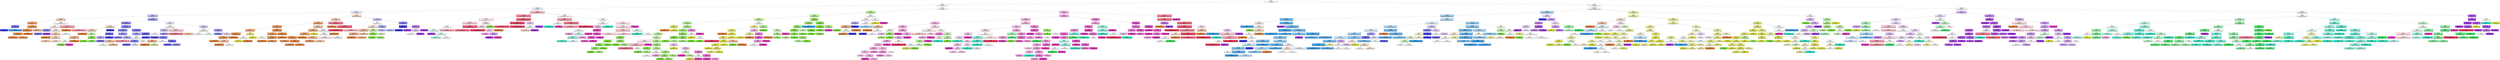 digraph Tree {
node [shape=box, style="filled, rounded", color="black", fontname="helvetica"] ;
edge [fontname="helvetica"] ;
0 [label="Year <= 1.5\ngini = 0.9\nsamples = 4250\nvalue = [417, 426, 424, 402, 432, 417, 437, 439, 434, 422]\nclass = Sugar Cream Pie", fillcolor="#ffffff"] ;
1 [label="University <= 2.0\ngini = 0.849\nsamples = 1956\nvalue = [309, 49, 343, 58, 95, 34, 364, 49, 337, 318]\nclass = Indiana Pork Chili", fillcolor="#fcfcff"] ;
0 -> 1 [labeldistance=2.5, labelangle=45, headlabel="True"] ;
2 [label="Time <= 13.5\ngini = 0.789\nsamples = 1123\nvalue = [285, 9, 74, 5, 59, 28, 347, 34, 58, 224]\nclass = Indiana Pork Chili", fillcolor="#f1f0fd"] ;
1 -> 2 ;
3 [label="Major <= 7.5\ngini = 0.737\nsamples = 883\nvalue = [265, 9, 73, 3, 13, 28, 341, 24, 21, 106]\nclass = Indiana Pork Chili", fillcolor="#e7e7fc"] ;
2 -> 3 ;
4 [label="Major <= 2.5\ngini = 0.684\nsamples = 572\nvalue = [134, 0, 45, 2, 9, 25, 283, 13, 13, 48]\nclass = Indiana Pork Chili", fillcolor="#bdbcf6"] ;
3 -> 4 ;
5 [label="University <= 0.5\ngini = 0.718\nsamples = 119\nvalue = [54, 0, 15, 0, 3, 2, 14, 2, 4, 25]\nclass = Breaded Pork Tenderloin Sandwich", fillcolor="#f7d8c2"] ;
4 -> 5 ;
6 [label="Major <= 1.5\ngini = 0.415\nsamples = 44\nvalue = [33, 0, 1, 0, 1, 2, 6, 0, 0, 1]\nclass = Breaded Pork Tenderloin Sandwich", fillcolor="#eda572"] ;
5 -> 6 ;
7 [label="Time <= 11.5\ngini = 0.32\nsamples = 5\nvalue = [0, 0, 0, 0, 0, 1, 4, 0, 0, 0]\nclass = Indiana Pork Chili", fillcolor="#6d6aec"] ;
6 -> 7 ;
8 [label="gini = 0.0\nsamples = 4\nvalue = [0, 0, 0, 0, 0, 0, 4, 0, 0, 0]\nclass = Indiana Pork Chili", fillcolor="#3c39e5"] ;
7 -> 8 ;
9 [label="gini = 0.0\nsamples = 1\nvalue = [0, 0, 0, 0, 0, 1, 0, 0, 0, 0]\nclass = Indiana Corn on the Cob (brushed with garlic butter)", fillcolor="#399de5"] ;
7 -> 9 ;
10 [label="Time <= 12.5\ngini = 0.279\nsamples = 39\nvalue = [33, 0, 1, 0, 1, 1, 2, 0, 0, 1]\nclass = Breaded Pork Tenderloin Sandwich", fillcolor="#e99559"] ;
6 -> 10 ;
11 [label="Time <= 11.5\ngini = 0.14\nsamples = 27\nvalue = [25, 0, 1, 0, 0, 1, 0, 0, 0, 0]\nclass = Breaded Pork Tenderloin Sandwich", fillcolor="#e78b48"] ;
10 -> 11 ;
12 [label="Time <= 10.5\ngini = 0.215\nsamples = 17\nvalue = [15, 0, 1, 0, 0, 1, 0, 0, 0, 0]\nclass = Breaded Pork Tenderloin Sandwich", fillcolor="#e89152"] ;
11 -> 12 ;
13 [label="gini = 0.0\nsamples = 3\nvalue = [3, 0, 0, 0, 0, 0, 0, 0, 0, 0]\nclass = Breaded Pork Tenderloin Sandwich", fillcolor="#e58139"] ;
12 -> 13 ;
14 [label="gini = 0.255\nsamples = 14\nvalue = [12, 0, 1, 0, 0, 1, 0, 0, 0, 0]\nclass = Breaded Pork Tenderloin Sandwich", fillcolor="#e99457"] ;
12 -> 14 ;
15 [label="gini = 0.0\nsamples = 10\nvalue = [10, 0, 0, 0, 0, 0, 0, 0, 0, 0]\nclass = Breaded Pork Tenderloin Sandwich", fillcolor="#e58139"] ;
11 -> 15 ;
16 [label="gini = 0.514\nsamples = 12\nvalue = [8, 0, 0, 0, 1, 0, 2, 0, 0, 1]\nclass = Breaded Pork Tenderloin Sandwich", fillcolor="#efb388"] ;
10 -> 16 ;
17 [label="Time <= 12.5\ngini = 0.769\nsamples = 75\nvalue = [21, 0, 14, 0, 2, 0, 8, 2, 4, 24]\nclass = Ultimate Grilled Cheese Sandwich (with bacon and tomato)", fillcolor="#fef4f6"] ;
5 -> 17 ;
18 [label="Major <= 1.5\ngini = 0.742\nsamples = 47\nvalue = [17, 0, 14, 0, 1, 0, 4, 2, 1, 8]\nclass = Breaded Pork Tenderloin Sandwich", fillcolor="#fdf4ed"] ;
17 -> 18 ;
19 [label="Time <= 11.0\ngini = 0.5\nsamples = 6\nvalue = [0, 0, 1, 0, 0, 0, 4, 1, 0, 0]\nclass = Indiana Pork Chili", fillcolor="#8a88ef"] ;
18 -> 19 ;
20 [label="gini = 0.32\nsamples = 5\nvalue = [0, 0, 1, 0, 0, 0, 4, 0, 0, 0]\nclass = Indiana Pork Chili", fillcolor="#6d6aec"] ;
19 -> 20 ;
21 [label="gini = 0.0\nsamples = 1\nvalue = [0, 0, 0, 0, 0, 0, 0, 1, 0, 0]\nclass = Sugar Cream Pie", fillcolor="#a339e5"] ;
19 -> 21 ;
22 [label="Time <= 11.5\ngini = 0.688\nsamples = 41\nvalue = [17, 0, 13, 0, 1, 0, 0, 1, 1, 8]\nclass = Breaded Pork Tenderloin Sandwich", fillcolor="#fbede3"] ;
18 -> 22 ;
23 [label="Time <= 9.5\ngini = 0.524\nsamples = 15\nvalue = [9, 0, 5, 0, 0, 0, 0, 0, 1, 0]\nclass = Breaded Pork Tenderloin Sandwich", fillcolor="#f5cdb0"] ;
22 -> 23 ;
24 [label="gini = 0.0\nsamples = 1\nvalue = [1, 0, 0, 0, 0, 0, 0, 0, 0, 0]\nclass = Breaded Pork Tenderloin Sandwich", fillcolor="#e58139"] ;
23 -> 24 ;
25 [label="Time <= 10.5\ngini = 0.541\nsamples = 14\nvalue = [8, 0, 5, 0, 0, 0, 0, 0, 1, 0]\nclass = Breaded Pork Tenderloin Sandwich", fillcolor="#f6d5bd"] ;
23 -> 25 ;
26 [label="gini = 0.469\nsamples = 8\nvalue = [5, 0, 3, 0, 0, 0, 0, 0, 0, 0]\nclass = Breaded Pork Tenderloin Sandwich", fillcolor="#f5cdb0"] ;
25 -> 26 ;
27 [label="gini = 0.611\nsamples = 6\nvalue = [3, 0, 2, 0, 0, 0, 0, 0, 1, 0]\nclass = Breaded Pork Tenderloin Sandwich", fillcolor="#f8e0ce"] ;
25 -> 27 ;
28 [label="gini = 0.713\nsamples = 26\nvalue = [8, 0, 8, 0, 1, 0, 0, 1, 0, 8]\nclass = Breaded Pork Tenderloin Sandwich", fillcolor="#ffffff"] ;
22 -> 28 ;
29 [label="Major <= 1.0\ngini = 0.62\nsamples = 28\nvalue = [4, 0, 0, 0, 1, 0, 4, 0, 3, 16]\nclass = Ultimate Grilled Cheese Sandwich (with bacon and tomato)", fillcolor="#f29cac"] ;
17 -> 29 ;
30 [label="gini = 0.0\nsamples = 2\nvalue = [2, 0, 0, 0, 0, 0, 0, 0, 0, 0]\nclass = Breaded Pork Tenderloin Sandwich", fillcolor="#e58139"] ;
29 -> 30 ;
31 [label="gini = 0.577\nsamples = 26\nvalue = [2, 0, 0, 0, 1, 0, 4, 0, 3, 16]\nclass = Ultimate Grilled Cheese Sandwich (with bacon and tomato)", fillcolor="#f193a4"] ;
29 -> 31 ;
32 [label="Time <= 12.5\ngini = 0.605\nsamples = 453\nvalue = [80, 0, 30, 2, 6, 23, 269, 11, 9, 23]\nclass = Indiana Pork Chili", fillcolor="#9c9bf2"] ;
4 -> 32 ;
33 [label="Time <= 10.5\ngini = 0.542\nsamples = 352\nvalue = [49, 0, 30, 2, 0, 19, 230, 6, 4, 12]\nclass = Indiana Pork Chili", fillcolor="#8b89ef"] ;
32 -> 33 ;
34 [label="Major <= 6.0\ngini = 0.645\nsamples = 27\nvalue = [13, 0, 8, 0, 0, 0, 5, 0, 1, 0]\nclass = Breaded Pork Tenderloin Sandwich", fillcolor="#f8decb"] ;
33 -> 34 ;
35 [label="University <= 0.5\ngini = 0.517\nsamples = 22\nvalue = [13, 0, 8, 0, 0, 0, 0, 0, 1, 0]\nclass = Breaded Pork Tenderloin Sandwich", fillcolor="#f6d2b8"] ;
34 -> 35 ;
36 [label="gini = 0.0\nsamples = 8\nvalue = [8, 0, 0, 0, 0, 0, 0, 0, 0, 0]\nclass = Breaded Pork Tenderloin Sandwich", fillcolor="#e58139"] ;
35 -> 36 ;
37 [label="Major <= 4.5\ngini = 0.541\nsamples = 14\nvalue = [5, 0, 8, 0, 0, 0, 0, 0, 1, 0]\nclass = Fried Catfish Basket", fillcolor="#d3f6bd"] ;
35 -> 37 ;
38 [label="Major <= 3.5\ngini = 0.5\nsamples = 6\nvalue = [4, 0, 1, 0, 0, 0, 0, 0, 1, 0]\nclass = Breaded Pork Tenderloin Sandwich", fillcolor="#efb388"] ;
37 -> 38 ;
39 [label="Time <= 9.5\ngini = 0.5\nsamples = 2\nvalue = [0, 0, 1, 0, 0, 0, 0, 0, 1, 0]\nclass = Fried Catfish Basket", fillcolor="#ffffff"] ;
38 -> 39 ;
40 [label="gini = 0.0\nsamples = 1\nvalue = [0, 0, 1, 0, 0, 0, 0, 0, 0, 0]\nclass = Fried Catfish Basket", fillcolor="#7be539"] ;
39 -> 40 ;
41 [label="gini = 0.0\nsamples = 1\nvalue = [0, 0, 0, 0, 0, 0, 0, 0, 1, 0]\nclass = Sweet Potato Fries", fillcolor="#e539c0"] ;
39 -> 41 ;
42 [label="gini = 0.0\nsamples = 4\nvalue = [4, 0, 0, 0, 0, 0, 0, 0, 0, 0]\nclass = Breaded Pork Tenderloin Sandwich", fillcolor="#e58139"] ;
38 -> 42 ;
43 [label="Time <= 9.5\ngini = 0.219\nsamples = 8\nvalue = [1, 0, 7, 0, 0, 0, 0, 0, 0, 0]\nclass = Fried Catfish Basket", fillcolor="#8ee955"] ;
37 -> 43 ;
44 [label="gini = 0.0\nsamples = 1\nvalue = [0, 0, 1, 0, 0, 0, 0, 0, 0, 0]\nclass = Fried Catfish Basket", fillcolor="#7be539"] ;
43 -> 44 ;
45 [label="gini = 0.245\nsamples = 7\nvalue = [1, 0, 6, 0, 0, 0, 0, 0, 0, 0]\nclass = Fried Catfish Basket", fillcolor="#91e95a"] ;
43 -> 45 ;
46 [label="gini = 0.0\nsamples = 5\nvalue = [0, 0, 0, 0, 0, 0, 5, 0, 0, 0]\nclass = Indiana Pork Chili", fillcolor="#3c39e5"] ;
34 -> 46 ;
47 [label="University <= 0.5\ngini = 0.499\nsamples = 325\nvalue = [36, 0, 22, 2, 0, 19, 225, 6, 3, 12]\nclass = Indiana Pork Chili", fillcolor="#7f7eee"] ;
33 -> 47 ;
48 [label="Time <= 11.5\ngini = 0.518\nsamples = 162\nvalue = [23, 0, 1, 0, 0, 18, 108, 0, 0, 12]\nclass = Indiana Pork Chili", fillcolor="#8886ef"] ;
47 -> 48 ;
49 [label="Major <= 6.0\ngini = 0.337\nsamples = 54\nvalue = [9, 0, 0, 0, 0, 1, 43, 0, 0, 1]\nclass = Indiana Pork Chili", fillcolor="#6c69eb"] ;
48 -> 49 ;
50 [label="Major <= 3.5\ngini = 0.524\nsamples = 26\nvalue = [8, 0, 0, 0, 0, 1, 16, 0, 0, 1]\nclass = Indiana Pork Chili", fillcolor="#a8a7f3"] ;
49 -> 50 ;
51 [label="gini = 0.332\nsamples = 19\nvalue = [4, 0, 0, 0, 0, 0, 15, 0, 0, 0]\nclass = Indiana Pork Chili", fillcolor="#706eec"] ;
50 -> 51 ;
52 [label="Major <= 4.5\ngini = 0.612\nsamples = 7\nvalue = [4, 0, 0, 0, 0, 1, 1, 0, 0, 1]\nclass = Breaded Pork Tenderloin Sandwich", fillcolor="#f2c09c"] ;
50 -> 52 ;
53 [label="gini = 0.5\nsamples = 2\nvalue = [1, 0, 0, 0, 0, 0, 0, 0, 0, 1]\nclass = Breaded Pork Tenderloin Sandwich", fillcolor="#ffffff"] ;
52 -> 53 ;
54 [label="gini = 0.56\nsamples = 5\nvalue = [3, 0, 0, 0, 0, 1, 1, 0, 0, 0]\nclass = Breaded Pork Tenderloin Sandwich", fillcolor="#f2c09c"] ;
52 -> 54 ;
55 [label="gini = 0.069\nsamples = 28\nvalue = [1, 0, 0, 0, 0, 0, 27, 0, 0, 0]\nclass = Indiana Pork Chili", fillcolor="#4340e6"] ;
49 -> 55 ;
56 [label="Major <= 3.5\ngini = 0.586\nsamples = 108\nvalue = [14, 0, 1, 0, 0, 17, 65, 0, 0, 11]\nclass = Indiana Pork Chili", fillcolor="#9897f1"] ;
48 -> 56 ;
57 [label="gini = 0.433\nsamples = 47\nvalue = [4, 0, 0, 0, 0, 9, 34, 0, 0, 0]\nclass = Indiana Pork Chili", fillcolor="#7f7dee"] ;
56 -> 57 ;
58 [label="Major <= 4.5\ngini = 0.665\nsamples = 61\nvalue = [10, 0, 1, 0, 0, 8, 31, 0, 0, 11]\nclass = Indiana Pork Chili", fillcolor="#b1b0f5"] ;
56 -> 58 ;
59 [label="gini = 0.461\nsamples = 16\nvalue = [4, 0, 1, 0, 0, 0, 0, 0, 0, 11]\nclass = Ultimate Grilled Cheese Sandwich (with bacon and tomato)", fillcolor="#f08c9e"] ;
58 -> 59 ;
60 [label="Major <= 6.0\ngini = 0.476\nsamples = 45\nvalue = [6, 0, 0, 0, 0, 8, 31, 0, 0, 0]\nclass = Indiana Pork Chili", fillcolor="#8684ef"] ;
58 -> 60 ;
61 [label="gini = 0.338\nsamples = 30\nvalue = [4, 0, 0, 0, 0, 2, 24, 0, 0, 0]\nclass = Indiana Pork Chili", fillcolor="#6967eb"] ;
60 -> 61 ;
62 [label="gini = 0.604\nsamples = 15\nvalue = [2, 0, 0, 0, 0, 6, 7, 0, 0, 0]\nclass = Indiana Pork Chili", fillcolor="#e9e9fc"] ;
60 -> 62 ;
63 [label="Time <= 11.5\ngini = 0.46\nsamples = 163\nvalue = [13, 0, 21, 2, 0, 1, 117, 6, 3, 0]\nclass = Indiana Pork Chili", fillcolor="#7b79ed"] ;
47 -> 63 ;
64 [label="Major <= 6.0\ngini = 0.595\nsamples = 56\nvalue = [10, 0, 12, 1, 0, 0, 32, 1, 0, 0]\nclass = Indiana Pork Chili", fillcolor="#a6a5f3"] ;
63 -> 64 ;
65 [label="Major <= 3.5\ngini = 0.696\nsamples = 28\nvalue = [10, 0, 10, 1, 0, 0, 6, 1, 0, 0]\nclass = Breaded Pork Tenderloin Sandwich", fillcolor="#ffffff"] ;
64 -> 65 ;
66 [label="gini = 0.622\nsamples = 14\nvalue = [0, 0, 6, 1, 0, 0, 6, 1, 0, 0]\nclass = Fried Catfish Basket", fillcolor="#ffffff"] ;
65 -> 66 ;
67 [label="Major <= 4.5\ngini = 0.408\nsamples = 14\nvalue = [10, 0, 4, 0, 0, 0, 0, 0, 0, 0]\nclass = Breaded Pork Tenderloin Sandwich", fillcolor="#efb388"] ;
65 -> 67 ;
68 [label="gini = 0.0\nsamples = 8\nvalue = [8, 0, 0, 0, 0, 0, 0, 0, 0, 0]\nclass = Breaded Pork Tenderloin Sandwich", fillcolor="#e58139"] ;
67 -> 68 ;
69 [label="gini = 0.444\nsamples = 6\nvalue = [2, 0, 4, 0, 0, 0, 0, 0, 0, 0]\nclass = Fried Catfish Basket", fillcolor="#bdf29c"] ;
67 -> 69 ;
70 [label="gini = 0.133\nsamples = 28\nvalue = [0, 0, 2, 0, 0, 0, 26, 0, 0, 0]\nclass = Indiana Pork Chili", fillcolor="#4b48e7"] ;
64 -> 70 ;
71 [label="Major <= 3.5\ngini = 0.358\nsamples = 107\nvalue = [3, 0, 9, 1, 0, 1, 85, 5, 3, 0]\nclass = Indiana Pork Chili", fillcolor="#6865eb"] ;
63 -> 71 ;
72 [label="gini = 0.186\nsamples = 50\nvalue = [0, 0, 2, 1, 0, 0, 45, 2, 0, 0]\nclass = Indiana Pork Chili", fillcolor="#504ee8"] ;
71 -> 72 ;
73 [label="Major <= 4.5\ngini = 0.484\nsamples = 57\nvalue = [3, 0, 7, 0, 0, 1, 40, 3, 3, 0]\nclass = Indiana Pork Chili", fillcolor="#7e7cee"] ;
71 -> 73 ;
74 [label="gini = 0.5\nsamples = 4\nvalue = [2, 0, 2, 0, 0, 0, 0, 0, 0, 0]\nclass = Breaded Pork Tenderloin Sandwich", fillcolor="#ffffff"] ;
73 -> 74 ;
75 [label="Major <= 6.0\ngini = 0.414\nsamples = 53\nvalue = [1, 0, 5, 0, 0, 1, 40, 3, 3, 0]\nclass = Indiana Pork Chili", fillcolor="#716fec"] ;
73 -> 75 ;
76 [label="gini = 0.326\nsamples = 32\nvalue = [0, 0, 3, 0, 0, 1, 26, 0, 2, 0]\nclass = Indiana Pork Chili", fillcolor="#6462ea"] ;
75 -> 76 ;
77 [label="gini = 0.522\nsamples = 21\nvalue = [1, 0, 2, 0, 0, 0, 14, 3, 1, 0]\nclass = Indiana Pork Chili", fillcolor="#8886ef"] ;
75 -> 77 ;
78 [label="Major <= 4.5\ngini = 0.735\nsamples = 101\nvalue = [31, 0, 0, 0, 6, 4, 39, 5, 5, 11]\nclass = Indiana Pork Chili", fillcolor="#e9e8fc"] ;
32 -> 78 ;
79 [label="Major <= 3.5\ngini = 0.735\nsamples = 37\nvalue = [12, 0, 0, 0, 4, 0, 9, 0, 1, 11]\nclass = Breaded Pork Tenderloin Sandwich", fillcolor="#fefaf7"] ;
78 -> 79 ;
80 [label="University <= 0.5\ngini = 0.616\nsamples = 17\nvalue = [5, 0, 0, 0, 2, 0, 9, 0, 1, 0]\nclass = Indiana Pork Chili", fillcolor="#bebdf6"] ;
79 -> 80 ;
81 [label="gini = 0.593\nsamples = 9\nvalue = [4, 0, 0, 0, 1, 0, 4, 0, 0, 0]\nclass = Breaded Pork Tenderloin Sandwich", fillcolor="#ffffff"] ;
80 -> 81 ;
82 [label="gini = 0.562\nsamples = 8\nvalue = [1, 0, 0, 0, 1, 0, 5, 0, 1, 0]\nclass = Indiana Pork Chili", fillcolor="#908ef0"] ;
80 -> 82 ;
83 [label="University <= 0.5\ngini = 0.565\nsamples = 20\nvalue = [7, 0, 0, 0, 2, 0, 0, 0, 0, 11]\nclass = Ultimate Grilled Cheese Sandwich (with bacon and tomato)", fillcolor="#f7c2cc"] ;
79 -> 83 ;
84 [label="gini = 0.337\nsamples = 14\nvalue = [3, 0, 0, 0, 0, 0, 0, 0, 0, 11]\nclass = Ultimate Grilled Cheese Sandwich (with bacon and tomato)", fillcolor="#ec6f86"] ;
83 -> 84 ;
85 [label="gini = 0.444\nsamples = 6\nvalue = [4, 0, 0, 0, 2, 0, 0, 0, 0, 0]\nclass = Breaded Pork Tenderloin Sandwich", fillcolor="#f2c09c"] ;
83 -> 85 ;
86 [label="University <= 0.5\ngini = 0.677\nsamples = 64\nvalue = [19, 0, 0, 0, 2, 4, 30, 5, 4, 0]\nclass = Indiana Pork Chili", fillcolor="#cfcff9"] ;
78 -> 86 ;
87 [label="Major <= 6.0\ngini = 0.654\nsamples = 37\nvalue = [16, 0, 0, 0, 1, 4, 14, 2, 0, 0]\nclass = Breaded Pork Tenderloin Sandwich", fillcolor="#fdf4ee"] ;
86 -> 87 ;
88 [label="gini = 0.595\nsamples = 29\nvalue = [13, 0, 0, 0, 1, 1, 13, 1, 0, 0]\nclass = Breaded Pork Tenderloin Sandwich", fillcolor="#ffffff"] ;
87 -> 88 ;
89 [label="gini = 0.688\nsamples = 8\nvalue = [3, 0, 0, 0, 0, 3, 1, 1, 0, 0]\nclass = Breaded Pork Tenderloin Sandwich", fillcolor="#ffffff"] ;
87 -> 89 ;
90 [label="Major <= 6.0\ngini = 0.601\nsamples = 27\nvalue = [3, 0, 0, 0, 1, 0, 16, 3, 4, 0]\nclass = Indiana Pork Chili", fillcolor="#9998f1"] ;
86 -> 90 ;
91 [label="gini = 0.496\nsamples = 22\nvalue = [3, 0, 0, 0, 0, 0, 15, 1, 3, 0]\nclass = Indiana Pork Chili", fillcolor="#8482ef"] ;
90 -> 91 ;
92 [label="gini = 0.72\nsamples = 5\nvalue = [0, 0, 0, 0, 1, 0, 1, 2, 1, 0]\nclass = Sugar Cream Pie", fillcolor="#e8cef8"] ;
90 -> 92 ;
93 [label="Major <= 14.5\ngini = 0.742\nsamples = 311\nvalue = [131, 9, 28, 1, 4, 3, 58, 11, 8, 58]\nclass = Breaded Pork Tenderloin Sandwich", fillcolor="#f7dbc6"] ;
3 -> 93 ;
94 [label="Time <= 12.5\ngini = 0.579\nsamples = 183\nvalue = [103, 9, 12, 0, 0, 0, 0, 0, 2, 57]\nclass = Breaded Pork Tenderloin Sandwich", fillcolor="#f6d1b7"] ;
93 -> 94 ;
95 [label="Major <= 11.5\ngini = 0.473\nsamples = 129\nvalue = [91, 9, 12, 0, 0, 0, 0, 0, 1, 16]\nclass = Breaded Pork Tenderloin Sandwich", fillcolor="#eeab7c"] ;
94 -> 95 ;
96 [label="Major <= 10.5\ngini = 0.275\nsamples = 57\nvalue = [48, 7, 2, 0, 0, 0, 0, 0, 0, 0]\nclass = Breaded Pork Tenderloin Sandwich", fillcolor="#ea985d"] ;
95 -> 96 ;
97 [label="Major <= 9.0\ngini = 0.391\nsamples = 15\nvalue = [11, 4, 0, 0, 0, 0, 0, 0, 0, 0]\nclass = Breaded Pork Tenderloin Sandwich", fillcolor="#eeaf81"] ;
96 -> 97 ;
98 [label="Time <= 10.5\ngini = 0.165\nsamples = 11\nvalue = [10, 1, 0, 0, 0, 0, 0, 0, 0, 0]\nclass = Breaded Pork Tenderloin Sandwich", fillcolor="#e88e4d"] ;
97 -> 98 ;
99 [label="University <= 0.5\ngini = 0.278\nsamples = 6\nvalue = [5, 1, 0, 0, 0, 0, 0, 0, 0, 0]\nclass = Breaded Pork Tenderloin Sandwich", fillcolor="#ea9a61"] ;
98 -> 99 ;
100 [label="gini = 0.0\nsamples = 3\nvalue = [3, 0, 0, 0, 0, 0, 0, 0, 0, 0]\nclass = Breaded Pork Tenderloin Sandwich", fillcolor="#e58139"] ;
99 -> 100 ;
101 [label="Time <= 9.5\ngini = 0.444\nsamples = 3\nvalue = [2, 1, 0, 0, 0, 0, 0, 0, 0, 0]\nclass = Breaded Pork Tenderloin Sandwich", fillcolor="#f2c09c"] ;
99 -> 101 ;
102 [label="gini = 0.0\nsamples = 1\nvalue = [1, 0, 0, 0, 0, 0, 0, 0, 0, 0]\nclass = Breaded Pork Tenderloin Sandwich", fillcolor="#e58139"] ;
101 -> 102 ;
103 [label="gini = 0.5\nsamples = 2\nvalue = [1, 1, 0, 0, 0, 0, 0, 0, 0, 0]\nclass = Breaded Pork Tenderloin Sandwich", fillcolor="#ffffff"] ;
101 -> 103 ;
104 [label="gini = 0.0\nsamples = 5\nvalue = [5, 0, 0, 0, 0, 0, 0, 0, 0, 0]\nclass = Breaded Pork Tenderloin Sandwich", fillcolor="#e58139"] ;
98 -> 104 ;
105 [label="Time <= 11.5\ngini = 0.375\nsamples = 4\nvalue = [1, 3, 0, 0, 0, 0, 0, 0, 0, 0]\nclass = Cornbread Hush Puppies", fillcolor="#ecee7b"] ;
97 -> 105 ;
106 [label="University <= 0.5\ngini = 0.5\nsamples = 2\nvalue = [1, 1, 0, 0, 0, 0, 0, 0, 0, 0]\nclass = Breaded Pork Tenderloin Sandwich", fillcolor="#ffffff"] ;
105 -> 106 ;
107 [label="gini = 0.0\nsamples = 1\nvalue = [0, 1, 0, 0, 0, 0, 0, 0, 0, 0]\nclass = Cornbread Hush Puppies", fillcolor="#e2e539"] ;
106 -> 107 ;
108 [label="gini = 0.0\nsamples = 1\nvalue = [1, 0, 0, 0, 0, 0, 0, 0, 0, 0]\nclass = Breaded Pork Tenderloin Sandwich", fillcolor="#e58139"] ;
106 -> 108 ;
109 [label="gini = 0.0\nsamples = 2\nvalue = [0, 2, 0, 0, 0, 0, 0, 0, 0, 0]\nclass = Cornbread Hush Puppies", fillcolor="#e2e539"] ;
105 -> 109 ;
110 [label="University <= 0.5\ngini = 0.217\nsamples = 42\nvalue = [37, 3, 2, 0, 0, 0, 0, 0, 0, 0]\nclass = Breaded Pork Tenderloin Sandwich", fillcolor="#e89152"] ;
96 -> 110 ;
111 [label="Time <= 10.5\ngini = 0.298\nsamples = 11\nvalue = [9, 0, 2, 0, 0, 0, 0, 0, 0, 0]\nclass = Breaded Pork Tenderloin Sandwich", fillcolor="#eb9d65"] ;
110 -> 111 ;
112 [label="gini = 0.5\nsamples = 2\nvalue = [1, 0, 1, 0, 0, 0, 0, 0, 0, 0]\nclass = Breaded Pork Tenderloin Sandwich", fillcolor="#ffffff"] ;
111 -> 112 ;
113 [label="Time <= 11.5\ngini = 0.198\nsamples = 9\nvalue = [8, 0, 1, 0, 0, 0, 0, 0, 0, 0]\nclass = Breaded Pork Tenderloin Sandwich", fillcolor="#e89152"] ;
111 -> 113 ;
114 [label="gini = 0.0\nsamples = 2\nvalue = [2, 0, 0, 0, 0, 0, 0, 0, 0, 0]\nclass = Breaded Pork Tenderloin Sandwich", fillcolor="#e58139"] ;
113 -> 114 ;
115 [label="gini = 0.245\nsamples = 7\nvalue = [6, 0, 1, 0, 0, 0, 0, 0, 0, 0]\nclass = Breaded Pork Tenderloin Sandwich", fillcolor="#e9965a"] ;
113 -> 115 ;
116 [label="Time <= 9.5\ngini = 0.175\nsamples = 31\nvalue = [28, 3, 0, 0, 0, 0, 0, 0, 0, 0]\nclass = Breaded Pork Tenderloin Sandwich", fillcolor="#e88e4e"] ;
110 -> 116 ;
117 [label="gini = 0.0\nsamples = 3\nvalue = [3, 0, 0, 0, 0, 0, 0, 0, 0, 0]\nclass = Breaded Pork Tenderloin Sandwich", fillcolor="#e58139"] ;
116 -> 117 ;
118 [label="Time <= 10.5\ngini = 0.191\nsamples = 28\nvalue = [25, 3, 0, 0, 0, 0, 0, 0, 0, 0]\nclass = Breaded Pork Tenderloin Sandwich", fillcolor="#e89051"] ;
116 -> 118 ;
119 [label="gini = 0.245\nsamples = 7\nvalue = [6, 1, 0, 0, 0, 0, 0, 0, 0, 0]\nclass = Breaded Pork Tenderloin Sandwich", fillcolor="#e9965a"] ;
118 -> 119 ;
120 [label="Time <= 11.5\ngini = 0.172\nsamples = 21\nvalue = [19, 2, 0, 0, 0, 0, 0, 0, 0, 0]\nclass = Breaded Pork Tenderloin Sandwich", fillcolor="#e88e4e"] ;
118 -> 120 ;
121 [label="gini = 0.153\nsamples = 12\nvalue = [11, 1, 0, 0, 0, 0, 0, 0, 0, 0]\nclass = Breaded Pork Tenderloin Sandwich", fillcolor="#e78c4b"] ;
120 -> 121 ;
122 [label="gini = 0.198\nsamples = 9\nvalue = [8, 1, 0, 0, 0, 0, 0, 0, 0, 0]\nclass = Breaded Pork Tenderloin Sandwich", fillcolor="#e89152"] ;
120 -> 122 ;
123 [label="Time <= 11.5\ngini = 0.574\nsamples = 72\nvalue = [43, 2, 10, 0, 0, 0, 0, 0, 1, 16]\nclass = Breaded Pork Tenderloin Sandwich", fillcolor="#f2c2a0"] ;
95 -> 123 ;
124 [label="Major <= 12.5\ngini = 0.458\nsamples = 42\nvalue = [30, 2, 6, 0, 0, 0, 0, 0, 0, 4]\nclass = Breaded Pork Tenderloin Sandwich", fillcolor="#eeab7b"] ;
123 -> 124 ;
125 [label="University <= 0.5\ngini = 0.405\nsamples = 40\nvalue = [30, 0, 6, 0, 0, 0, 0, 0, 0, 4]\nclass = Breaded Pork Tenderloin Sandwich", fillcolor="#eda673"] ;
124 -> 125 ;
126 [label="gini = 0.0\nsamples = 12\nvalue = [12, 0, 0, 0, 0, 0, 0, 0, 0, 0]\nclass = Breaded Pork Tenderloin Sandwich", fillcolor="#e58139"] ;
125 -> 126 ;
127 [label="Time <= 10.5\ngini = 0.52\nsamples = 28\nvalue = [18, 0, 6, 0, 0, 0, 0, 0, 0, 4]\nclass = Breaded Pork Tenderloin Sandwich", fillcolor="#f1ba93"] ;
125 -> 127 ;
128 [label="gini = 0.245\nsamples = 7\nvalue = [6, 0, 1, 0, 0, 0, 0, 0, 0, 0]\nclass = Breaded Pork Tenderloin Sandwich", fillcolor="#e9965a"] ;
127 -> 128 ;
129 [label="gini = 0.58\nsamples = 21\nvalue = [12, 0, 5, 0, 0, 0, 0, 0, 0, 4]\nclass = Breaded Pork Tenderloin Sandwich", fillcolor="#f4c8a8"] ;
127 -> 129 ;
130 [label="gini = 0.0\nsamples = 2\nvalue = [0, 2, 0, 0, 0, 0, 0, 0, 0, 0]\nclass = Cornbread Hush Puppies", fillcolor="#e2e539"] ;
124 -> 130 ;
131 [label="Major <= 12.5\ngini = 0.633\nsamples = 30\nvalue = [13, 0, 4, 0, 0, 0, 0, 0, 1, 12]\nclass = Breaded Pork Tenderloin Sandwich", fillcolor="#fef8f4"] ;
123 -> 131 ;
132 [label="University <= 0.5\ngini = 0.637\nsamples = 29\nvalue = [12, 0, 4, 0, 0, 0, 0, 0, 1, 12]\nclass = Breaded Pork Tenderloin Sandwich", fillcolor="#ffffff"] ;
131 -> 132 ;
133 [label="gini = 0.561\nsamples = 14\nvalue = [6, 0, 1, 0, 0, 0, 0, 0, 0, 7]\nclass = Ultimate Grilled Cheese Sandwich (with bacon and tomato)", fillcolor="#fce6ea"] ;
132 -> 133 ;
134 [label="gini = 0.684\nsamples = 15\nvalue = [6, 0, 3, 0, 0, 0, 0, 0, 1, 5]\nclass = Breaded Pork Tenderloin Sandwich", fillcolor="#fcf2eb"] ;
132 -> 134 ;
135 [label="gini = 0.0\nsamples = 1\nvalue = [1, 0, 0, 0, 0, 0, 0, 0, 0, 0]\nclass = Breaded Pork Tenderloin Sandwich", fillcolor="#e58139"] ;
131 -> 135 ;
136 [label="Major <= 11.5\ngini = 0.374\nsamples = 54\nvalue = [12, 0, 0, 0, 0, 0, 0, 0, 1, 41]\nclass = Ultimate Grilled Cheese Sandwich (with bacon and tomato)", fillcolor="#ed768c"] ;
94 -> 136 ;
137 [label="gini = 0.0\nsamples = 5\nvalue = [5, 0, 0, 0, 0, 0, 0, 0, 0, 0]\nclass = Breaded Pork Tenderloin Sandwich", fillcolor="#e58139"] ;
136 -> 137 ;
138 [label="University <= 0.5\ngini = 0.279\nsamples = 49\nvalue = [7, 0, 0, 0, 0, 0, 0, 0, 1, 41]\nclass = Ultimate Grilled Cheese Sandwich (with bacon and tomato)", fillcolor="#ea5f78"] ;
136 -> 138 ;
139 [label="gini = 0.114\nsamples = 33\nvalue = [2, 0, 0, 0, 0, 0, 0, 0, 0, 31]\nclass = Ultimate Grilled Cheese Sandwich (with bacon and tomato)", fillcolor="#e74663"] ;
138 -> 139 ;
140 [label="gini = 0.508\nsamples = 16\nvalue = [5, 0, 0, 0, 0, 0, 0, 0, 1, 10]\nclass = Ultimate Grilled Cheese Sandwich (with bacon and tomato)", fillcolor="#f3a5b3"] ;
138 -> 140 ;
141 [label="Major <= 16.5\ngini = 0.72\nsamples = 128\nvalue = [28, 0, 16, 1, 4, 3, 58, 11, 6, 1]\nclass = Indiana Pork Chili", fillcolor="#c4c4f7"] ;
93 -> 141 ;
142 [label="Time <= 12.5\ngini = 0.755\nsamples = 85\nvalue = [27, 0, 16, 1, 4, 2, 27, 1, 6, 1]\nclass = Breaded Pork Tenderloin Sandwich", fillcolor="#ffffff"] ;
141 -> 142 ;
143 [label="University <= 0.5\ngini = 0.673\nsamples = 46\nvalue = [21, 0, 14, 0, 0, 2, 7, 1, 1, 0]\nclass = Breaded Pork Tenderloin Sandwich", fillcolor="#f9e3d4"] ;
142 -> 143 ;
144 [label="Time <= 11.5\ngini = 0.518\nsamples = 23\nvalue = [15, 0, 0, 0, 0, 2, 5, 1, 0, 0]\nclass = Breaded Pork Tenderloin Sandwich", fillcolor="#f1b991"] ;
143 -> 144 ;
145 [label="Time <= 10.0\ngini = 0.449\nsamples = 7\nvalue = [5, 0, 0, 0, 0, 1, 0, 1, 0, 0]\nclass = Breaded Pork Tenderloin Sandwich", fillcolor="#eeab7b"] ;
144 -> 145 ;
146 [label="gini = 0.0\nsamples = 1\nvalue = [1, 0, 0, 0, 0, 0, 0, 0, 0, 0]\nclass = Breaded Pork Tenderloin Sandwich", fillcolor="#e58139"] ;
145 -> 146 ;
147 [label="gini = 0.5\nsamples = 6\nvalue = [4, 0, 0, 0, 0, 1, 0, 1, 0, 0]\nclass = Breaded Pork Tenderloin Sandwich", fillcolor="#efb388"] ;
145 -> 147 ;
148 [label="gini = 0.508\nsamples = 16\nvalue = [10, 0, 0, 0, 0, 1, 5, 0, 0, 0]\nclass = Breaded Pork Tenderloin Sandwich", fillcolor="#f3c6a5"] ;
144 -> 148 ;
149 [label="Time <= 11.5\ngini = 0.552\nsamples = 23\nvalue = [6, 0, 14, 0, 0, 0, 2, 0, 1, 0]\nclass = Fried Catfish Basket", fillcolor="#c1f3a2"] ;
143 -> 149 ;
150 [label="Time <= 10.5\ngini = 0.245\nsamples = 7\nvalue = [1, 0, 6, 0, 0, 0, 0, 0, 0, 0]\nclass = Fried Catfish Basket", fillcolor="#91e95a"] ;
149 -> 150 ;
151 [label="gini = 0.0\nsamples = 2\nvalue = [0, 0, 2, 0, 0, 0, 0, 0, 0, 0]\nclass = Fried Catfish Basket", fillcolor="#7be539"] ;
150 -> 151 ;
152 [label="gini = 0.32\nsamples = 5\nvalue = [1, 0, 4, 0, 0, 0, 0, 0, 0, 0]\nclass = Fried Catfish Basket", fillcolor="#9cec6a"] ;
150 -> 152 ;
153 [label="gini = 0.633\nsamples = 16\nvalue = [5, 0, 8, 0, 0, 0, 2, 0, 1, 0]\nclass = Fried Catfish Basket", fillcolor="#dbf8c9"] ;
149 -> 153 ;
154 [label="University <= 0.5\ngini = 0.682\nsamples = 39\nvalue = [6, 0, 2, 1, 4, 0, 20, 0, 5, 1]\nclass = Indiana Pork Chili", fillcolor="#acabf4"] ;
142 -> 154 ;
155 [label="gini = 0.602\nsamples = 17\nvalue = [5, 0, 0, 0, 3, 0, 9, 0, 0, 0]\nclass = Indiana Pork Chili", fillcolor="#bebdf6"] ;
154 -> 155 ;
156 [label="gini = 0.682\nsamples = 22\nvalue = [1, 0, 2, 1, 1, 0, 11, 0, 5, 1]\nclass = Indiana Pork Chili", fillcolor="#bab9f6"] ;
154 -> 156 ;
157 [label="Time <= 11.5\ngini = 0.425\nsamples = 43\nvalue = [1, 0, 0, 0, 0, 1, 31, 10, 0, 0]\nclass = Indiana Pork Chili", fillcolor="#8381ee"] ;
141 -> 157 ;
158 [label="Major <= 18.5\ngini = 0.062\nsamples = 31\nvalue = [0, 0, 0, 0, 0, 0, 30, 1, 0, 0]\nclass = Indiana Pork Chili", fillcolor="#4240e6"] ;
157 -> 158 ;
159 [label="gini = 0.0\nsamples = 30\nvalue = [0, 0, 0, 0, 0, 0, 30, 0, 0, 0]\nclass = Indiana Pork Chili", fillcolor="#3c39e5"] ;
158 -> 159 ;
160 [label="gini = 0.0\nsamples = 1\nvalue = [0, 0, 0, 0, 0, 0, 0, 1, 0, 0]\nclass = Sugar Cream Pie", fillcolor="#a339e5"] ;
158 -> 160 ;
161 [label="Major <= 17.5\ngini = 0.417\nsamples = 12\nvalue = [1, 0, 0, 0, 0, 1, 1, 9, 0, 0]\nclass = Sugar Cream Pie", fillcolor="#bc6fec"] ;
157 -> 161 ;
162 [label="Time <= 12.5\ngini = 0.72\nsamples = 5\nvalue = [1, 0, 0, 0, 0, 1, 1, 2, 0, 0]\nclass = Sugar Cream Pie", fillcolor="#e8cef8"] ;
161 -> 162 ;
163 [label="gini = 0.667\nsamples = 3\nvalue = [1, 0, 0, 0, 0, 1, 1, 0, 0, 0]\nclass = Breaded Pork Tenderloin Sandwich", fillcolor="#ffffff"] ;
162 -> 163 ;
164 [label="gini = 0.0\nsamples = 2\nvalue = [0, 0, 0, 0, 0, 0, 0, 2, 0, 0]\nclass = Sugar Cream Pie", fillcolor="#a339e5"] ;
162 -> 164 ;
165 [label="gini = 0.0\nsamples = 7\nvalue = [0, 0, 0, 0, 0, 0, 0, 7, 0, 0]\nclass = Sugar Cream Pie", fillcolor="#a339e5"] ;
161 -> 165 ;
166 [label="University <= 0.5\ngini = 0.688\nsamples = 240\nvalue = [20, 0, 1, 2, 46, 0, 6, 10, 37, 118]\nclass = Ultimate Grilled Cheese Sandwich (with bacon and tomato)", fillcolor="#f5b6c1"] ;
2 -> 166 ;
167 [label="Major <= 11.5\ngini = 0.5\nsamples = 109\nvalue = [14, 0, 1, 0, 8, 0, 1, 7, 3, 75]\nclass = Ultimate Grilled Cheese Sandwich (with bacon and tomato)", fillcolor="#ee8094"] ;
166 -> 167 ;
168 [label="Major <= 4.5\ngini = 0.768\nsamples = 34\nvalue = [9, 0, 1, 0, 4, 0, 1, 4, 3, 12]\nclass = Ultimate Grilled Cheese Sandwich (with bacon and tomato)", fillcolor="#fce7eb"] ;
167 -> 168 ;
169 [label="Time <= 14.5\ngini = 0.683\nsamples = 26\nvalue = [7, 0, 0, 0, 4, 0, 1, 2, 0, 12]\nclass = Ultimate Grilled Cheese Sandwich (with bacon and tomato)", fillcolor="#f8cbd3"] ;
168 -> 169 ;
170 [label="Major <= 3.5\ngini = 0.742\nsamples = 19\nvalue = [6, 0, 0, 0, 4, 0, 1, 2, 0, 6]\nclass = Breaded Pork Tenderloin Sandwich", fillcolor="#ffffff"] ;
169 -> 170 ;
171 [label="Major <= 1.5\ngini = 0.7\nsamples = 10\nvalue = [3, 0, 0, 0, 4, 0, 1, 2, 0, 0]\nclass = Indiana Buffalo Chicken Tacos (3 tacos)", fillcolor="#e3fbf7"] ;
170 -> 171 ;
172 [label="gini = 0.0\nsamples = 1\nvalue = [0, 0, 0, 0, 0, 0, 0, 1, 0, 0]\nclass = Sugar Cream Pie", fillcolor="#a339e5"] ;
171 -> 172 ;
173 [label="Major <= 2.5\ngini = 0.667\nsamples = 9\nvalue = [3, 0, 0, 0, 4, 0, 1, 1, 0, 0]\nclass = Indiana Buffalo Chicken Tacos (3 tacos)", fillcolor="#defbf5"] ;
171 -> 173 ;
174 [label="gini = 0.571\nsamples = 7\nvalue = [2, 0, 0, 0, 4, 0, 1, 0, 0, 0]\nclass = Indiana Buffalo Chicken Tacos (3 tacos)", fillcolor="#b0f5e8"] ;
173 -> 174 ;
175 [label="gini = 0.5\nsamples = 2\nvalue = [1, 0, 0, 0, 0, 0, 0, 1, 0, 0]\nclass = Breaded Pork Tenderloin Sandwich", fillcolor="#ffffff"] ;
173 -> 175 ;
176 [label="gini = 0.444\nsamples = 9\nvalue = [3, 0, 0, 0, 0, 0, 0, 0, 0, 6]\nclass = Ultimate Grilled Cheese Sandwich (with bacon and tomato)", fillcolor="#f29cac"] ;
170 -> 176 ;
177 [label="Major <= 3.0\ngini = 0.245\nsamples = 7\nvalue = [1, 0, 0, 0, 0, 0, 0, 0, 0, 6]\nclass = Ultimate Grilled Cheese Sandwich (with bacon and tomato)", fillcolor="#e95a74"] ;
169 -> 177 ;
178 [label="gini = 0.32\nsamples = 5\nvalue = [1, 0, 0, 0, 0, 0, 0, 0, 0, 4]\nclass = Ultimate Grilled Cheese Sandwich (with bacon and tomato)", fillcolor="#ec6a82"] ;
177 -> 178 ;
179 [label="gini = 0.0\nsamples = 2\nvalue = [0, 0, 0, 0, 0, 0, 0, 0, 0, 2]\nclass = Ultimate Grilled Cheese Sandwich (with bacon and tomato)", fillcolor="#e53958"] ;
177 -> 179 ;
180 [label="Major <= 10.5\ngini = 0.719\nsamples = 8\nvalue = [2, 0, 1, 0, 0, 0, 0, 2, 3, 0]\nclass = Sweet Potato Fries", fillcolor="#fbdef4"] ;
168 -> 180 ;
181 [label="Major <= 8.5\ngini = 0.653\nsamples = 7\nvalue = [2, 0, 0, 0, 0, 0, 0, 2, 3, 0]\nclass = Sweet Potato Fries", fillcolor="#fad7f2"] ;
180 -> 181 ;
182 [label="Major <= 6.0\ngini = 0.611\nsamples = 6\nvalue = [1, 0, 0, 0, 0, 0, 0, 2, 3, 0]\nclass = Sweet Potato Fries", fillcolor="#f8ceef"] ;
181 -> 182 ;
183 [label="gini = 0.444\nsamples = 3\nvalue = [1, 0, 0, 0, 0, 0, 0, 0, 2, 0]\nclass = Sweet Potato Fries", fillcolor="#f29ce0"] ;
182 -> 183 ;
184 [label="Time <= 14.5\ngini = 0.444\nsamples = 3\nvalue = [0, 0, 0, 0, 0, 0, 0, 2, 1, 0]\nclass = Sugar Cream Pie", fillcolor="#d19cf2"] ;
182 -> 184 ;
185 [label="gini = 0.0\nsamples = 2\nvalue = [0, 0, 0, 0, 0, 0, 0, 2, 0, 0]\nclass = Sugar Cream Pie", fillcolor="#a339e5"] ;
184 -> 185 ;
186 [label="gini = 0.0\nsamples = 1\nvalue = [0, 0, 0, 0, 0, 0, 0, 0, 1, 0]\nclass = Sweet Potato Fries", fillcolor="#e539c0"] ;
184 -> 186 ;
187 [label="gini = 0.0\nsamples = 1\nvalue = [1, 0, 0, 0, 0, 0, 0, 0, 0, 0]\nclass = Breaded Pork Tenderloin Sandwich", fillcolor="#e58139"] ;
181 -> 187 ;
188 [label="gini = 0.0\nsamples = 1\nvalue = [0, 0, 1, 0, 0, 0, 0, 0, 0, 0]\nclass = Fried Catfish Basket", fillcolor="#7be539"] ;
180 -> 188 ;
189 [label="Major <= 14.0\ngini = 0.286\nsamples = 75\nvalue = [5, 0, 0, 0, 4, 0, 0, 3, 0, 63]\nclass = Ultimate Grilled Cheese Sandwich (with bacon and tomato)", fillcolor="#e95b75"] ;
167 -> 189 ;
190 [label="Time <= 14.5\ngini = 0.163\nsamples = 69\nvalue = [3, 0, 0, 0, 3, 0, 0, 0, 0, 63]\nclass = Ultimate Grilled Cheese Sandwich (with bacon and tomato)", fillcolor="#e74b67"] ;
189 -> 190 ;
191 [label="gini = 0.215\nsamples = 51\nvalue = [3, 0, 0, 0, 3, 0, 0, 0, 0, 45]\nclass = Ultimate Grilled Cheese Sandwich (with bacon and tomato)", fillcolor="#e8526d"] ;
190 -> 191 ;
192 [label="gini = 0.0\nsamples = 18\nvalue = [0, 0, 0, 0, 0, 0, 0, 0, 0, 18]\nclass = Ultimate Grilled Cheese Sandwich (with bacon and tomato)", fillcolor="#e53958"] ;
190 -> 192 ;
193 [label="Time <= 15.0\ngini = 0.611\nsamples = 6\nvalue = [2, 0, 0, 0, 1, 0, 0, 3, 0, 0]\nclass = Sugar Cream Pie", fillcolor="#e8cef8"] ;
189 -> 193 ;
194 [label="Major <= 16.5\ngini = 0.64\nsamples = 5\nvalue = [2, 0, 0, 0, 1, 0, 0, 2, 0, 0]\nclass = Breaded Pork Tenderloin Sandwich", fillcolor="#ffffff"] ;
193 -> 194 ;
195 [label="gini = 0.625\nsamples = 4\nvalue = [2, 0, 0, 0, 1, 0, 0, 1, 0, 0]\nclass = Breaded Pork Tenderloin Sandwich", fillcolor="#f6d5bd"] ;
194 -> 195 ;
196 [label="gini = 0.0\nsamples = 1\nvalue = [0, 0, 0, 0, 0, 0, 0, 1, 0, 0]\nclass = Sugar Cream Pie", fillcolor="#a339e5"] ;
194 -> 196 ;
197 [label="gini = 0.0\nsamples = 1\nvalue = [0, 0, 0, 0, 0, 0, 0, 1, 0, 0]\nclass = Sugar Cream Pie", fillcolor="#a339e5"] ;
193 -> 197 ;
198 [label="Major <= 2.5\ngini = 0.736\nsamples = 131\nvalue = [6, 0, 0, 2, 38, 0, 5, 3, 34, 43]\nclass = Ultimate Grilled Cheese Sandwich (with bacon and tomato)", fillcolor="#fef4f6"] ;
166 -> 198 ;
199 [label="Major <= 1.5\ngini = 0.543\nsamples = 44\nvalue = [1, 0, 0, 0, 9, 0, 1, 1, 4, 28]\nclass = Ultimate Grilled Cheese Sandwich (with bacon and tomato)", fillcolor="#f194a4"] ;
198 -> 199 ;
200 [label="Major <= 0.5\ngini = 0.5\nsamples = 6\nvalue = [0, 0, 0, 0, 3, 0, 0, 0, 3, 0]\nclass = Indiana Buffalo Chicken Tacos (3 tacos)", fillcolor="#ffffff"] ;
199 -> 200 ;
201 [label="gini = 0.0\nsamples = 3\nvalue = [0, 0, 0, 0, 3, 0, 0, 0, 0, 0]\nclass = Indiana Buffalo Chicken Tacos (3 tacos)", fillcolor="#39e5c5"] ;
200 -> 201 ;
202 [label="gini = 0.0\nsamples = 3\nvalue = [0, 0, 0, 0, 0, 0, 0, 0, 3, 0]\nclass = Sweet Potato Fries", fillcolor="#e539c0"] ;
200 -> 202 ;
203 [label="Time <= 14.5\ngini = 0.429\nsamples = 38\nvalue = [1, 0, 0, 0, 6, 0, 1, 1, 1, 28]\nclass = Ultimate Grilled Cheese Sandwich (with bacon and tomato)", fillcolor="#ed778c"] ;
199 -> 203 ;
204 [label="gini = 0.536\nsamples = 28\nvalue = [1, 0, 0, 0, 6, 0, 1, 1, 1, 18]\nclass = Ultimate Grilled Cheese Sandwich (with bacon and tomato)", fillcolor="#f193a4"] ;
203 -> 204 ;
205 [label="gini = 0.0\nsamples = 10\nvalue = [0, 0, 0, 0, 0, 0, 0, 0, 0, 10]\nclass = Ultimate Grilled Cheese Sandwich (with bacon and tomato)", fillcolor="#e53958"] ;
203 -> 205 ;
206 [label="Major <= 11.5\ngini = 0.734\nsamples = 87\nvalue = [5, 0, 0, 2, 29, 0, 4, 2, 30, 15]\nclass = Sweet Potato Fries", fillcolor="#fffcfe"] ;
198 -> 206 ;
207 [label="Major <= 7.5\ngini = 0.633\nsamples = 47\nvalue = [2, 0, 0, 2, 20, 0, 1, 1, 20, 1]\nclass = Indiana Buffalo Chicken Tacos (3 tacos)", fillcolor="#ffffff"] ;
206 -> 207 ;
208 [label="Time <= 14.5\ngini = 0.632\nsamples = 38\nvalue = [2, 0, 0, 2, 11, 0, 1, 1, 20, 1]\nclass = Sweet Potato Fries", fillcolor="#f6bdea"] ;
207 -> 208 ;
209 [label="Major <= 3.5\ngini = 0.716\nsamples = 26\nvalue = [2, 0, 0, 2, 10, 0, 1, 1, 9, 1]\nclass = Indiana Buffalo Chicken Tacos (3 tacos)", fillcolor="#f3fdfc"] ;
208 -> 209 ;
210 [label="gini = 0.56\nsamples = 5\nvalue = [0, 0, 0, 1, 0, 0, 0, 1, 3, 0]\nclass = Sweet Potato Fries", fillcolor="#f29ce0"] ;
209 -> 210 ;
211 [label="Major <= 6.0\ngini = 0.676\nsamples = 21\nvalue = [2, 0, 0, 1, 10, 0, 1, 0, 6, 1]\nclass = Indiana Buffalo Chicken Tacos (3 tacos)", fillcolor="#caf8f0"] ;
209 -> 211 ;
212 [label="Major <= 4.5\ngini = 0.555\nsamples = 16\nvalue = [2, 0, 0, 0, 10, 0, 1, 0, 3, 0]\nclass = Indiana Buffalo Chicken Tacos (3 tacos)", fillcolor="#94f1e0"] ;
211 -> 212 ;
213 [label="gini = 0.245\nsamples = 7\nvalue = [1, 0, 0, 0, 6, 0, 0, 0, 0, 0]\nclass = Indiana Buffalo Chicken Tacos (3 tacos)", fillcolor="#5ae9cf"] ;
212 -> 213 ;
214 [label="gini = 0.667\nsamples = 9\nvalue = [1, 0, 0, 0, 4, 0, 1, 0, 3, 0]\nclass = Indiana Buffalo Chicken Tacos (3 tacos)", fillcolor="#defbf5"] ;
212 -> 214 ;
215 [label="gini = 0.56\nsamples = 5\nvalue = [0, 0, 0, 1, 0, 0, 0, 0, 3, 1]\nclass = Sweet Potato Fries", fillcolor="#f29ce0"] ;
211 -> 215 ;
216 [label="Major <= 4.0\ngini = 0.153\nsamples = 12\nvalue = [0, 0, 0, 0, 1, 0, 0, 0, 11, 0]\nclass = Sweet Potato Fries", fillcolor="#e74bc6"] ;
208 -> 216 ;
217 [label="gini = 0.0\nsamples = 4\nvalue = [0, 0, 0, 0, 0, 0, 0, 0, 4, 0]\nclass = Sweet Potato Fries", fillcolor="#e539c0"] ;
216 -> 217 ;
218 [label="Major <= 6.0\ngini = 0.219\nsamples = 8\nvalue = [0, 0, 0, 0, 1, 0, 0, 0, 7, 0]\nclass = Sweet Potato Fries", fillcolor="#e955c9"] ;
216 -> 218 ;
219 [label="Time <= 15.5\ngini = 0.245\nsamples = 7\nvalue = [0, 0, 0, 0, 1, 0, 0, 0, 6, 0]\nclass = Sweet Potato Fries", fillcolor="#e95acb"] ;
218 -> 219 ;
220 [label="gini = 0.278\nsamples = 6\nvalue = [0, 0, 0, 0, 1, 0, 0, 0, 5, 0]\nclass = Sweet Potato Fries", fillcolor="#ea61cd"] ;
219 -> 220 ;
221 [label="gini = 0.0\nsamples = 1\nvalue = [0, 0, 0, 0, 0, 0, 0, 0, 1, 0]\nclass = Sweet Potato Fries", fillcolor="#e539c0"] ;
219 -> 221 ;
222 [label="gini = 0.0\nsamples = 1\nvalue = [0, 0, 0, 0, 0, 0, 0, 0, 1, 0]\nclass = Sweet Potato Fries", fillcolor="#e539c0"] ;
218 -> 222 ;
223 [label="gini = 0.0\nsamples = 9\nvalue = [0, 0, 0, 0, 9, 0, 0, 0, 0, 0]\nclass = Indiana Buffalo Chicken Tacos (3 tacos)", fillcolor="#39e5c5"] ;
207 -> 223 ;
224 [label="Major <= 16.5\ngini = 0.752\nsamples = 40\nvalue = [3, 0, 0, 0, 9, 0, 3, 1, 10, 14]\nclass = Ultimate Grilled Cheese Sandwich (with bacon and tomato)", fillcolor="#fce5e9"] ;
206 -> 224 ;
225 [label="Time <= 14.5\ngini = 0.73\nsamples = 34\nvalue = [3, 0, 0, 0, 9, 0, 3, 1, 4, 14]\nclass = Ultimate Grilled Cheese Sandwich (with bacon and tomato)", fillcolor="#fad7de"] ;
224 -> 225 ;
226 [label="Major <= 14.0\ngini = 0.715\nsamples = 24\nvalue = [2, 0, 0, 0, 5, 0, 3, 1, 2, 11]\nclass = Ultimate Grilled Cheese Sandwich (with bacon and tomato)", fillcolor="#f7c0ca"] ;
225 -> 226 ;
227 [label="gini = 0.663\nsamples = 13\nvalue = [2, 0, 0, 0, 4, 0, 0, 0, 1, 6]\nclass = Ultimate Grilled Cheese Sandwich (with bacon and tomato)", fillcolor="#f9d3da"] ;
226 -> 227 ;
228 [label="gini = 0.694\nsamples = 11\nvalue = [0, 0, 0, 0, 1, 0, 3, 1, 1, 5]\nclass = Ultimate Grilled Cheese Sandwich (with bacon and tomato)", fillcolor="#f8ced5"] ;
226 -> 228 ;
229 [label="Major <= 14.0\ngini = 0.7\nsamples = 10\nvalue = [1, 0, 0, 0, 4, 0, 0, 0, 2, 3]\nclass = Indiana Buffalo Chicken Tacos (3 tacos)", fillcolor="#e3fbf7"] ;
225 -> 229 ;
230 [label="gini = 0.0\nsamples = 1\nvalue = [0, 0, 0, 0, 1, 0, 0, 0, 0, 0]\nclass = Indiana Buffalo Chicken Tacos (3 tacos)", fillcolor="#39e5c5"] ;
229 -> 230 ;
231 [label="gini = 0.716\nsamples = 9\nvalue = [1, 0, 0, 0, 3, 0, 0, 0, 2, 3]\nclass = Indiana Buffalo Chicken Tacos (3 tacos)", fillcolor="#ffffff"] ;
229 -> 231 ;
232 [label="gini = 0.0\nsamples = 6\nvalue = [0, 0, 0, 0, 0, 0, 0, 0, 6, 0]\nclass = Sweet Potato Fries", fillcolor="#e539c0"] ;
224 -> 232 ;
233 [label="Time <= 12.5\ngini = 0.761\nsamples = 833\nvalue = [24, 40, 269, 53, 36, 6, 17, 15, 279, 94]\nclass = Sweet Potato Fries", fillcolor="#fffbfe"] ;
1 -> 233 ;
234 [label="University <= 7.5\ngini = 0.625\nsamples = 361\nvalue = [19, 39, 209, 1, 0, 5, 13, 8, 53, 14]\nclass = Fried Catfish Basket", fillcolor="#bcf29b"] ;
233 -> 234 ;
235 [label="Major <= 16.5\ngini = 0.582\nsamples = 339\nvalue = [12, 37, 209, 1, 0, 1, 6, 8, 51, 14]\nclass = Fried Catfish Basket", fillcolor="#b7f192"] ;
234 -> 235 ;
236 [label="Major <= 7.5\ngini = 0.641\nsamples = 269\nvalue = [12, 37, 148, 1, 0, 0, 6, 3, 48, 14]\nclass = Fried Catfish Basket", fillcolor="#c3f3a5"] ;
235 -> 236 ;
237 [label="Major <= 0.5\ngini = 0.545\nsamples = 186\nvalue = [3, 11, 120, 1, 0, 0, 6, 3, 33, 9]\nclass = Fried Catfish Basket", fillcolor="#b4f08e"] ;
236 -> 237 ;
238 [label="University <= 4.0\ngini = 0.245\nsamples = 7\nvalue = [1, 6, 0, 0, 0, 0, 0, 0, 0, 0]\nclass = Cornbread Hush Puppies", fillcolor="#e7e95a"] ;
237 -> 238 ;
239 [label="gini = 0.0\nsamples = 1\nvalue = [1, 0, 0, 0, 0, 0, 0, 0, 0, 0]\nclass = Breaded Pork Tenderloin Sandwich", fillcolor="#e58139"] ;
238 -> 239 ;
240 [label="gini = 0.0\nsamples = 6\nvalue = [0, 6, 0, 0, 0, 0, 0, 0, 0, 0]\nclass = Cornbread Hush Puppies", fillcolor="#e2e539"] ;
238 -> 240 ;
241 [label="University <= 6.0\ngini = 0.512\nsamples = 179\nvalue = [2, 5, 120, 1, 0, 0, 6, 3, 33, 9]\nclass = Fried Catfish Basket", fillcolor="#b0f089"] ;
237 -> 241 ;
242 [label="Major <= 6.0\ngini = 0.484\nsamples = 171\nvalue = [2, 4, 119, 1, 0, 0, 6, 3, 28, 8]\nclass = Fried Catfish Basket", fillcolor="#abee81"] ;
241 -> 242 ;
243 [label="Major <= 1.5\ngini = 0.557\nsamples = 123\nvalue = [2, 4, 77, 1, 0, 0, 3, 2, 26, 8]\nclass = Fried Catfish Basket", fillcolor="#baf197"] ;
242 -> 243 ;
244 [label="Time <= 11.5\ngini = 0.21\nsamples = 26\nvalue = [0, 0, 23, 0, 0, 0, 0, 1, 2, 0]\nclass = Fried Catfish Basket", fillcolor="#8ce852"] ;
243 -> 244 ;
245 [label="Time <= 10.5\ngini = 0.117\nsamples = 16\nvalue = [0, 0, 15, 0, 0, 0, 0, 1, 0, 0]\nclass = Fried Catfish Basket", fillcolor="#84e746"] ;
244 -> 245 ;
246 [label="University <= 4.0\ngini = 0.245\nsamples = 7\nvalue = [0, 0, 6, 0, 0, 0, 0, 1, 0, 0]\nclass = Fried Catfish Basket", fillcolor="#91e95a"] ;
245 -> 246 ;
247 [label="Time <= 9.5\ngini = 0.32\nsamples = 5\nvalue = [0, 0, 4, 0, 0, 0, 0, 1, 0, 0]\nclass = Fried Catfish Basket", fillcolor="#9cec6a"] ;
246 -> 247 ;
248 [label="gini = 0.0\nsamples = 1\nvalue = [0, 0, 1, 0, 0, 0, 0, 0, 0, 0]\nclass = Fried Catfish Basket", fillcolor="#7be539"] ;
247 -> 248 ;
249 [label="gini = 0.375\nsamples = 4\nvalue = [0, 0, 3, 0, 0, 0, 0, 1, 0, 0]\nclass = Fried Catfish Basket", fillcolor="#a7ee7b"] ;
247 -> 249 ;
250 [label="gini = 0.0\nsamples = 2\nvalue = [0, 0, 2, 0, 0, 0, 0, 0, 0, 0]\nclass = Fried Catfish Basket", fillcolor="#7be539"] ;
246 -> 250 ;
251 [label="gini = 0.0\nsamples = 9\nvalue = [0, 0, 9, 0, 0, 0, 0, 0, 0, 0]\nclass = Fried Catfish Basket", fillcolor="#7be539"] ;
245 -> 251 ;
252 [label="University <= 4.0\ngini = 0.32\nsamples = 10\nvalue = [0, 0, 8, 0, 0, 0, 0, 0, 2, 0]\nclass = Fried Catfish Basket", fillcolor="#9cec6a"] ;
244 -> 252 ;
253 [label="gini = 0.0\nsamples = 1\nvalue = [0, 0, 1, 0, 0, 0, 0, 0, 0, 0]\nclass = Fried Catfish Basket", fillcolor="#7be539"] ;
252 -> 253 ;
254 [label="gini = 0.346\nsamples = 9\nvalue = [0, 0, 7, 0, 0, 0, 0, 0, 2, 0]\nclass = Fried Catfish Basket", fillcolor="#a1ec72"] ;
252 -> 254 ;
255 [label="Major <= 2.5\ngini = 0.619\nsamples = 97\nvalue = [2, 4, 54, 1, 0, 0, 3, 1, 24, 8]\nclass = Fried Catfish Basket", fillcolor="#c9f4ae"] ;
243 -> 255 ;
256 [label="University <= 4.0\ngini = 0.561\nsamples = 14\nvalue = [0, 0, 1, 0, 0, 0, 0, 0, 6, 7]\nclass = Ultimate Grilled Cheese Sandwich (with bacon and tomato)", fillcolor="#fce6ea"] ;
255 -> 256 ;
257 [label="Time <= 11.5\ngini = 0.542\nsamples = 12\nvalue = [0, 0, 1, 0, 0, 0, 0, 0, 4, 7]\nclass = Ultimate Grilled Cheese Sandwich (with bacon and tomato)", fillcolor="#f5b5c0"] ;
256 -> 257 ;
258 [label="gini = 0.32\nsamples = 5\nvalue = [0, 0, 0, 0, 0, 0, 0, 0, 1, 4]\nclass = Ultimate Grilled Cheese Sandwich (with bacon and tomato)", fillcolor="#ec6a82"] ;
257 -> 258 ;
259 [label="gini = 0.612\nsamples = 7\nvalue = [0, 0, 1, 0, 0, 0, 0, 0, 3, 3]\nclass = Sweet Potato Fries", fillcolor="#ffffff"] ;
257 -> 259 ;
260 [label="gini = 0.0\nsamples = 2\nvalue = [0, 0, 0, 0, 0, 0, 0, 0, 2, 0]\nclass = Sweet Potato Fries", fillcolor="#e539c0"] ;
256 -> 260 ;
261 [label="University <= 4.0\ngini = 0.541\nsamples = 83\nvalue = [2, 4, 53, 1, 0, 0, 3, 1, 18, 1]\nclass = Fried Catfish Basket", fillcolor="#b8f194"] ;
255 -> 261 ;
262 [label="Major <= 3.5\ngini = 0.461\nsamples = 67\nvalue = [2, 1, 48, 1, 0, 0, 3, 1, 10, 1]\nclass = Fried Catfish Basket", fillcolor="#a7ee7b"] ;
261 -> 262 ;
263 [label="Time <= 11.5\ngini = 0.332\nsamples = 37\nvalue = [0, 0, 30, 1, 0, 0, 3, 1, 2, 0]\nclass = Fried Catfish Basket", fillcolor="#96ea62"] ;
262 -> 263 ;
264 [label="gini = 0.0\nsamples = 11\nvalue = [0, 0, 11, 0, 0, 0, 0, 0, 0, 0]\nclass = Fried Catfish Basket", fillcolor="#7be539"] ;
263 -> 264 ;
265 [label="gini = 0.444\nsamples = 26\nvalue = [0, 0, 19, 1, 0, 0, 3, 1, 2, 0]\nclass = Fried Catfish Basket", fillcolor="#a3ed75"] ;
263 -> 265 ;
266 [label="Major <= 4.5\ngini = 0.562\nsamples = 30\nvalue = [2, 1, 18, 0, 0, 0, 0, 0, 8, 1]\nclass = Fried Catfish Basket", fillcolor="#c3f3a5"] ;
262 -> 266 ;
267 [label="Time <= 11.5\ngini = 0.64\nsamples = 5\nvalue = [2, 1, 0, 0, 0, 0, 0, 0, 2, 0]\nclass = Breaded Pork Tenderloin Sandwich", fillcolor="#ffffff"] ;
266 -> 267 ;
268 [label="gini = 0.5\nsamples = 2\nvalue = [1, 1, 0, 0, 0, 0, 0, 0, 0, 0]\nclass = Breaded Pork Tenderloin Sandwich", fillcolor="#ffffff"] ;
267 -> 268 ;
269 [label="gini = 0.444\nsamples = 3\nvalue = [1, 0, 0, 0, 0, 0, 0, 0, 2, 0]\nclass = Sweet Potato Fries", fillcolor="#f29ce0"] ;
267 -> 269 ;
270 [label="Time <= 11.5\ngini = 0.422\nsamples = 25\nvalue = [0, 0, 18, 0, 0, 0, 0, 0, 6, 1]\nclass = Fried Catfish Basket", fillcolor="#acef82"] ;
266 -> 270 ;
271 [label="Time <= 10.5\ngini = 0.37\nsamples = 9\nvalue = [0, 0, 7, 0, 0, 0, 0, 0, 1, 1]\nclass = Fried Catfish Basket", fillcolor="#9cec6a"] ;
270 -> 271 ;
272 [label="gini = 0.0\nsamples = 1\nvalue = [0, 0, 1, 0, 0, 0, 0, 0, 0, 0]\nclass = Fried Catfish Basket", fillcolor="#7be539"] ;
271 -> 272 ;
273 [label="gini = 0.406\nsamples = 8\nvalue = [0, 0, 6, 0, 0, 0, 0, 0, 1, 1]\nclass = Fried Catfish Basket", fillcolor="#a1ec72"] ;
271 -> 273 ;
274 [label="gini = 0.43\nsamples = 16\nvalue = [0, 0, 11, 0, 0, 0, 0, 0, 5, 0]\nclass = Fried Catfish Basket", fillcolor="#b7f193"] ;
270 -> 274 ;
275 [label="Time <= 10.5\ngini = 0.617\nsamples = 16\nvalue = [0, 3, 5, 0, 0, 0, 0, 0, 8, 0]\nclass = Sweet Potato Fries", fillcolor="#f8c9ee"] ;
261 -> 275 ;
276 [label="gini = 0.0\nsamples = 2\nvalue = [0, 2, 0, 0, 0, 0, 0, 0, 0, 0]\nclass = Cornbread Hush Puppies", fillcolor="#e2e539"] ;
275 -> 276 ;
277 [label="Major <= 3.5\ngini = 0.541\nsamples = 14\nvalue = [0, 1, 5, 0, 0, 0, 0, 0, 8, 0]\nclass = Sweet Potato Fries", fillcolor="#f6bdea"] ;
275 -> 277 ;
278 [label="Time <= 11.5\ngini = 0.49\nsamples = 7\nvalue = [0, 0, 4, 0, 0, 0, 0, 0, 3, 0]\nclass = Fried Catfish Basket", fillcolor="#def8ce"] ;
277 -> 278 ;
279 [label="gini = 0.0\nsamples = 1\nvalue = [0, 0, 0, 0, 0, 0, 0, 0, 1, 0]\nclass = Sweet Potato Fries", fillcolor="#e539c0"] ;
278 -> 279 ;
280 [label="gini = 0.444\nsamples = 6\nvalue = [0, 0, 4, 0, 0, 0, 0, 0, 2, 0]\nclass = Fried Catfish Basket", fillcolor="#bdf29c"] ;
278 -> 280 ;
281 [label="Time <= 11.5\ngini = 0.449\nsamples = 7\nvalue = [0, 1, 1, 0, 0, 0, 0, 0, 5, 0]\nclass = Sweet Potato Fries", fillcolor="#ee7bd5"] ;
277 -> 281 ;
282 [label="Major <= 4.5\ngini = 0.5\nsamples = 2\nvalue = [0, 1, 0, 0, 0, 0, 0, 0, 1, 0]\nclass = Cornbread Hush Puppies", fillcolor="#ffffff"] ;
281 -> 282 ;
283 [label="gini = 0.0\nsamples = 1\nvalue = [0, 1, 0, 0, 0, 0, 0, 0, 0, 0]\nclass = Cornbread Hush Puppies", fillcolor="#e2e539"] ;
282 -> 283 ;
284 [label="gini = 0.0\nsamples = 1\nvalue = [0, 0, 0, 0, 0, 0, 0, 0, 1, 0]\nclass = Sweet Potato Fries", fillcolor="#e539c0"] ;
282 -> 284 ;
285 [label="Major <= 4.5\ngini = 0.32\nsamples = 5\nvalue = [0, 0, 1, 0, 0, 0, 0, 0, 4, 0]\nclass = Sweet Potato Fries", fillcolor="#ec6ad0"] ;
281 -> 285 ;
286 [label="gini = 0.0\nsamples = 2\nvalue = [0, 0, 0, 0, 0, 0, 0, 0, 2, 0]\nclass = Sweet Potato Fries", fillcolor="#e539c0"] ;
285 -> 286 ;
287 [label="gini = 0.444\nsamples = 3\nvalue = [0, 0, 1, 0, 0, 0, 0, 0, 2, 0]\nclass = Sweet Potato Fries", fillcolor="#f29ce0"] ;
285 -> 287 ;
288 [label="Time <= 11.5\ngini = 0.228\nsamples = 48\nvalue = [0, 0, 42, 0, 0, 0, 3, 1, 2, 0]\nclass = Fried Catfish Basket", fillcolor="#8de853"] ;
242 -> 288 ;
289 [label="University <= 4.0\ngini = 0.111\nsamples = 17\nvalue = [0, 0, 16, 0, 0, 0, 0, 0, 1, 0]\nclass = Fried Catfish Basket", fillcolor="#83e745"] ;
288 -> 289 ;
290 [label="gini = 0.0\nsamples = 14\nvalue = [0, 0, 14, 0, 0, 0, 0, 0, 0, 0]\nclass = Fried Catfish Basket", fillcolor="#7be539"] ;
289 -> 290 ;
291 [label="gini = 0.444\nsamples = 3\nvalue = [0, 0, 2, 0, 0, 0, 0, 0, 1, 0]\nclass = Fried Catfish Basket", fillcolor="#bdf29c"] ;
289 -> 291 ;
292 [label="University <= 4.0\ngini = 0.285\nsamples = 31\nvalue = [0, 0, 26, 0, 0, 0, 3, 1, 1, 0]\nclass = Fried Catfish Basket", fillcolor="#93ea5c"] ;
288 -> 292 ;
293 [label="gini = 0.41\nsamples = 20\nvalue = [0, 0, 15, 0, 0, 0, 3, 1, 1, 0]\nclass = Fried Catfish Basket", fillcolor="#a2ed73"] ;
292 -> 293 ;
294 [label="gini = 0.0\nsamples = 11\nvalue = [0, 0, 11, 0, 0, 0, 0, 0, 0, 0]\nclass = Fried Catfish Basket", fillcolor="#7be539"] ;
292 -> 294 ;
295 [label="Major <= 4.5\ngini = 0.562\nsamples = 8\nvalue = [0, 1, 1, 0, 0, 0, 0, 0, 5, 1]\nclass = Sweet Potato Fries", fillcolor="#f08edb"] ;
241 -> 295 ;
296 [label="Time <= 11.0\ngini = 0.667\nsamples = 3\nvalue = [0, 1, 1, 0, 0, 0, 0, 0, 0, 1]\nclass = Cornbread Hush Puppies", fillcolor="#ffffff"] ;
295 -> 296 ;
297 [label="gini = 0.0\nsamples = 1\nvalue = [0, 1, 0, 0, 0, 0, 0, 0, 0, 0]\nclass = Cornbread Hush Puppies", fillcolor="#e2e539"] ;
296 -> 297 ;
298 [label="Major <= 2.0\ngini = 0.5\nsamples = 2\nvalue = [0, 0, 1, 0, 0, 0, 0, 0, 0, 1]\nclass = Fried Catfish Basket", fillcolor="#ffffff"] ;
296 -> 298 ;
299 [label="gini = 0.0\nsamples = 1\nvalue = [0, 0, 1, 0, 0, 0, 0, 0, 0, 0]\nclass = Fried Catfish Basket", fillcolor="#7be539"] ;
298 -> 299 ;
300 [label="gini = 0.0\nsamples = 1\nvalue = [0, 0, 0, 0, 0, 0, 0, 0, 0, 1]\nclass = Ultimate Grilled Cheese Sandwich (with bacon and tomato)", fillcolor="#e53958"] ;
298 -> 300 ;
301 [label="gini = 0.0\nsamples = 5\nvalue = [0, 0, 0, 0, 0, 0, 0, 0, 5, 0]\nclass = Sweet Potato Fries", fillcolor="#e539c0"] ;
295 -> 301 ;
302 [label="Major <= 13.5\ngini = 0.74\nsamples = 83\nvalue = [9, 26, 28, 0, 0, 0, 0, 0, 15, 5]\nclass = Fried Catfish Basket", fillcolor="#fafef8"] ;
236 -> 302 ;
303 [label="Major <= 11.5\ngini = 0.55\nsamples = 42\nvalue = [9, 26, 1, 0, 0, 0, 0, 0, 6, 0]\nclass = Cornbread Hush Puppies", fillcolor="#f0f299"] ;
302 -> 303 ;
304 [label="Time <= 9.5\ngini = 0.362\nsamples = 31\nvalue = [6, 24, 1, 0, 0, 0, 0, 0, 0, 0]\nclass = Cornbread Hush Puppies", fillcolor="#eaec70"] ;
303 -> 304 ;
305 [label="gini = 0.0\nsamples = 3\nvalue = [3, 0, 0, 0, 0, 0, 0, 0, 0, 0]\nclass = Breaded Pork Tenderloin Sandwich", fillcolor="#e58139"] ;
304 -> 305 ;
306 [label="Major <= 10.5\ngini = 0.253\nsamples = 28\nvalue = [3, 24, 1, 0, 0, 0, 0, 0, 0, 0]\nclass = Cornbread Hush Puppies", fillcolor="#e7e959"] ;
304 -> 306 ;
307 [label="Major <= 8.5\ngini = 0.381\nsamples = 17\nvalue = [3, 13, 1, 0, 0, 0, 0, 0, 0, 0]\nclass = Cornbread Hush Puppies", fillcolor="#eaec72"] ;
306 -> 307 ;
308 [label="University <= 4.0\ngini = 0.133\nsamples = 14\nvalue = [1, 13, 0, 0, 0, 0, 0, 0, 0, 0]\nclass = Cornbread Hush Puppies", fillcolor="#e4e748"] ;
307 -> 308 ;
309 [label="Time <= 10.5\ngini = 0.245\nsamples = 7\nvalue = [1, 6, 0, 0, 0, 0, 0, 0, 0, 0]\nclass = Cornbread Hush Puppies", fillcolor="#e7e95a"] ;
308 -> 309 ;
310 [label="gini = 0.0\nsamples = 1\nvalue = [0, 1, 0, 0, 0, 0, 0, 0, 0, 0]\nclass = Cornbread Hush Puppies", fillcolor="#e2e539"] ;
309 -> 310 ;
311 [label="Time <= 11.5\ngini = 0.278\nsamples = 6\nvalue = [1, 5, 0, 0, 0, 0, 0, 0, 0, 0]\nclass = Cornbread Hush Puppies", fillcolor="#e8ea61"] ;
309 -> 311 ;
312 [label="gini = 0.32\nsamples = 5\nvalue = [1, 4, 0, 0, 0, 0, 0, 0, 0, 0]\nclass = Cornbread Hush Puppies", fillcolor="#e9ec6a"] ;
311 -> 312 ;
313 [label="gini = 0.0\nsamples = 1\nvalue = [0, 1, 0, 0, 0, 0, 0, 0, 0, 0]\nclass = Cornbread Hush Puppies", fillcolor="#e2e539"] ;
311 -> 313 ;
314 [label="gini = 0.0\nsamples = 7\nvalue = [0, 7, 0, 0, 0, 0, 0, 0, 0, 0]\nclass = Cornbread Hush Puppies", fillcolor="#e2e539"] ;
308 -> 314 ;
315 [label="Major <= 9.5\ngini = 0.444\nsamples = 3\nvalue = [2, 0, 1, 0, 0, 0, 0, 0, 0, 0]\nclass = Breaded Pork Tenderloin Sandwich", fillcolor="#f2c09c"] ;
307 -> 315 ;
316 [label="gini = 0.0\nsamples = 1\nvalue = [0, 0, 1, 0, 0, 0, 0, 0, 0, 0]\nclass = Fried Catfish Basket", fillcolor="#7be539"] ;
315 -> 316 ;
317 [label="gini = 0.0\nsamples = 2\nvalue = [2, 0, 0, 0, 0, 0, 0, 0, 0, 0]\nclass = Breaded Pork Tenderloin Sandwich", fillcolor="#e58139"] ;
315 -> 317 ;
318 [label="gini = 0.0\nsamples = 11\nvalue = [0, 11, 0, 0, 0, 0, 0, 0, 0, 0]\nclass = Cornbread Hush Puppies", fillcolor="#e2e539"] ;
306 -> 318 ;
319 [label="Time <= 10.5\ngini = 0.595\nsamples = 11\nvalue = [3, 2, 0, 0, 0, 0, 0, 0, 6, 0]\nclass = Sweet Potato Fries", fillcolor="#f5b5e7"] ;
303 -> 319 ;
320 [label="Major <= 12.5\ngini = 0.444\nsamples = 3\nvalue = [1, 2, 0, 0, 0, 0, 0, 0, 0, 0]\nclass = Cornbread Hush Puppies", fillcolor="#f0f29c"] ;
319 -> 320 ;
321 [label="gini = 0.0\nsamples = 2\nvalue = [0, 2, 0, 0, 0, 0, 0, 0, 0, 0]\nclass = Cornbread Hush Puppies", fillcolor="#e2e539"] ;
320 -> 321 ;
322 [label="gini = 0.0\nsamples = 1\nvalue = [1, 0, 0, 0, 0, 0, 0, 0, 0, 0]\nclass = Breaded Pork Tenderloin Sandwich", fillcolor="#e58139"] ;
320 -> 322 ;
323 [label="Major <= 12.5\ngini = 0.375\nsamples = 8\nvalue = [2, 0, 0, 0, 0, 0, 0, 0, 6, 0]\nclass = Sweet Potato Fries", fillcolor="#ee7bd5"] ;
319 -> 323 ;
324 [label="Time <= 11.5\ngini = 0.245\nsamples = 7\nvalue = [1, 0, 0, 0, 0, 0, 0, 0, 6, 0]\nclass = Sweet Potato Fries", fillcolor="#e95acb"] ;
323 -> 324 ;
325 [label="University <= 4.0\ngini = 0.444\nsamples = 3\nvalue = [1, 0, 0, 0, 0, 0, 0, 0, 2, 0]\nclass = Sweet Potato Fries", fillcolor="#f29ce0"] ;
324 -> 325 ;
326 [label="gini = 0.5\nsamples = 2\nvalue = [1, 0, 0, 0, 0, 0, 0, 0, 1, 0]\nclass = Breaded Pork Tenderloin Sandwich", fillcolor="#ffffff"] ;
325 -> 326 ;
327 [label="gini = 0.0\nsamples = 1\nvalue = [0, 0, 0, 0, 0, 0, 0, 0, 1, 0]\nclass = Sweet Potato Fries", fillcolor="#e539c0"] ;
325 -> 327 ;
328 [label="gini = 0.0\nsamples = 4\nvalue = [0, 0, 0, 0, 0, 0, 0, 0, 4, 0]\nclass = Sweet Potato Fries", fillcolor="#e539c0"] ;
324 -> 328 ;
329 [label="gini = 0.0\nsamples = 1\nvalue = [1, 0, 0, 0, 0, 0, 0, 0, 0, 0]\nclass = Breaded Pork Tenderloin Sandwich", fillcolor="#e58139"] ;
323 -> 329 ;
330 [label="Major <= 15.5\ngini = 0.503\nsamples = 41\nvalue = [0, 0, 27, 0, 0, 0, 0, 0, 9, 5]\nclass = Fried Catfish Basket", fillcolor="#b5f090"] ;
302 -> 330 ;
331 [label="gini = 0.0\nsamples = 12\nvalue = [0, 0, 12, 0, 0, 0, 0, 0, 0, 0]\nclass = Fried Catfish Basket", fillcolor="#7be539"] ;
330 -> 331 ;
332 [label="University <= 4.0\ngini = 0.606\nsamples = 29\nvalue = [0, 0, 15, 0, 0, 0, 0, 0, 9, 5]\nclass = Fried Catfish Basket", fillcolor="#d7f7c4"] ;
330 -> 332 ;
333 [label="Time <= 11.5\ngini = 0.538\nsamples = 24\nvalue = [0, 0, 15, 0, 0, 0, 0, 0, 4, 5]\nclass = Fried Catfish Basket", fillcolor="#baf197"] ;
332 -> 333 ;
334 [label="gini = 0.375\nsamples = 4\nvalue = [0, 0, 3, 0, 0, 0, 0, 0, 1, 0]\nclass = Fried Catfish Basket", fillcolor="#a7ee7b"] ;
333 -> 334 ;
335 [label="gini = 0.555\nsamples = 20\nvalue = [0, 0, 12, 0, 0, 0, 0, 0, 3, 5]\nclass = Fried Catfish Basket", fillcolor="#c1f3a3"] ;
333 -> 335 ;
336 [label="gini = 0.0\nsamples = 5\nvalue = [0, 0, 0, 0, 0, 0, 0, 0, 5, 0]\nclass = Sweet Potato Fries", fillcolor="#e539c0"] ;
332 -> 336 ;
337 [label="University <= 4.0\ngini = 0.233\nsamples = 70\nvalue = [0, 0, 61, 0, 0, 1, 0, 5, 3, 0]\nclass = Fried Catfish Basket", fillcolor="#8de954"] ;
235 -> 337 ;
338 [label="Major <= 18.5\ngini = 0.349\nsamples = 28\nvalue = [0, 0, 22, 0, 0, 1, 0, 5, 0, 0]\nclass = Fried Catfish Basket", fillcolor="#9dec6d"] ;
337 -> 338 ;
339 [label="Time <= 11.5\ngini = 0.302\nsamples = 27\nvalue = [0, 0, 22, 0, 0, 0, 0, 5, 0, 0]\nclass = Fried Catfish Basket", fillcolor="#99eb66"] ;
338 -> 339 ;
340 [label="Time <= 10.5\ngini = 0.188\nsamples = 19\nvalue = [0, 0, 17, 0, 0, 0, 0, 2, 0, 0]\nclass = Fried Catfish Basket", fillcolor="#8be850"] ;
339 -> 340 ;
341 [label="Time <= 9.5\ngini = 0.278\nsamples = 6\nvalue = [0, 0, 5, 0, 0, 0, 0, 1, 0, 0]\nclass = Fried Catfish Basket", fillcolor="#95ea61"] ;
340 -> 341 ;
342 [label="gini = 0.0\nsamples = 2\nvalue = [0, 0, 2, 0, 0, 0, 0, 0, 0, 0]\nclass = Fried Catfish Basket", fillcolor="#7be539"] ;
341 -> 342 ;
343 [label="Major <= 17.5\ngini = 0.375\nsamples = 4\nvalue = [0, 0, 3, 0, 0, 0, 0, 1, 0, 0]\nclass = Fried Catfish Basket", fillcolor="#a7ee7b"] ;
341 -> 343 ;
344 [label="gini = 0.444\nsamples = 3\nvalue = [0, 0, 2, 0, 0, 0, 0, 1, 0, 0]\nclass = Fried Catfish Basket", fillcolor="#bdf29c"] ;
343 -> 344 ;
345 [label="gini = 0.0\nsamples = 1\nvalue = [0, 0, 1, 0, 0, 0, 0, 0, 0, 0]\nclass = Fried Catfish Basket", fillcolor="#7be539"] ;
343 -> 345 ;
346 [label="gini = 0.142\nsamples = 13\nvalue = [0, 0, 12, 0, 0, 0, 0, 1, 0, 0]\nclass = Fried Catfish Basket", fillcolor="#86e749"] ;
340 -> 346 ;
347 [label="gini = 0.469\nsamples = 8\nvalue = [0, 0, 5, 0, 0, 0, 0, 3, 0, 0]\nclass = Fried Catfish Basket", fillcolor="#caf5b0"] ;
339 -> 347 ;
348 [label="gini = 0.0\nsamples = 1\nvalue = [0, 0, 0, 0, 0, 1, 0, 0, 0, 0]\nclass = Indiana Corn on the Cob (brushed with garlic butter)", fillcolor="#399de5"] ;
338 -> 348 ;
349 [label="University <= 6.0\ngini = 0.133\nsamples = 42\nvalue = [0, 0, 39, 0, 0, 0, 0, 0, 3, 0]\nclass = Fried Catfish Basket", fillcolor="#85e748"] ;
337 -> 349 ;
350 [label="Major <= 17.5\ngini = 0.056\nsamples = 35\nvalue = [0, 0, 34, 0, 0, 0, 0, 0, 1, 0]\nclass = Fried Catfish Basket", fillcolor="#7fe63f"] ;
349 -> 350 ;
351 [label="Time <= 11.5\ngini = 0.117\nsamples = 16\nvalue = [0, 0, 15, 0, 0, 0, 0, 0, 1, 0]\nclass = Fried Catfish Basket", fillcolor="#84e746"] ;
350 -> 351 ;
352 [label="gini = 0.0\nsamples = 3\nvalue = [0, 0, 3, 0, 0, 0, 0, 0, 0, 0]\nclass = Fried Catfish Basket", fillcolor="#7be539"] ;
351 -> 352 ;
353 [label="gini = 0.142\nsamples = 13\nvalue = [0, 0, 12, 0, 0, 0, 0, 0, 1, 0]\nclass = Fried Catfish Basket", fillcolor="#86e749"] ;
351 -> 353 ;
354 [label="gini = 0.0\nsamples = 19\nvalue = [0, 0, 19, 0, 0, 0, 0, 0, 0, 0]\nclass = Fried Catfish Basket", fillcolor="#7be539"] ;
350 -> 354 ;
355 [label="Major <= 17.5\ngini = 0.408\nsamples = 7\nvalue = [0, 0, 5, 0, 0, 0, 0, 0, 2, 0]\nclass = Fried Catfish Basket", fillcolor="#b0ef88"] ;
349 -> 355 ;
356 [label="gini = 0.0\nsamples = 2\nvalue = [0, 0, 0, 0, 0, 0, 0, 0, 2, 0]\nclass = Sweet Potato Fries", fillcolor="#e539c0"] ;
355 -> 356 ;
357 [label="gini = 0.0\nsamples = 5\nvalue = [0, 0, 5, 0, 0, 0, 0, 0, 0, 0]\nclass = Fried Catfish Basket", fillcolor="#7be539"] ;
355 -> 357 ;
358 [label="University <= 8.5\ngini = 0.748\nsamples = 22\nvalue = [7, 2, 0, 0, 0, 4, 7, 0, 2, 0]\nclass = Breaded Pork Tenderloin Sandwich", fillcolor="#ffffff"] ;
234 -> 358 ;
359 [label="Major <= 6.0\ngini = 0.648\nsamples = 18\nvalue = [7, 0, 0, 0, 0, 4, 7, 0, 0, 0]\nclass = Breaded Pork Tenderloin Sandwich", fillcolor="#ffffff"] ;
358 -> 359 ;
360 [label="Major <= 3.5\ngini = 0.469\nsamples = 8\nvalue = [3, 0, 0, 0, 0, 0, 5, 0, 0, 0]\nclass = Indiana Pork Chili", fillcolor="#b1b0f5"] ;
359 -> 360 ;
361 [label="Time <= 11.5\ngini = 0.375\nsamples = 4\nvalue = [3, 0, 0, 0, 0, 0, 1, 0, 0, 0]\nclass = Breaded Pork Tenderloin Sandwich", fillcolor="#eeab7b"] ;
360 -> 361 ;
362 [label="Major <= 2.5\ngini = 0.5\nsamples = 2\nvalue = [1, 0, 0, 0, 0, 0, 1, 0, 0, 0]\nclass = Breaded Pork Tenderloin Sandwich", fillcolor="#ffffff"] ;
361 -> 362 ;
363 [label="gini = 0.0\nsamples = 1\nvalue = [1, 0, 0, 0, 0, 0, 0, 0, 0, 0]\nclass = Breaded Pork Tenderloin Sandwich", fillcolor="#e58139"] ;
362 -> 363 ;
364 [label="gini = 0.0\nsamples = 1\nvalue = [0, 0, 0, 0, 0, 0, 1, 0, 0, 0]\nclass = Indiana Pork Chili", fillcolor="#3c39e5"] ;
362 -> 364 ;
365 [label="gini = 0.0\nsamples = 2\nvalue = [2, 0, 0, 0, 0, 0, 0, 0, 0, 0]\nclass = Breaded Pork Tenderloin Sandwich", fillcolor="#e58139"] ;
361 -> 365 ;
366 [label="gini = 0.0\nsamples = 4\nvalue = [0, 0, 0, 0, 0, 0, 4, 0, 0, 0]\nclass = Indiana Pork Chili", fillcolor="#3c39e5"] ;
360 -> 366 ;
367 [label="Major <= 9.5\ngini = 0.64\nsamples = 10\nvalue = [4, 0, 0, 0, 0, 4, 2, 0, 0, 0]\nclass = Breaded Pork Tenderloin Sandwich", fillcolor="#ffffff"] ;
359 -> 367 ;
368 [label="gini = 0.56\nsamples = 5\nvalue = [1, 0, 0, 0, 0, 3, 1, 0, 0, 0]\nclass = Indiana Corn on the Cob (brushed with garlic butter)", fillcolor="#9ccef2"] ;
367 -> 368 ;
369 [label="Major <= 16.5\ngini = 0.56\nsamples = 5\nvalue = [3, 0, 0, 0, 0, 1, 1, 0, 0, 0]\nclass = Breaded Pork Tenderloin Sandwich", fillcolor="#f2c09c"] ;
367 -> 369 ;
370 [label="gini = 0.0\nsamples = 2\nvalue = [2, 0, 0, 0, 0, 0, 0, 0, 0, 0]\nclass = Breaded Pork Tenderloin Sandwich", fillcolor="#e58139"] ;
369 -> 370 ;
371 [label="Time <= 11.0\ngini = 0.667\nsamples = 3\nvalue = [1, 0, 0, 0, 0, 1, 1, 0, 0, 0]\nclass = Breaded Pork Tenderloin Sandwich", fillcolor="#ffffff"] ;
369 -> 371 ;
372 [label="gini = 0.0\nsamples = 1\nvalue = [0, 0, 0, 0, 0, 0, 1, 0, 0, 0]\nclass = Indiana Pork Chili", fillcolor="#3c39e5"] ;
371 -> 372 ;
373 [label="gini = 0.5\nsamples = 2\nvalue = [1, 0, 0, 0, 0, 1, 0, 0, 0, 0]\nclass = Breaded Pork Tenderloin Sandwich", fillcolor="#ffffff"] ;
371 -> 373 ;
374 [label="Time <= 11.5\ngini = 0.5\nsamples = 4\nvalue = [0, 2, 0, 0, 0, 0, 0, 0, 2, 0]\nclass = Cornbread Hush Puppies", fillcolor="#ffffff"] ;
358 -> 374 ;
375 [label="gini = 0.0\nsamples = 2\nvalue = [0, 2, 0, 0, 0, 0, 0, 0, 0, 0]\nclass = Cornbread Hush Puppies", fillcolor="#e2e539"] ;
374 -> 375 ;
376 [label="gini = 0.0\nsamples = 2\nvalue = [0, 0, 0, 0, 0, 0, 0, 0, 2, 0]\nclass = Sweet Potato Fries", fillcolor="#e539c0"] ;
374 -> 376 ;
377 [label="University <= 7.5\ngini = 0.707\nsamples = 472\nvalue = [5, 1, 60, 52, 36, 1, 4, 7, 226, 80]\nclass = Sweet Potato Fries", fillcolor="#f5b5e8"] ;
233 -> 377 ;
378 [label="Time <= 14.5\ngini = 0.648\nsamples = 407\nvalue = [0, 1, 60, 51, 33, 0, 3, 1, 223, 35]\nclass = Sweet Potato Fries", fillcolor="#f3a2e1"] ;
377 -> 378 ;
379 [label="Time <= 13.5\ngini = 0.675\nsamples = 315\nvalue = [0, 1, 57, 48, 17, 0, 3, 1, 160, 28]\nclass = Sweet Potato Fries", fillcolor="#f5b0e6"] ;
378 -> 379 ;
380 [label="Major <= 14.0\ngini = 0.643\nsamples = 157\nvalue = [0, 1, 41, 13, 1, 0, 3, 1, 82, 15]\nclass = Sweet Potato Fries", fillcolor="#f6b9e9"] ;
379 -> 380 ;
381 [label="Major <= 1.5\ngini = 0.581\nsamples = 107\nvalue = [0, 1, 29, 10, 0, 0, 2, 1, 62, 2]\nclass = Sweet Potato Fries", fillcolor="#f4abe4"] ;
380 -> 381 ;
382 [label="University <= 4.0\ngini = 0.628\nsamples = 11\nvalue = [0, 0, 5, 2, 0, 0, 0, 0, 4, 0]\nclass = Fried Catfish Basket", fillcolor="#ecfbe3"] ;
381 -> 382 ;
383 [label="gini = 0.48\nsamples = 5\nvalue = [0, 0, 0, 2, 0, 0, 0, 0, 3, 0]\nclass = Sweet Potato Fries", fillcolor="#f6bdea"] ;
382 -> 383 ;
384 [label="University <= 6.0\ngini = 0.278\nsamples = 6\nvalue = [0, 0, 5, 0, 0, 0, 0, 0, 1, 0]\nclass = Fried Catfish Basket", fillcolor="#95ea61"] ;
382 -> 384 ;
385 [label="gini = 0.375\nsamples = 4\nvalue = [0, 0, 3, 0, 0, 0, 0, 0, 1, 0]\nclass = Fried Catfish Basket", fillcolor="#a7ee7b"] ;
384 -> 385 ;
386 [label="gini = 0.0\nsamples = 2\nvalue = [0, 0, 2, 0, 0, 0, 0, 0, 0, 0]\nclass = Fried Catfish Basket", fillcolor="#7be539"] ;
384 -> 386 ;
387 [label="Major <= 2.5\ngini = 0.564\nsamples = 96\nvalue = [0, 1, 24, 8, 0, 0, 2, 1, 58, 2]\nclass = Sweet Potato Fries", fillcolor="#f3a2e1"] ;
381 -> 387 ;
388 [label="gini = 0.0\nsamples = 7\nvalue = [0, 0, 0, 0, 0, 0, 0, 0, 7, 0]\nclass = Sweet Potato Fries", fillcolor="#e539c0"] ;
387 -> 388 ;
389 [label="Major <= 11.0\ngini = 0.59\nsamples = 89\nvalue = [0, 1, 24, 8, 0, 0, 2, 1, 51, 2]\nclass = Sweet Potato Fries", fillcolor="#f4ade5"] ;
387 -> 389 ;
390 [label="Major <= 7.5\ngini = 0.604\nsamples = 85\nvalue = [0, 1, 24, 8, 0, 0, 2, 1, 47, 2]\nclass = Sweet Potato Fries", fillcolor="#f5b4e7"] ;
389 -> 390 ;
391 [label="University <= 6.0\ngini = 0.582\nsamples = 82\nvalue = [0, 0, 23, 8, 0, 0, 2, 1, 47, 1]\nclass = Sweet Potato Fries", fillcolor="#f4aee5"] ;
390 -> 391 ;
392 [label="University <= 4.0\ngini = 0.59\nsamples = 80\nvalue = [0, 0, 23, 8, 0, 0, 2, 1, 45, 1]\nclass = Sweet Potato Fries", fillcolor="#f5b3e7"] ;
391 -> 392 ;
393 [label="Major <= 6.0\ngini = 0.596\nsamples = 51\nvalue = [0, 0, 13, 6, 0, 0, 2, 1, 29, 0]\nclass = Sweet Potato Fries", fillcolor="#f4ace4"] ;
392 -> 393 ;
394 [label="Major <= 3.5\ngini = 0.617\nsamples = 36\nvalue = [0, 0, 11, 3, 0, 0, 2, 1, 19, 0]\nclass = Sweet Potato Fries", fillcolor="#f7c0eb"] ;
393 -> 394 ;
395 [label="gini = 0.671\nsamples = 17\nvalue = [0, 0, 5, 2, 0, 0, 1, 1, 8, 0]\nclass = Sweet Potato Fries", fillcolor="#f8ceef"] ;
394 -> 395 ;
396 [label="Major <= 4.5\ngini = 0.56\nsamples = 19\nvalue = [0, 0, 6, 1, 0, 0, 1, 0, 11, 0]\nclass = Sweet Potato Fries", fillcolor="#f5b3e7"] ;
394 -> 396 ;
397 [label="gini = 0.0\nsamples = 1\nvalue = [0, 0, 0, 0, 0, 0, 0, 0, 1, 0]\nclass = Sweet Potato Fries", fillcolor="#e539c0"] ;
396 -> 397 ;
398 [label="gini = 0.574\nsamples = 18\nvalue = [0, 0, 6, 1, 0, 0, 1, 0, 10, 0]\nclass = Sweet Potato Fries", fillcolor="#f6bdea"] ;
396 -> 398 ;
399 [label="gini = 0.498\nsamples = 15\nvalue = [0, 0, 2, 3, 0, 0, 0, 0, 10, 0]\nclass = Sweet Potato Fries", fillcolor="#f08cda"] ;
393 -> 399 ;
400 [label="Major <= 6.0\ngini = 0.571\nsamples = 29\nvalue = [0, 0, 10, 2, 0, 0, 0, 0, 16, 1]\nclass = Sweet Potato Fries", fillcolor="#f7c0eb"] ;
392 -> 400 ;
401 [label="Major <= 4.0\ngini = 0.578\nsamples = 15\nvalue = [0, 0, 3, 2, 0, 0, 0, 0, 9, 1]\nclass = Sweet Potato Fries", fillcolor="#f29ce0"] ;
400 -> 401 ;
402 [label="gini = 0.46\nsamples = 10\nvalue = [0, 0, 2, 1, 0, 0, 0, 0, 7, 0]\nclass = Sweet Potato Fries", fillcolor="#ef83d8"] ;
401 -> 402 ;
403 [label="gini = 0.72\nsamples = 5\nvalue = [0, 0, 1, 1, 0, 0, 0, 0, 2, 1]\nclass = Sweet Potato Fries", fillcolor="#f8ceef"] ;
401 -> 403 ;
404 [label="gini = 0.5\nsamples = 14\nvalue = [0, 0, 7, 0, 0, 0, 0, 0, 7, 0]\nclass = Fried Catfish Basket", fillcolor="#ffffff"] ;
400 -> 404 ;
405 [label="gini = 0.0\nsamples = 2\nvalue = [0, 0, 0, 0, 0, 0, 0, 0, 2, 0]\nclass = Sweet Potato Fries", fillcolor="#e539c0"] ;
391 -> 405 ;
406 [label="Major <= 8.5\ngini = 0.667\nsamples = 3\nvalue = [0, 1, 1, 0, 0, 0, 0, 0, 0, 1]\nclass = Cornbread Hush Puppies", fillcolor="#ffffff"] ;
390 -> 406 ;
407 [label="gini = 0.0\nsamples = 1\nvalue = [0, 0, 0, 0, 0, 0, 0, 0, 0, 1]\nclass = Ultimate Grilled Cheese Sandwich (with bacon and tomato)", fillcolor="#e53958"] ;
406 -> 407 ;
408 [label="University <= 6.0\ngini = 0.5\nsamples = 2\nvalue = [0, 1, 1, 0, 0, 0, 0, 0, 0, 0]\nclass = Cornbread Hush Puppies", fillcolor="#ffffff"] ;
406 -> 408 ;
409 [label="gini = 0.0\nsamples = 1\nvalue = [0, 1, 0, 0, 0, 0, 0, 0, 0, 0]\nclass = Cornbread Hush Puppies", fillcolor="#e2e539"] ;
408 -> 409 ;
410 [label="gini = 0.0\nsamples = 1\nvalue = [0, 0, 1, 0, 0, 0, 0, 0, 0, 0]\nclass = Fried Catfish Basket", fillcolor="#7be539"] ;
408 -> 410 ;
411 [label="gini = 0.0\nsamples = 4\nvalue = [0, 0, 0, 0, 0, 0, 0, 0, 4, 0]\nclass = Sweet Potato Fries", fillcolor="#e539c0"] ;
389 -> 411 ;
412 [label="University <= 4.0\ngini = 0.71\nsamples = 50\nvalue = [0, 0, 12, 3, 1, 0, 1, 0, 20, 13]\nclass = Sweet Potato Fries", fillcolor="#fadaf3"] ;
380 -> 412 ;
413 [label="Major <= 16.5\ngini = 0.662\nsamples = 30\nvalue = [0, 0, 3, 2, 0, 0, 1, 0, 11, 13]\nclass = Ultimate Grilled Cheese Sandwich (with bacon and tomato)", fillcolor="#fceaed"] ;
412 -> 413 ;
414 [label="gini = 0.587\nsamples = 24\nvalue = [0, 0, 2, 0, 0, 0, 1, 0, 8, 13]\nclass = Ultimate Grilled Cheese Sandwich (with bacon and tomato)", fillcolor="#f7c1cb"] ;
413 -> 414 ;
415 [label="gini = 0.611\nsamples = 6\nvalue = [0, 0, 1, 2, 0, 0, 0, 0, 3, 0]\nclass = Sweet Potato Fries", fillcolor="#f8ceef"] ;
413 -> 415 ;
416 [label="Major <= 16.5\ngini = 0.59\nsamples = 20\nvalue = [0, 0, 9, 1, 1, 0, 0, 0, 9, 0]\nclass = Fried Catfish Basket", fillcolor="#ffffff"] ;
412 -> 416 ;
417 [label="University <= 6.0\ngini = 0.5\nsamples = 6\nvalue = [0, 0, 1, 1, 0, 0, 0, 0, 4, 0]\nclass = Sweet Potato Fries", fillcolor="#ef88d9"] ;
416 -> 417 ;
418 [label="gini = 0.56\nsamples = 5\nvalue = [0, 0, 1, 1, 0, 0, 0, 0, 3, 0]\nclass = Sweet Potato Fries", fillcolor="#f29ce0"] ;
417 -> 418 ;
419 [label="gini = 0.0\nsamples = 1\nvalue = [0, 0, 0, 0, 0, 0, 0, 0, 1, 0]\nclass = Sweet Potato Fries", fillcolor="#e539c0"] ;
417 -> 419 ;
420 [label="University <= 6.0\ngini = 0.541\nsamples = 14\nvalue = [0, 0, 8, 0, 1, 0, 0, 0, 5, 0]\nclass = Fried Catfish Basket", fillcolor="#d3f6bd"] ;
416 -> 420 ;
421 [label="Major <= 18.5\ngini = 0.496\nsamples = 11\nvalue = [0, 0, 6, 0, 0, 0, 0, 0, 5, 0]\nclass = Fried Catfish Basket", fillcolor="#e9fbde"] ;
420 -> 421 ;
422 [label="Major <= 17.5\ngini = 0.444\nsamples = 9\nvalue = [0, 0, 6, 0, 0, 0, 0, 0, 3, 0]\nclass = Fried Catfish Basket", fillcolor="#bdf29c"] ;
421 -> 422 ;
423 [label="gini = 0.49\nsamples = 7\nvalue = [0, 0, 4, 0, 0, 0, 0, 0, 3, 0]\nclass = Fried Catfish Basket", fillcolor="#def8ce"] ;
422 -> 423 ;
424 [label="gini = 0.0\nsamples = 2\nvalue = [0, 0, 2, 0, 0, 0, 0, 0, 0, 0]\nclass = Fried Catfish Basket", fillcolor="#7be539"] ;
422 -> 424 ;
425 [label="gini = 0.0\nsamples = 2\nvalue = [0, 0, 0, 0, 0, 0, 0, 0, 2, 0]\nclass = Sweet Potato Fries", fillcolor="#e539c0"] ;
421 -> 425 ;
426 [label="Major <= 17.5\ngini = 0.444\nsamples = 3\nvalue = [0, 0, 2, 0, 1, 0, 0, 0, 0, 0]\nclass = Fried Catfish Basket", fillcolor="#bdf29c"] ;
420 -> 426 ;
427 [label="gini = 0.0\nsamples = 1\nvalue = [0, 0, 0, 0, 1, 0, 0, 0, 0, 0]\nclass = Indiana Buffalo Chicken Tacos (3 tacos)", fillcolor="#39e5c5"] ;
426 -> 427 ;
428 [label="gini = 0.0\nsamples = 2\nvalue = [0, 0, 2, 0, 0, 0, 0, 0, 0, 0]\nclass = Fried Catfish Basket", fillcolor="#7be539"] ;
426 -> 428 ;
429 [label="Major <= 16.5\ngini = 0.68\nsamples = 158\nvalue = [0, 0, 16, 35, 16, 0, 0, 0, 78, 13]\nclass = Sweet Potato Fries", fillcolor="#f6bae9"] ;
379 -> 429 ;
430 [label="University <= 4.5\ngini = 0.694\nsamples = 140\nvalue = [0, 0, 11, 35, 16, 0, 0, 0, 65, 13]\nclass = Sweet Potato Fries", fillcolor="#f8c6ed"] ;
429 -> 430 ;
431 [label="Major <= 7.5\ngini = 0.755\nsamples = 81\nvalue = [0, 0, 7, 17, 15, 0, 0, 0, 30, 12]\nclass = Sweet Potato Fries", fillcolor="#fad7f2"] ;
430 -> 431 ;
432 [label="Major <= 6.0\ngini = 0.684\nsamples = 51\nvalue = [0, 0, 6, 13, 6, 0, 0, 0, 24, 2]\nclass = Sweet Potato Fries", fillcolor="#f7c6ed"] ;
431 -> 432 ;
433 [label="Major <= 0.5\ngini = 0.708\nsamples = 47\nvalue = [0, 0, 6, 13, 6, 0, 0, 0, 20, 2]\nclass = Sweet Potato Fries", fillcolor="#fad6f2"] ;
432 -> 433 ;
434 [label="gini = 0.0\nsamples = 1\nvalue = [0, 0, 0, 0, 1, 0, 0, 0, 0, 0]\nclass = Indiana Buffalo Chicken Tacos (3 tacos)", fillcolor="#39e5c5"] ;
433 -> 434 ;
435 [label="Major <= 3.5\ngini = 0.7\nsamples = 46\nvalue = [0, 0, 6, 13, 5, 0, 0, 0, 20, 2]\nclass = Sweet Potato Fries", fillcolor="#f9d5f2"] ;
433 -> 435 ;
436 [label="Major <= 1.5\ngini = 0.614\nsamples = 25\nvalue = [0, 0, 2, 8, 2, 0, 0, 0, 13, 0]\nclass = Sweet Potato Fries", fillcolor="#f7c5ec"] ;
435 -> 436 ;
437 [label="gini = 0.0\nsamples = 1\nvalue = [0, 0, 0, 0, 0, 0, 0, 0, 1, 0]\nclass = Sweet Potato Fries", fillcolor="#e539c0"] ;
436 -> 437 ;
438 [label="Major <= 2.5\ngini = 0.625\nsamples = 24\nvalue = [0, 0, 2, 8, 2, 0, 0, 0, 12, 0]\nclass = Sweet Potato Fries", fillcolor="#f8ceef"] ;
436 -> 438 ;
439 [label="gini = 0.611\nsamples = 6\nvalue = [0, 0, 0, 2, 1, 0, 0, 0, 3, 0]\nclass = Sweet Potato Fries", fillcolor="#f8ceef"] ;
438 -> 439 ;
440 [label="gini = 0.623\nsamples = 18\nvalue = [0, 0, 2, 6, 1, 0, 0, 0, 9, 0]\nclass = Sweet Potato Fries", fillcolor="#f8ceef"] ;
438 -> 440 ;
441 [label="Major <= 4.5\ngini = 0.766\nsamples = 21\nvalue = [0, 0, 4, 5, 3, 0, 0, 0, 7, 2]\nclass = Sweet Potato Fries", fillcolor="#fce6f7"] ;
435 -> 441 ;
442 [label="gini = 0.0\nsamples = 2\nvalue = [0, 0, 0, 0, 2, 0, 0, 0, 0, 0]\nclass = Indiana Buffalo Chicken Tacos (3 tacos)", fillcolor="#39e5c5"] ;
441 -> 442 ;
443 [label="gini = 0.737\nsamples = 19\nvalue = [0, 0, 4, 5, 1, 0, 0, 0, 7, 2]\nclass = Sweet Potato Fries", fillcolor="#fbe3f6"] ;
441 -> 443 ;
444 [label="gini = 0.0\nsamples = 4\nvalue = [0, 0, 0, 0, 0, 0, 0, 0, 4, 0]\nclass = Sweet Potato Fries", fillcolor="#e539c0"] ;
432 -> 444 ;
445 [label="Major <= 14.0\ngini = 0.74\nsamples = 30\nvalue = [0, 0, 1, 4, 9, 0, 0, 0, 6, 10]\nclass = Ultimate Grilled Cheese Sandwich (with bacon and tomato)", fillcolor="#fef6f7"] ;
431 -> 445 ;
446 [label="University <= 3.5\ngini = 0.486\nsamples = 12\nvalue = [0, 0, 0, 0, 8, 0, 0, 0, 1, 3]\nclass = Indiana Buffalo Chicken Tacos (3 tacos)", fillcolor="#91f1df"] ;
445 -> 446 ;
447 [label="Major <= 11.5\ngini = 0.198\nsamples = 9\nvalue = [0, 0, 0, 0, 8, 0, 0, 0, 1, 0]\nclass = Indiana Buffalo Chicken Tacos (3 tacos)", fillcolor="#52e8cc"] ;
446 -> 447 ;
448 [label="gini = 0.0\nsamples = 7\nvalue = [0, 0, 0, 0, 7, 0, 0, 0, 0, 0]\nclass = Indiana Buffalo Chicken Tacos (3 tacos)", fillcolor="#39e5c5"] ;
447 -> 448 ;
449 [label="gini = 0.5\nsamples = 2\nvalue = [0, 0, 0, 0, 1, 0, 0, 0, 1, 0]\nclass = Indiana Buffalo Chicken Tacos (3 tacos)", fillcolor="#ffffff"] ;
447 -> 449 ;
450 [label="gini = 0.0\nsamples = 3\nvalue = [0, 0, 0, 0, 0, 0, 0, 0, 0, 3]\nclass = Ultimate Grilled Cheese Sandwich (with bacon and tomato)", fillcolor="#e53958"] ;
446 -> 450 ;
451 [label="gini = 0.716\nsamples = 18\nvalue = [0, 0, 1, 4, 1, 0, 0, 0, 5, 7]\nclass = Ultimate Grilled Cheese Sandwich (with bacon and tomato)", fillcolor="#fbe1e5"] ;
445 -> 451 ;
452 [label="Major <= 2.5\ngini = 0.55\nsamples = 59\nvalue = [0, 0, 4, 18, 1, 0, 0, 0, 35, 1]\nclass = Sweet Potato Fries", fillcolor="#f4ade5"] ;
430 -> 452 ;
453 [label="Major <= 1.5\ngini = 0.54\nsamples = 10\nvalue = [0, 0, 1, 6, 0, 0, 0, 0, 3, 0]\nclass = Hoosier BBQ Pulled Pork Sandwich", fillcolor="#aaf4ba"] ;
452 -> 453 ;
454 [label="University <= 6.0\ngini = 0.444\nsamples = 3\nvalue = [0, 0, 1, 0, 0, 0, 0, 0, 2, 0]\nclass = Sweet Potato Fries", fillcolor="#f29ce0"] ;
453 -> 454 ;
455 [label="gini = 0.0\nsamples = 2\nvalue = [0, 0, 0, 0, 0, 0, 0, 0, 2, 0]\nclass = Sweet Potato Fries", fillcolor="#e539c0"] ;
454 -> 455 ;
456 [label="gini = 0.0\nsamples = 1\nvalue = [0, 0, 1, 0, 0, 0, 0, 0, 0, 0]\nclass = Fried Catfish Basket", fillcolor="#7be539"] ;
454 -> 456 ;
457 [label="gini = 0.245\nsamples = 7\nvalue = [0, 0, 0, 6, 0, 0, 0, 0, 1, 0]\nclass = Hoosier BBQ Pulled Pork Sandwich", fillcolor="#5ae979"] ;
453 -> 457 ;
458 [label="Major <= 3.5\ngini = 0.509\nsamples = 49\nvalue = [0, 0, 3, 12, 1, 0, 0, 0, 32, 1]\nclass = Sweet Potato Fries", fillcolor="#f194dd"] ;
452 -> 458 ;
459 [label="University <= 6.0\ngini = 0.391\nsamples = 13\nvalue = [0, 0, 1, 1, 0, 0, 0, 0, 10, 1]\nclass = Sweet Potato Fries", fillcolor="#ec6bd0"] ;
458 -> 459 ;
460 [label="gini = 0.34\nsamples = 10\nvalue = [0, 0, 1, 1, 0, 0, 0, 0, 8, 0]\nclass = Sweet Potato Fries", fillcolor="#eb65ce"] ;
459 -> 460 ;
461 [label="gini = 0.444\nsamples = 3\nvalue = [0, 0, 0, 0, 0, 0, 0, 0, 2, 1]\nclass = Sweet Potato Fries", fillcolor="#f29ce0"] ;
459 -> 461 ;
462 [label="Major <= 4.5\ngini = 0.529\nsamples = 36\nvalue = [0, 0, 2, 11, 1, 0, 0, 0, 22, 0]\nclass = Sweet Potato Fries", fillcolor="#f4a8e3"] ;
458 -> 462 ;
463 [label="gini = 0.0\nsamples = 1\nvalue = [0, 0, 0, 1, 0, 0, 0, 0, 0, 0]\nclass = Hoosier BBQ Pulled Pork Sandwich", fillcolor="#39e55e"] ;
462 -> 463 ;
464 [label="University <= 6.0\ngini = 0.519\nsamples = 35\nvalue = [0, 0, 2, 10, 1, 0, 0, 0, 22, 0]\nclass = Sweet Potato Fries", fillcolor="#f3a0e1"] ;
462 -> 464 ;
465 [label="Major <= 6.0\ngini = 0.544\nsamples = 30\nvalue = [0, 0, 2, 9, 1, 0, 0, 0, 18, 0]\nclass = Sweet Potato Fries", fillcolor="#f4aae4"] ;
464 -> 465 ;
466 [label="gini = 0.49\nsamples = 7\nvalue = [0, 0, 0, 3, 0, 0, 0, 0, 4, 0]\nclass = Sweet Potato Fries", fillcolor="#f8ceef"] ;
465 -> 466 ;
467 [label="Major <= 10.0\ngini = 0.552\nsamples = 23\nvalue = [0, 0, 2, 6, 1, 0, 0, 0, 14, 0]\nclass = Sweet Potato Fries", fillcolor="#f3a2e1"] ;
465 -> 467 ;
468 [label="Major <= 7.5\ngini = 0.667\nsamples = 6\nvalue = [0, 0, 1, 1, 1, 0, 0, 0, 3, 0]\nclass = Sweet Potato Fries", fillcolor="#f5b0e6"] ;
467 -> 468 ;
469 [label="gini = 0.56\nsamples = 5\nvalue = [0, 0, 1, 1, 0, 0, 0, 0, 3, 0]\nclass = Sweet Potato Fries", fillcolor="#f29ce0"] ;
468 -> 469 ;
470 [label="gini = 0.0\nsamples = 1\nvalue = [0, 0, 0, 0, 1, 0, 0, 0, 0, 0]\nclass = Indiana Buffalo Chicken Tacos (3 tacos)", fillcolor="#39e5c5"] ;
468 -> 470 ;
471 [label="Major <= 15.0\ngini = 0.491\nsamples = 17\nvalue = [0, 0, 1, 5, 0, 0, 0, 0, 11, 0]\nclass = Sweet Potato Fries", fillcolor="#f29ce0"] ;
467 -> 471 ;
472 [label="Major <= 13.0\ngini = 0.375\nsamples = 4\nvalue = [0, 0, 0, 1, 0, 0, 0, 0, 3, 0]\nclass = Sweet Potato Fries", fillcolor="#ee7bd5"] ;
471 -> 472 ;
473 [label="gini = 0.444\nsamples = 3\nvalue = [0, 0, 0, 1, 0, 0, 0, 0, 2, 0]\nclass = Sweet Potato Fries", fillcolor="#f29ce0"] ;
472 -> 473 ;
474 [label="gini = 0.0\nsamples = 1\nvalue = [0, 0, 0, 0, 0, 0, 0, 0, 1, 0]\nclass = Sweet Potato Fries", fillcolor="#e539c0"] ;
472 -> 474 ;
475 [label="gini = 0.521\nsamples = 13\nvalue = [0, 0, 1, 4, 0, 0, 0, 0, 8, 0]\nclass = Sweet Potato Fries", fillcolor="#f3a7e3"] ;
471 -> 475 ;
476 [label="Major <= 8.0\ngini = 0.32\nsamples = 5\nvalue = [0, 0, 0, 1, 0, 0, 0, 0, 4, 0]\nclass = Sweet Potato Fries", fillcolor="#ec6ad0"] ;
464 -> 476 ;
477 [label="gini = 0.0\nsamples = 3\nvalue = [0, 0, 0, 0, 0, 0, 0, 0, 3, 0]\nclass = Sweet Potato Fries", fillcolor="#e539c0"] ;
476 -> 477 ;
478 [label="Major <= 13.5\ngini = 0.5\nsamples = 2\nvalue = [0, 0, 0, 1, 0, 0, 0, 0, 1, 0]\nclass = Hoosier BBQ Pulled Pork Sandwich", fillcolor="#ffffff"] ;
476 -> 478 ;
479 [label="gini = 0.0\nsamples = 1\nvalue = [0, 0, 0, 1, 0, 0, 0, 0, 0, 0]\nclass = Hoosier BBQ Pulled Pork Sandwich", fillcolor="#39e55e"] ;
478 -> 479 ;
480 [label="gini = 0.0\nsamples = 1\nvalue = [0, 0, 0, 0, 0, 0, 0, 0, 1, 0]\nclass = Sweet Potato Fries", fillcolor="#e539c0"] ;
478 -> 480 ;
481 [label="University <= 6.0\ngini = 0.401\nsamples = 18\nvalue = [0, 0, 5, 0, 0, 0, 0, 0, 13, 0]\nclass = Sweet Potato Fries", fillcolor="#ef85d8"] ;
429 -> 481 ;
482 [label="University <= 4.0\ngini = 0.245\nsamples = 14\nvalue = [0, 0, 2, 0, 0, 0, 0, 0, 12, 0]\nclass = Sweet Potato Fries", fillcolor="#e95acb"] ;
481 -> 482 ;
483 [label="gini = 0.0\nsamples = 8\nvalue = [0, 0, 0, 0, 0, 0, 0, 0, 8, 0]\nclass = Sweet Potato Fries", fillcolor="#e539c0"] ;
482 -> 483 ;
484 [label="Major <= 17.5\ngini = 0.444\nsamples = 6\nvalue = [0, 0, 2, 0, 0, 0, 0, 0, 4, 0]\nclass = Sweet Potato Fries", fillcolor="#f29ce0"] ;
482 -> 484 ;
485 [label="gini = 0.375\nsamples = 4\nvalue = [0, 0, 1, 0, 0, 0, 0, 0, 3, 0]\nclass = Sweet Potato Fries", fillcolor="#ee7bd5"] ;
484 -> 485 ;
486 [label="gini = 0.5\nsamples = 2\nvalue = [0, 0, 1, 0, 0, 0, 0, 0, 1, 0]\nclass = Fried Catfish Basket", fillcolor="#ffffff"] ;
484 -> 486 ;
487 [label="Major <= 17.5\ngini = 0.375\nsamples = 4\nvalue = [0, 0, 3, 0, 0, 0, 0, 0, 1, 0]\nclass = Fried Catfish Basket", fillcolor="#a7ee7b"] ;
481 -> 487 ;
488 [label="gini = 0.0\nsamples = 2\nvalue = [0, 0, 2, 0, 0, 0, 0, 0, 0, 0]\nclass = Fried Catfish Basket", fillcolor="#7be539"] ;
487 -> 488 ;
489 [label="gini = 0.5\nsamples = 2\nvalue = [0, 0, 1, 0, 0, 0, 0, 0, 1, 0]\nclass = Fried Catfish Basket", fillcolor="#ffffff"] ;
487 -> 489 ;
490 [label="Major <= 14.5\ngini = 0.493\nsamples = 92\nvalue = [0, 0, 3, 3, 16, 0, 0, 0, 63, 7]\nclass = Sweet Potato Fries", fillcolor="#ef85d8"] ;
378 -> 490 ;
491 [label="Major <= 7.5\ngini = 0.567\nsamples = 62\nvalue = [0, 0, 1, 2, 16, 0, 0, 0, 37, 6]\nclass = Sweet Potato Fries", fillcolor="#f3a5e2"] ;
490 -> 491 ;
492 [label="Major <= 4.5\ngini = 0.351\nsamples = 44\nvalue = [0, 0, 1, 2, 5, 0, 0, 0, 35, 1]\nclass = Sweet Potato Fries", fillcolor="#eb67cf"] ;
491 -> 492 ;
493 [label="Major <= 3.5\ngini = 0.518\nsamples = 23\nvalue = [0, 0, 1, 2, 5, 0, 0, 0, 15, 0]\nclass = Sweet Potato Fries", fillcolor="#f191dc"] ;
492 -> 493 ;
494 [label="Major <= 1.5\ngini = 0.36\nsamples = 19\nvalue = [0, 0, 1, 1, 2, 0, 0, 0, 15, 0]\nclass = Sweet Potato Fries", fillcolor="#eb68cf"] ;
493 -> 494 ;
495 [label="gini = 0.0\nsamples = 6\nvalue = [0, 0, 0, 0, 0, 0, 0, 0, 6, 0]\nclass = Sweet Potato Fries", fillcolor="#e539c0"] ;
494 -> 495 ;
496 [label="Major <= 2.5\ngini = 0.485\nsamples = 13\nvalue = [0, 0, 1, 1, 2, 0, 0, 0, 9, 0]\nclass = Sweet Potato Fries", fillcolor="#ee81d7"] ;
494 -> 496 ;
497 [label="Year <= 0.5\ngini = 0.625\nsamples = 4\nvalue = [0, 0, 0, 1, 2, 0, 0, 0, 1, 0]\nclass = Indiana Buffalo Chicken Tacos (3 tacos)", fillcolor="#bdf6ec"] ;
496 -> 497 ;
498 [label="gini = 0.0\nsamples = 1\nvalue = [0, 0, 0, 0, 0, 0, 0, 0, 1, 0]\nclass = Sweet Potato Fries", fillcolor="#e539c0"] ;
497 -> 498 ;
499 [label="University <= 4.0\ngini = 0.444\nsamples = 3\nvalue = [0, 0, 0, 1, 2, 0, 0, 0, 0, 0]\nclass = Indiana Buffalo Chicken Tacos (3 tacos)", fillcolor="#9cf2e2"] ;
497 -> 499 ;
500 [label="gini = 0.5\nsamples = 2\nvalue = [0, 0, 0, 1, 1, 0, 0, 0, 0, 0]\nclass = Hoosier BBQ Pulled Pork Sandwich", fillcolor="#ffffff"] ;
499 -> 500 ;
501 [label="gini = 0.0\nsamples = 1\nvalue = [0, 0, 0, 0, 1, 0, 0, 0, 0, 0]\nclass = Indiana Buffalo Chicken Tacos (3 tacos)", fillcolor="#39e5c5"] ;
499 -> 501 ;
502 [label="University <= 4.0\ngini = 0.198\nsamples = 9\nvalue = [0, 0, 1, 0, 0, 0, 0, 0, 8, 0]\nclass = Sweet Potato Fries", fillcolor="#e852c8"] ;
496 -> 502 ;
503 [label="gini = 0.0\nsamples = 3\nvalue = [0, 0, 0, 0, 0, 0, 0, 0, 3, 0]\nclass = Sweet Potato Fries", fillcolor="#e539c0"] ;
502 -> 503 ;
504 [label="Time <= 15.5\ngini = 0.278\nsamples = 6\nvalue = [0, 0, 1, 0, 0, 0, 0, 0, 5, 0]\nclass = Sweet Potato Fries", fillcolor="#ea61cd"] ;
502 -> 504 ;
505 [label="gini = 0.32\nsamples = 5\nvalue = [0, 0, 1, 0, 0, 0, 0, 0, 4, 0]\nclass = Sweet Potato Fries", fillcolor="#ec6ad0"] ;
504 -> 505 ;
506 [label="gini = 0.0\nsamples = 1\nvalue = [0, 0, 0, 0, 0, 0, 0, 0, 1, 0]\nclass = Sweet Potato Fries", fillcolor="#e539c0"] ;
504 -> 506 ;
507 [label="University <= 4.0\ngini = 0.375\nsamples = 4\nvalue = [0, 0, 0, 1, 3, 0, 0, 0, 0, 0]\nclass = Indiana Buffalo Chicken Tacos (3 tacos)", fillcolor="#7beed8"] ;
493 -> 507 ;
508 [label="gini = 0.0\nsamples = 1\nvalue = [0, 0, 0, 1, 0, 0, 0, 0, 0, 0]\nclass = Hoosier BBQ Pulled Pork Sandwich", fillcolor="#39e55e"] ;
507 -> 508 ;
509 [label="gini = 0.0\nsamples = 3\nvalue = [0, 0, 0, 0, 3, 0, 0, 0, 0, 0]\nclass = Indiana Buffalo Chicken Tacos (3 tacos)", fillcolor="#39e5c5"] ;
507 -> 509 ;
510 [label="Time <= 15.5\ngini = 0.091\nsamples = 21\nvalue = [0, 0, 0, 0, 0, 0, 0, 0, 20, 1]\nclass = Sweet Potato Fries", fillcolor="#e643c3"] ;
492 -> 510 ;
511 [label="gini = 0.0\nsamples = 16\nvalue = [0, 0, 0, 0, 0, 0, 0, 0, 16, 0]\nclass = Sweet Potato Fries", fillcolor="#e539c0"] ;
510 -> 511 ;
512 [label="Major <= 6.0\ngini = 0.32\nsamples = 5\nvalue = [0, 0, 0, 0, 0, 0, 0, 0, 4, 1]\nclass = Sweet Potato Fries", fillcolor="#ec6ad0"] ;
510 -> 512 ;
513 [label="gini = 0.5\nsamples = 2\nvalue = [0, 0, 0, 0, 0, 0, 0, 0, 1, 1]\nclass = Sweet Potato Fries", fillcolor="#ffffff"] ;
512 -> 513 ;
514 [label="gini = 0.0\nsamples = 3\nvalue = [0, 0, 0, 0, 0, 0, 0, 0, 3, 0]\nclass = Sweet Potato Fries", fillcolor="#e539c0"] ;
512 -> 514 ;
515 [label="Time <= 15.5\ngini = 0.537\nsamples = 18\nvalue = [0, 0, 0, 0, 11, 0, 0, 0, 2, 5]\nclass = Indiana Buffalo Chicken Tacos (3 tacos)", fillcolor="#a4f3e4"] ;
491 -> 515 ;
516 [label="University <= 3.5\ngini = 0.43\nsamples = 16\nvalue = [0, 0, 0, 0, 11, 0, 0, 0, 0, 5]\nclass = Indiana Buffalo Chicken Tacos (3 tacos)", fillcolor="#93f1df"] ;
515 -> 516 ;
517 [label="gini = 0.0\nsamples = 6\nvalue = [0, 0, 0, 0, 6, 0, 0, 0, 0, 0]\nclass = Indiana Buffalo Chicken Tacos (3 tacos)", fillcolor="#39e5c5"] ;
516 -> 517 ;
518 [label="University <= 4.5\ngini = 0.5\nsamples = 10\nvalue = [0, 0, 0, 0, 5, 0, 0, 0, 0, 5]\nclass = Indiana Buffalo Chicken Tacos (3 tacos)", fillcolor="#ffffff"] ;
516 -> 518 ;
519 [label="gini = 0.0\nsamples = 5\nvalue = [0, 0, 0, 0, 0, 0, 0, 0, 0, 5]\nclass = Ultimate Grilled Cheese Sandwich (with bacon and tomato)", fillcolor="#e53958"] ;
518 -> 519 ;
520 [label="gini = 0.0\nsamples = 5\nvalue = [0, 0, 0, 0, 5, 0, 0, 0, 0, 0]\nclass = Indiana Buffalo Chicken Tacos (3 tacos)", fillcolor="#39e5c5"] ;
518 -> 520 ;
521 [label="gini = 0.0\nsamples = 2\nvalue = [0, 0, 0, 0, 0, 0, 0, 0, 2, 0]\nclass = Sweet Potato Fries", fillcolor="#e539c0"] ;
515 -> 521 ;
522 [label="Major <= 16.5\ngini = 0.242\nsamples = 30\nvalue = [0, 0, 2, 1, 0, 0, 0, 0, 26, 1]\nclass = Sweet Potato Fries", fillcolor="#e955c9"] ;
490 -> 522 ;
523 [label="University <= 4.0\ngini = 0.367\nsamples = 14\nvalue = [0, 0, 1, 1, 0, 0, 0, 0, 11, 1]\nclass = Sweet Potato Fries", fillcolor="#eb67cf"] ;
522 -> 523 ;
524 [label="Time <= 15.5\ngini = 0.449\nsamples = 7\nvalue = [0, 0, 0, 1, 0, 0, 0, 0, 5, 1]\nclass = Sweet Potato Fries", fillcolor="#ee7bd5"] ;
523 -> 524 ;
525 [label="gini = 0.625\nsamples = 4\nvalue = [0, 0, 0, 1, 0, 0, 0, 0, 2, 1]\nclass = Sweet Potato Fries", fillcolor="#f6bdea"] ;
524 -> 525 ;
526 [label="gini = 0.0\nsamples = 3\nvalue = [0, 0, 0, 0, 0, 0, 0, 0, 3, 0]\nclass = Sweet Potato Fries", fillcolor="#e539c0"] ;
524 -> 526 ;
527 [label="University <= 6.0\ngini = 0.245\nsamples = 7\nvalue = [0, 0, 1, 0, 0, 0, 0, 0, 6, 0]\nclass = Sweet Potato Fries", fillcolor="#e95acb"] ;
523 -> 527 ;
528 [label="gini = 0.32\nsamples = 5\nvalue = [0, 0, 1, 0, 0, 0, 0, 0, 4, 0]\nclass = Sweet Potato Fries", fillcolor="#ec6ad0"] ;
527 -> 528 ;
529 [label="gini = 0.0\nsamples = 2\nvalue = [0, 0, 0, 0, 0, 0, 0, 0, 2, 0]\nclass = Sweet Potato Fries", fillcolor="#e539c0"] ;
527 -> 529 ;
530 [label="University <= 4.0\ngini = 0.117\nsamples = 16\nvalue = [0, 0, 1, 0, 0, 0, 0, 0, 15, 0]\nclass = Sweet Potato Fries", fillcolor="#e746c4"] ;
522 -> 530 ;
531 [label="gini = 0.0\nsamples = 10\nvalue = [0, 0, 0, 0, 0, 0, 0, 0, 10, 0]\nclass = Sweet Potato Fries", fillcolor="#e539c0"] ;
530 -> 531 ;
532 [label="Time <= 15.5\ngini = 0.278\nsamples = 6\nvalue = [0, 0, 1, 0, 0, 0, 0, 0, 5, 0]\nclass = Sweet Potato Fries", fillcolor="#ea61cd"] ;
530 -> 532 ;
533 [label="University <= 6.0\ngini = 0.375\nsamples = 4\nvalue = [0, 0, 1, 0, 0, 0, 0, 0, 3, 0]\nclass = Sweet Potato Fries", fillcolor="#ee7bd5"] ;
532 -> 533 ;
534 [label="gini = 0.444\nsamples = 3\nvalue = [0, 0, 1, 0, 0, 0, 0, 0, 2, 0]\nclass = Sweet Potato Fries", fillcolor="#f29ce0"] ;
533 -> 534 ;
535 [label="gini = 0.0\nsamples = 1\nvalue = [0, 0, 0, 0, 0, 0, 0, 0, 1, 0]\nclass = Sweet Potato Fries", fillcolor="#e539c0"] ;
533 -> 535 ;
536 [label="gini = 0.0\nsamples = 2\nvalue = [0, 0, 0, 0, 0, 0, 0, 0, 2, 0]\nclass = Sweet Potato Fries", fillcolor="#e539c0"] ;
532 -> 536 ;
537 [label="University <= 8.5\ngini = 0.501\nsamples = 65\nvalue = [5, 0, 0, 1, 3, 1, 1, 6, 3, 45]\nclass = Ultimate Grilled Cheese Sandwich (with bacon and tomato)", fillcolor="#ee7c91"] ;
377 -> 537 ;
538 [label="Major <= 3.5\ngini = 0.454\nsamples = 62\nvalue = [5, 0, 0, 1, 3, 1, 1, 6, 0, 45]\nclass = Ultimate Grilled Cheese Sandwich (with bacon and tomato)", fillcolor="#ed758b"] ;
537 -> 538 ;
539 [label="Major <= 2.5\ngini = 0.375\nsamples = 4\nvalue = [1, 0, 0, 0, 0, 0, 0, 3, 0, 0]\nclass = Sugar Cream Pie", fillcolor="#c27bee"] ;
538 -> 539 ;
540 [label="gini = 0.0\nsamples = 1\nvalue = [1, 0, 0, 0, 0, 0, 0, 0, 0, 0]\nclass = Breaded Pork Tenderloin Sandwich", fillcolor="#e58139"] ;
539 -> 540 ;
541 [label="gini = 0.0\nsamples = 3\nvalue = [0, 0, 0, 0, 0, 0, 0, 3, 0, 0]\nclass = Sugar Cream Pie", fillcolor="#a339e5"] ;
539 -> 541 ;
542 [label="Major <= 11.5\ngini = 0.387\nsamples = 58\nvalue = [4, 0, 0, 1, 3, 1, 1, 3, 0, 45]\nclass = Ultimate Grilled Cheese Sandwich (with bacon and tomato)", fillcolor="#eb6980"] ;
538 -> 542 ;
543 [label="Major <= 4.5\ngini = 0.226\nsamples = 49\nvalue = [2, 0, 0, 1, 2, 0, 1, 0, 0, 43]\nclass = Ultimate Grilled Cheese Sandwich (with bacon and tomato)", fillcolor="#e8526d"] ;
542 -> 543 ;
544 [label="gini = 0.0\nsamples = 31\nvalue = [0, 0, 0, 0, 0, 0, 0, 0, 0, 31]\nclass = Ultimate Grilled Cheese Sandwich (with bacon and tomato)", fillcolor="#e53958"] ;
543 -> 544 ;
545 [label="Major <= 9.0\ngini = 0.525\nsamples = 18\nvalue = [2, 0, 0, 1, 2, 0, 1, 0, 0, 12]\nclass = Ultimate Grilled Cheese Sandwich (with bacon and tomato)", fillcolor="#ef8397"] ;
543 -> 545 ;
546 [label="Time <= 13.5\ngini = 0.72\nsamples = 5\nvalue = [2, 0, 0, 1, 1, 0, 1, 0, 0, 0]\nclass = Breaded Pork Tenderloin Sandwich", fillcolor="#f8e0ce"] ;
545 -> 546 ;
547 [label="Major <= 6.0\ngini = 0.75\nsamples = 4\nvalue = [1, 0, 0, 1, 1, 0, 1, 0, 0, 0]\nclass = Breaded Pork Tenderloin Sandwich", fillcolor="#ffffff"] ;
546 -> 547 ;
548 [label="gini = 0.667\nsamples = 3\nvalue = [1, 0, 0, 0, 1, 0, 1, 0, 0, 0]\nclass = Breaded Pork Tenderloin Sandwich", fillcolor="#ffffff"] ;
547 -> 548 ;
549 [label="gini = 0.0\nsamples = 1\nvalue = [0, 0, 0, 1, 0, 0, 0, 0, 0, 0]\nclass = Hoosier BBQ Pulled Pork Sandwich", fillcolor="#39e55e"] ;
547 -> 549 ;
550 [label="gini = 0.0\nsamples = 1\nvalue = [1, 0, 0, 0, 0, 0, 0, 0, 0, 0]\nclass = Breaded Pork Tenderloin Sandwich", fillcolor="#e58139"] ;
546 -> 550 ;
551 [label="Time <= 13.5\ngini = 0.142\nsamples = 13\nvalue = [0, 0, 0, 0, 1, 0, 0, 0, 0, 12]\nclass = Ultimate Grilled Cheese Sandwich (with bacon and tomato)", fillcolor="#e74966"] ;
545 -> 551 ;
552 [label="gini = 0.278\nsamples = 6\nvalue = [0, 0, 0, 0, 1, 0, 0, 0, 0, 5]\nclass = Ultimate Grilled Cheese Sandwich (with bacon and tomato)", fillcolor="#ea6179"] ;
551 -> 552 ;
553 [label="gini = 0.0\nsamples = 7\nvalue = [0, 0, 0, 0, 0, 0, 0, 0, 0, 7]\nclass = Ultimate Grilled Cheese Sandwich (with bacon and tomato)", fillcolor="#e53958"] ;
551 -> 553 ;
554 [label="Time <= 13.5\ngini = 0.765\nsamples = 9\nvalue = [2, 0, 0, 0, 1, 1, 0, 3, 0, 2]\nclass = Sugar Cream Pie", fillcolor="#f2e3fb"] ;
542 -> 554 ;
555 [label="Major <= 16.5\ngini = 0.444\nsamples = 3\nvalue = [2, 0, 0, 0, 0, 1, 0, 0, 0, 0]\nclass = Breaded Pork Tenderloin Sandwich", fillcolor="#f2c09c"] ;
554 -> 555 ;
556 [label="gini = 0.0\nsamples = 2\nvalue = [2, 0, 0, 0, 0, 0, 0, 0, 0, 0]\nclass = Breaded Pork Tenderloin Sandwich", fillcolor="#e58139"] ;
555 -> 556 ;
557 [label="gini = 0.0\nsamples = 1\nvalue = [0, 0, 0, 0, 0, 1, 0, 0, 0, 0]\nclass = Indiana Corn on the Cob (brushed with garlic butter)", fillcolor="#399de5"] ;
555 -> 557 ;
558 [label="Major <= 14.0\ngini = 0.611\nsamples = 6\nvalue = [0, 0, 0, 0, 1, 0, 0, 3, 0, 2]\nclass = Sugar Cream Pie", fillcolor="#e8cef8"] ;
554 -> 558 ;
559 [label="Time <= 14.5\ngini = 0.625\nsamples = 4\nvalue = [0, 0, 0, 0, 1, 0, 0, 1, 0, 2]\nclass = Ultimate Grilled Cheese Sandwich (with bacon and tomato)", fillcolor="#f6bdc7"] ;
558 -> 559 ;
560 [label="gini = 0.0\nsamples = 1\nvalue = [0, 0, 0, 0, 1, 0, 0, 0, 0, 0]\nclass = Indiana Buffalo Chicken Tacos (3 tacos)", fillcolor="#39e5c5"] ;
559 -> 560 ;
561 [label="Time <= 15.5\ngini = 0.444\nsamples = 3\nvalue = [0, 0, 0, 0, 0, 0, 0, 1, 0, 2]\nclass = Ultimate Grilled Cheese Sandwich (with bacon and tomato)", fillcolor="#f29cac"] ;
559 -> 561 ;
562 [label="Year <= 0.5\ngini = 0.5\nsamples = 2\nvalue = [0, 0, 0, 0, 0, 0, 0, 1, 0, 1]\nclass = Sugar Cream Pie", fillcolor="#ffffff"] ;
561 -> 562 ;
563 [label="gini = 0.0\nsamples = 1\nvalue = [0, 0, 0, 0, 0, 0, 0, 0, 0, 1]\nclass = Ultimate Grilled Cheese Sandwich (with bacon and tomato)", fillcolor="#e53958"] ;
562 -> 563 ;
564 [label="gini = 0.0\nsamples = 1\nvalue = [0, 0, 0, 0, 0, 0, 0, 1, 0, 0]\nclass = Sugar Cream Pie", fillcolor="#a339e5"] ;
562 -> 564 ;
565 [label="gini = 0.0\nsamples = 1\nvalue = [0, 0, 0, 0, 0, 0, 0, 0, 0, 1]\nclass = Ultimate Grilled Cheese Sandwich (with bacon and tomato)", fillcolor="#e53958"] ;
561 -> 565 ;
566 [label="gini = 0.0\nsamples = 2\nvalue = [0, 0, 0, 0, 0, 0, 0, 2, 0, 0]\nclass = Sugar Cream Pie", fillcolor="#a339e5"] ;
558 -> 566 ;
567 [label="gini = 0.0\nsamples = 3\nvalue = [0, 0, 0, 0, 0, 0, 0, 0, 3, 0]\nclass = Sweet Potato Fries", fillcolor="#e539c0"] ;
537 -> 567 ;
568 [label="Time <= 12.5\ngini = 0.864\nsamples = 2294\nvalue = [108, 377, 81, 344, 337, 383, 73, 390, 97, 104]\nclass = Sugar Cream Pie", fillcolor="#fffeff"] ;
0 -> 568 [labeldistance=2.5, labelangle=-45, headlabel="False"] ;
569 [label="University <= 2.0\ngini = 0.802\nsamples = 1091\nvalue = [82, 285, 67, 12, 54, 352, 73, 89, 55, 22]\nclass = Indiana Corn on the Cob (brushed with garlic butter)", fillcolor="#eff7fd"] ;
568 -> 569 ;
570 [label="Major <= 16.5\ngini = 0.694\nsamples = 651\nvalue = [64, 66, 15, 4, 18, 336, 70, 50, 19, 9]\nclass = Indiana Corn on the Cob (brushed with garlic butter)", fillcolor="#a4d2f3"] ;
569 -> 570 ;
571 [label="University <= 0.5\ngini = 0.662\nsamples = 611\nvalue = [64, 64, 15, 1, 18, 336, 58, 32, 14, 9]\nclass = Indiana Corn on the Cob (brushed with garlic butter)", fillcolor="#9dcef2"] ;
570 -> 571 ;
572 [label="Time <= 10.5\ngini = 0.426\nsamples = 187\nvalue = [17, 8, 2, 0, 5, 140, 7, 6, 1, 1]\nclass = Indiana Corn on the Cob (brushed with garlic butter)", fillcolor="#70b8ec"] ;
571 -> 572 ;
573 [label="Major <= 4.5\ngini = 0.765\nsamples = 9\nvalue = [3, 1, 2, 0, 0, 2, 1, 0, 0, 0]\nclass = Breaded Pork Tenderloin Sandwich", fillcolor="#fbede3"] ;
572 -> 573 ;
574 [label="gini = 0.0\nsamples = 1\nvalue = [0, 0, 0, 0, 0, 1, 0, 0, 0, 0]\nclass = Indiana Corn on the Cob (brushed with garlic butter)", fillcolor="#399de5"] ;
573 -> 574 ;
575 [label="Time <= 9.5\ngini = 0.75\nsamples = 8\nvalue = [3, 1, 2, 0, 0, 1, 1, 0, 0, 0]\nclass = Breaded Pork Tenderloin Sandwich", fillcolor="#fbeade"] ;
573 -> 575 ;
576 [label="gini = 0.0\nsamples = 1\nvalue = [0, 0, 1, 0, 0, 0, 0, 0, 0, 0]\nclass = Fried Catfish Basket", fillcolor="#7be539"] ;
575 -> 576 ;
577 [label="Major <= 11.5\ngini = 0.735\nsamples = 7\nvalue = [3, 1, 1, 0, 0, 1, 1, 0, 0, 0]\nclass = Breaded Pork Tenderloin Sandwich", fillcolor="#f6d5bd"] ;
575 -> 577 ;
578 [label="Major <= 6.0\ngini = 0.8\nsamples = 5\nvalue = [1, 1, 1, 0, 0, 1, 1, 0, 0, 0]\nclass = Breaded Pork Tenderloin Sandwich", fillcolor="#ffffff"] ;
577 -> 578 ;
579 [label="gini = 0.0\nsamples = 1\nvalue = [1, 0, 0, 0, 0, 0, 0, 0, 0, 0]\nclass = Breaded Pork Tenderloin Sandwich", fillcolor="#e58139"] ;
578 -> 579 ;
580 [label="Major <= 9.0\ngini = 0.75\nsamples = 4\nvalue = [0, 1, 1, 0, 0, 1, 1, 0, 0, 0]\nclass = Cornbread Hush Puppies", fillcolor="#ffffff"] ;
578 -> 580 ;
581 [label="gini = 0.0\nsamples = 1\nvalue = [0, 0, 0, 0, 0, 0, 1, 0, 0, 0]\nclass = Indiana Pork Chili", fillcolor="#3c39e5"] ;
580 -> 581 ;
582 [label="gini = 0.667\nsamples = 3\nvalue = [0, 1, 1, 0, 0, 1, 0, 0, 0, 0]\nclass = Cornbread Hush Puppies", fillcolor="#ffffff"] ;
580 -> 582 ;
583 [label="gini = 0.0\nsamples = 2\nvalue = [2, 0, 0, 0, 0, 0, 0, 0, 0, 0]\nclass = Breaded Pork Tenderloin Sandwich", fillcolor="#e58139"] ;
577 -> 583 ;
584 [label="Major <= 1.5\ngini = 0.388\nsamples = 178\nvalue = [14, 7, 0, 0, 5, 138, 6, 6, 1, 1]\nclass = Indiana Corn on the Cob (brushed with garlic butter)", fillcolor="#69b5eb"] ;
572 -> 584 ;
585 [label="gini = 0.0\nsamples = 1\nvalue = [0, 0, 0, 0, 0, 0, 0, 1, 0, 0]\nclass = Sugar Cream Pie", fillcolor="#a339e5"] ;
584 -> 585 ;
586 [label="Major <= 2.5\ngini = 0.381\nsamples = 177\nvalue = [14, 7, 0, 0, 5, 138, 6, 5, 1, 1]\nclass = Indiana Corn on the Cob (brushed with garlic butter)", fillcolor="#68b4eb"] ;
584 -> 586 ;
587 [label="Time <= 11.5\ngini = 0.164\nsamples = 46\nvalue = [1, 2, 0, 0, 1, 42, 0, 0, 0, 0]\nclass = Indiana Corn on the Cob (brushed with garlic butter)", fillcolor="#4ba6e7"] ;
586 -> 587 ;
588 [label="gini = 0.0\nsamples = 17\nvalue = [0, 0, 0, 0, 0, 17, 0, 0, 0, 0]\nclass = Indiana Corn on the Cob (brushed with garlic butter)", fillcolor="#399de5"] ;
587 -> 588 ;
589 [label="gini = 0.25\nsamples = 29\nvalue = [1, 2, 0, 0, 1, 25, 0, 0, 0, 0]\nclass = Indiana Corn on the Cob (brushed with garlic butter)", fillcolor="#56ace9"] ;
587 -> 589 ;
590 [label="Major <= 15.0\ngini = 0.447\nsamples = 131\nvalue = [13, 5, 0, 0, 4, 96, 6, 5, 1, 1]\nclass = Indiana Corn on the Cob (brushed with garlic butter)", fillcolor="#74baed"] ;
586 -> 590 ;
591 [label="Major <= 13.0\ngini = 0.56\nsamples = 87\nvalue = [10, 4, 0, 0, 4, 56, 6, 5, 1, 1]\nclass = Indiana Corn on the Cob (brushed with garlic butter)", fillcolor="#89c4ef"] ;
590 -> 591 ;
592 [label="Time <= 11.5\ngini = 0.541\nsamples = 85\nvalue = [10, 4, 0, 0, 4, 56, 6, 3, 1, 1]\nclass = Indiana Corn on the Cob (brushed with garlic butter)", fillcolor="#86c3ef"] ;
591 -> 592 ;
593 [label="Major <= 9.5\ngini = 0.426\nsamples = 34\nvalue = [1, 1, 0, 0, 0, 25, 6, 0, 1, 0]\nclass = Indiana Corn on the Cob (brushed with garlic butter)", fillcolor="#79bced"] ;
592 -> 593 ;
594 [label="Major <= 6.0\ngini = 0.588\nsamples = 17\nvalue = [0, 1, 0, 0, 0, 9, 6, 0, 1, 0]\nclass = Indiana Corn on the Cob (brushed with garlic butter)", fillcolor="#c9e4f8"] ;
593 -> 594 ;
595 [label="Major <= 3.5\ngini = 0.485\nsamples = 13\nvalue = [0, 1, 0, 0, 0, 9, 2, 0, 1, 0]\nclass = Indiana Corn on the Cob (brushed with garlic butter)", fillcolor="#81c1ee"] ;
594 -> 595 ;
596 [label="gini = 0.5\nsamples = 2\nvalue = [0, 1, 0, 0, 0, 0, 1, 0, 0, 0]\nclass = Cornbread Hush Puppies", fillcolor="#ffffff"] ;
595 -> 596 ;
597 [label="Major <= 4.5\ngini = 0.314\nsamples = 11\nvalue = [0, 0, 0, 0, 0, 9, 1, 0, 1, 0]\nclass = Indiana Corn on the Cob (brushed with garlic butter)", fillcolor="#61b1ea"] ;
595 -> 597 ;
598 [label="gini = 0.0\nsamples = 7\nvalue = [0, 0, 0, 0, 0, 7, 0, 0, 0, 0]\nclass = Indiana Corn on the Cob (brushed with garlic butter)", fillcolor="#399de5"] ;
597 -> 598 ;
599 [label="gini = 0.625\nsamples = 4\nvalue = [0, 0, 0, 0, 0, 2, 1, 0, 1, 0]\nclass = Indiana Corn on the Cob (brushed with garlic butter)", fillcolor="#bddef6"] ;
597 -> 599 ;
600 [label="gini = 0.0\nsamples = 4\nvalue = [0, 0, 0, 0, 0, 0, 4, 0, 0, 0]\nclass = Indiana Pork Chili", fillcolor="#3c39e5"] ;
594 -> 600 ;
601 [label="gini = 0.111\nsamples = 17\nvalue = [1, 0, 0, 0, 0, 16, 0, 0, 0, 0]\nclass = Indiana Corn on the Cob (brushed with garlic butter)", fillcolor="#45a3e7"] ;
593 -> 601 ;
602 [label="Major <= 6.0\ngini = 0.586\nsamples = 51\nvalue = [9, 3, 0, 0, 4, 31, 0, 3, 0, 1]\nclass = Indiana Corn on the Cob (brushed with garlic butter)", fillcolor="#97ccf1"] ;
592 -> 602 ;
603 [label="Major <= 4.5\ngini = 0.375\nsamples = 32\nvalue = [2, 1, 0, 0, 3, 25, 0, 1, 0, 0]\nclass = Indiana Corn on the Cob (brushed with garlic butter)", fillcolor="#69b5eb"] ;
602 -> 603 ;
604 [label="Major <= 3.5\ngini = 0.571\nsamples = 7\nvalue = [2, 0, 0, 0, 1, 4, 0, 0, 0, 0]\nclass = Indiana Corn on the Cob (brushed with garlic butter)", fillcolor="#b0d8f5"] ;
603 -> 604 ;
605 [label="gini = 0.5\nsamples = 6\nvalue = [1, 0, 0, 0, 1, 4, 0, 0, 0, 0]\nclass = Indiana Corn on the Cob (brushed with garlic butter)", fillcolor="#88c4ef"] ;
604 -> 605 ;
606 [label="gini = 0.0\nsamples = 1\nvalue = [1, 0, 0, 0, 0, 0, 0, 0, 0, 0]\nclass = Breaded Pork Tenderloin Sandwich", fillcolor="#e58139"] ;
604 -> 606 ;
607 [label="gini = 0.285\nsamples = 25\nvalue = [0, 1, 0, 0, 2, 21, 0, 1, 0, 0]\nclass = Indiana Corn on the Cob (brushed with garlic butter)", fillcolor="#5baeea"] ;
603 -> 607 ;
608 [label="Major <= 11.5\ngini = 0.737\nsamples = 19\nvalue = [7, 2, 0, 0, 1, 6, 0, 2, 0, 1]\nclass = Breaded Pork Tenderloin Sandwich", fillcolor="#fdf5f0"] ;
602 -> 608 ;
609 [label="Major <= 9.0\ngini = 0.75\nsamples = 8\nvalue = [3, 1, 0, 0, 1, 1, 0, 2, 0, 0]\nclass = Breaded Pork Tenderloin Sandwich", fillcolor="#fbeade"] ;
608 -> 609 ;
610 [label="gini = 0.722\nsamples = 6\nvalue = [2, 0, 0, 0, 1, 1, 0, 2, 0, 0]\nclass = Breaded Pork Tenderloin Sandwich", fillcolor="#ffffff"] ;
609 -> 610 ;
611 [label="gini = 0.5\nsamples = 2\nvalue = [1, 1, 0, 0, 0, 0, 0, 0, 0, 0]\nclass = Breaded Pork Tenderloin Sandwich", fillcolor="#ffffff"] ;
609 -> 611 ;
612 [label="gini = 0.645\nsamples = 11\nvalue = [4, 1, 0, 0, 0, 5, 0, 0, 0, 1]\nclass = Indiana Corn on the Cob (brushed with garlic butter)", fillcolor="#e3f1fb"] ;
608 -> 612 ;
613 [label="gini = 0.0\nsamples = 2\nvalue = [0, 0, 0, 0, 0, 0, 0, 2, 0, 0]\nclass = Sugar Cream Pie", fillcolor="#a339e5"] ;
591 -> 613 ;
614 [label="Time <= 11.5\ngini = 0.168\nsamples = 44\nvalue = [3, 1, 0, 0, 0, 40, 0, 0, 0, 0]\nclass = Indiana Corn on the Cob (brushed with garlic butter)", fillcolor="#4ca7e8"] ;
590 -> 614 ;
615 [label="gini = 0.219\nsamples = 8\nvalue = [0, 1, 0, 0, 0, 7, 0, 0, 0, 0]\nclass = Indiana Corn on the Cob (brushed with garlic butter)", fillcolor="#55abe9"] ;
614 -> 615 ;
616 [label="gini = 0.153\nsamples = 36\nvalue = [3, 0, 0, 0, 0, 33, 0, 0, 0, 0]\nclass = Indiana Corn on the Cob (brushed with garlic butter)", fillcolor="#4ba6e7"] ;
614 -> 616 ;
617 [label="Major <= 7.5\ngini = 0.735\nsamples = 424\nvalue = [47, 56, 13, 1, 13, 196, 51, 26, 13, 8]\nclass = Indiana Corn on the Cob (brushed with garlic butter)", fillcolor="#b4daf5"] ;
571 -> 617 ;
618 [label="Major <= 4.5\ngini = 0.796\nsamples = 231\nvalue = [16, 29, 7, 0, 10, 80, 50, 24, 12, 3]\nclass = Indiana Corn on the Cob (brushed with garlic butter)", fillcolor="#deeffb"] ;
617 -> 618 ;
619 [label="Major <= 3.5\ngini = 0.726\nsamples = 167\nvalue = [15, 19, 5, 0, 5, 79, 24, 12, 6, 2]\nclass = Indiana Corn on the Cob (brushed with garlic butter)", fillcolor="#b3d9f5"] ;
618 -> 619 ;
620 [label="Major <= 2.5\ngini = 0.794\nsamples = 119\nvalue = [8, 14, 5, 0, 5, 43, 24, 12, 6, 2]\nclass = Indiana Corn on the Cob (brushed with garlic butter)", fillcolor="#d7ebfa"] ;
619 -> 620 ;
621 [label="Major <= 1.5\ngini = 0.654\nsamples = 77\nvalue = [7, 9, 4, 0, 3, 43, 1, 6, 2, 2]\nclass = Indiana Corn on the Cob (brushed with garlic butter)", fillcolor="#9ccef2"] ;
620 -> 621 ;
622 [label="Major <= 0.5\ngini = 0.718\nsamples = 23\nvalue = [2, 4, 0, 0, 0, 10, 0, 5, 2, 0]\nclass = Indiana Corn on the Cob (brushed with garlic butter)", fillcolor="#c8e4f8"] ;
621 -> 622 ;
623 [label="Time <= 11.5\ngini = 0.449\nsamples = 14\nvalue = [2, 2, 0, 0, 0, 10, 0, 0, 0, 0]\nclass = Indiana Corn on the Cob (brushed with garlic butter)", fillcolor="#7bbeee"] ;
622 -> 623 ;
624 [label="Time <= 10.5\ngini = 0.165\nsamples = 11\nvalue = [1, 0, 0, 0, 0, 10, 0, 0, 0, 0]\nclass = Indiana Corn on the Cob (brushed with garlic butter)", fillcolor="#4da7e8"] ;
623 -> 624 ;
625 [label="gini = 0.0\nsamples = 4\nvalue = [0, 0, 0, 0, 0, 4, 0, 0, 0, 0]\nclass = Indiana Corn on the Cob (brushed with garlic butter)", fillcolor="#399de5"] ;
624 -> 625 ;
626 [label="gini = 0.245\nsamples = 7\nvalue = [1, 0, 0, 0, 0, 6, 0, 0, 0, 0]\nclass = Indiana Corn on the Cob (brushed with garlic butter)", fillcolor="#5aade9"] ;
624 -> 626 ;
627 [label="gini = 0.444\nsamples = 3\nvalue = [1, 2, 0, 0, 0, 0, 0, 0, 0, 0]\nclass = Cornbread Hush Puppies", fillcolor="#f0f29c"] ;
623 -> 627 ;
628 [label="Time <= 11.5\ngini = 0.593\nsamples = 9\nvalue = [0, 2, 0, 0, 0, 0, 0, 5, 2, 0]\nclass = Sugar Cream Pie", fillcolor="#d8aaf4"] ;
622 -> 628 ;
629 [label="Time <= 10.5\ngini = 0.5\nsamples = 4\nvalue = [0, 2, 0, 0, 0, 0, 0, 2, 0, 0]\nclass = Cornbread Hush Puppies", fillcolor="#ffffff"] ;
628 -> 629 ;
630 [label="gini = 0.5\nsamples = 2\nvalue = [0, 1, 0, 0, 0, 0, 0, 1, 0, 0]\nclass = Cornbread Hush Puppies", fillcolor="#ffffff"] ;
629 -> 630 ;
631 [label="gini = 0.5\nsamples = 2\nvalue = [0, 1, 0, 0, 0, 0, 0, 1, 0, 0]\nclass = Cornbread Hush Puppies", fillcolor="#ffffff"] ;
629 -> 631 ;
632 [label="gini = 0.48\nsamples = 5\nvalue = [0, 0, 0, 0, 0, 0, 0, 3, 2, 0]\nclass = Sugar Cream Pie", fillcolor="#e0bdf6"] ;
628 -> 632 ;
633 [label="Time <= 11.5\ngini = 0.599\nsamples = 54\nvalue = [5, 5, 4, 0, 3, 33, 1, 1, 0, 2]\nclass = Indiana Corn on the Cob (brushed with garlic butter)", fillcolor="#8ec7f0"] ;
621 -> 633 ;
634 [label="Time <= 9.5\ngini = 0.727\nsamples = 11\nvalue = [4, 3, 2, 0, 0, 2, 0, 0, 0, 0]\nclass = Breaded Pork Tenderloin Sandwich", fillcolor="#fcefe6"] ;
633 -> 634 ;
635 [label="gini = 0.0\nsamples = 1\nvalue = [0, 1, 0, 0, 0, 0, 0, 0, 0, 0]\nclass = Cornbread Hush Puppies", fillcolor="#e2e539"] ;
634 -> 635 ;
636 [label="Time <= 10.5\ngini = 0.72\nsamples = 10\nvalue = [4, 2, 2, 0, 0, 2, 0, 0, 0, 0]\nclass = Breaded Pork Tenderloin Sandwich", fillcolor="#f8e0ce"] ;
634 -> 636 ;
637 [label="gini = 0.667\nsamples = 3\nvalue = [1, 1, 1, 0, 0, 0, 0, 0, 0, 0]\nclass = Breaded Pork Tenderloin Sandwich", fillcolor="#ffffff"] ;
636 -> 637 ;
638 [label="gini = 0.694\nsamples = 7\nvalue = [3, 1, 1, 0, 0, 2, 0, 0, 0, 0]\nclass = Breaded Pork Tenderloin Sandwich", fillcolor="#fae6d7"] ;
636 -> 638 ;
639 [label="gini = 0.467\nsamples = 43\nvalue = [1, 2, 2, 0, 3, 31, 1, 1, 0, 2]\nclass = Indiana Corn on the Cob (brushed with garlic butter)", fillcolor="#74baed"] ;
633 -> 639 ;
640 [label="Time <= 11.5\ngini = 0.653\nsamples = 42\nvalue = [1, 5, 1, 0, 2, 0, 23, 6, 4, 0]\nclass = Indiana Pork Chili", fillcolor="#a3a1f3"] ;
620 -> 640 ;
641 [label="Time <= 10.5\ngini = 0.396\nsamples = 30\nvalue = [0, 2, 1, 0, 0, 0, 23, 1, 3, 0]\nclass = Indiana Pork Chili", fillcolor="#6f6cec"] ;
640 -> 641 ;
642 [label="gini = 0.5\nsamples = 2\nvalue = [0, 1, 0, 0, 0, 0, 0, 0, 1, 0]\nclass = Cornbread Hush Puppies", fillcolor="#ffffff"] ;
641 -> 642 ;
643 [label="gini = 0.316\nsamples = 28\nvalue = [0, 1, 1, 0, 0, 0, 23, 1, 2, 0]\nclass = Indiana Pork Chili", fillcolor="#625fea"] ;
641 -> 643 ;
644 [label="gini = 0.722\nsamples = 12\nvalue = [1, 3, 0, 0, 2, 0, 0, 5, 1, 0]\nclass = Sugar Cream Pie", fillcolor="#ebd3f9"] ;
640 -> 644 ;
645 [label="Time <= 10.5\ngini = 0.405\nsamples = 48\nvalue = [7, 5, 0, 0, 0, 36, 0, 0, 0, 0]\nclass = Indiana Corn on the Cob (brushed with garlic butter)", fillcolor="#73baed"] ;
619 -> 645 ;
646 [label="gini = 0.0\nsamples = 3\nvalue = [3, 0, 0, 0, 0, 0, 0, 0, 0, 0]\nclass = Breaded Pork Tenderloin Sandwich", fillcolor="#e58139"] ;
645 -> 646 ;
647 [label="Time <= 11.5\ngini = 0.34\nsamples = 45\nvalue = [4, 5, 0, 0, 0, 36, 0, 0, 0, 0]\nclass = Indiana Corn on the Cob (brushed with garlic butter)", fillcolor="#66b3eb"] ;
645 -> 647 ;
648 [label="gini = 0.234\nsamples = 23\nvalue = [2, 1, 0, 0, 0, 20, 0, 0, 0, 0]\nclass = Indiana Corn on the Cob (brushed with garlic butter)", fillcolor="#55abe9"] ;
647 -> 648 ;
649 [label="gini = 0.43\nsamples = 22\nvalue = [2, 4, 0, 0, 0, 16, 0, 0, 0, 0]\nclass = Indiana Corn on the Cob (brushed with garlic butter)", fillcolor="#7bbeee"] ;
647 -> 649 ;
650 [label="Time <= 11.5\ngini = 0.759\nsamples = 64\nvalue = [1, 10, 2, 0, 5, 1, 26, 12, 6, 1]\nclass = Indiana Pork Chili", fillcolor="#cbcaf8"] ;
618 -> 650 ;
651 [label="Major <= 6.5\ngini = 0.539\nsamples = 35\nvalue = [1, 5, 2, 0, 0, 1, 23, 2, 1, 0]\nclass = Indiana Pork Chili", fillcolor="#8a88ef"] ;
650 -> 651 ;
652 [label="Time <= 10.5\ngini = 0.757\nsamples = 13\nvalue = [1, 5, 2, 0, 0, 1, 3, 0, 1, 0]\nclass = Cornbread Hush Puppies", fillcolor="#f9fad7"] ;
651 -> 652 ;
653 [label="Major <= 5.5\ngini = 0.72\nsamples = 5\nvalue = [0, 1, 2, 0, 0, 1, 0, 0, 1, 0]\nclass = Fried Catfish Basket", fillcolor="#def8ce"] ;
652 -> 653 ;
654 [label="Time <= 9.5\ngini = 0.625\nsamples = 4\nvalue = [0, 1, 2, 0, 0, 0, 0, 0, 1, 0]\nclass = Fried Catfish Basket", fillcolor="#d3f6bd"] ;
653 -> 654 ;
655 [label="gini = 0.5\nsamples = 2\nvalue = [0, 1, 1, 0, 0, 0, 0, 0, 0, 0]\nclass = Cornbread Hush Puppies", fillcolor="#ffffff"] ;
654 -> 655 ;
656 [label="gini = 0.5\nsamples = 2\nvalue = [0, 0, 1, 0, 0, 0, 0, 0, 1, 0]\nclass = Fried Catfish Basket", fillcolor="#ffffff"] ;
654 -> 656 ;
657 [label="gini = 0.0\nsamples = 1\nvalue = [0, 0, 0, 0, 0, 1, 0, 0, 0, 0]\nclass = Indiana Corn on the Cob (brushed with garlic butter)", fillcolor="#399de5"] ;
653 -> 657 ;
658 [label="gini = 0.594\nsamples = 8\nvalue = [1, 4, 0, 0, 0, 0, 3, 0, 0, 0]\nclass = Cornbread Hush Puppies", fillcolor="#f9fad7"] ;
652 -> 658 ;
659 [label="Time <= 10.5\ngini = 0.165\nsamples = 22\nvalue = [0, 0, 0, 0, 0, 0, 20, 2, 0, 0]\nclass = Indiana Pork Chili", fillcolor="#504de8"] ;
651 -> 659 ;
660 [label="gini = 0.0\nsamples = 10\nvalue = [0, 0, 0, 0, 0, 0, 10, 0, 0, 0]\nclass = Indiana Pork Chili", fillcolor="#3c39e5"] ;
659 -> 660 ;
661 [label="gini = 0.278\nsamples = 12\nvalue = [0, 0, 0, 0, 0, 0, 10, 2, 0, 0]\nclass = Indiana Pork Chili", fillcolor="#6361ea"] ;
659 -> 661 ;
662 [label="Major <= 6.0\ngini = 0.78\nsamples = 29\nvalue = [0, 5, 0, 0, 5, 0, 3, 10, 5, 1]\nclass = Sugar Cream Pie", fillcolor="#ecd6fa"] ;
650 -> 662 ;
663 [label="gini = 0.765\nsamples = 14\nvalue = [0, 4, 0, 0, 4, 0, 3, 2, 0, 1]\nclass = Cornbread Hush Puppies", fillcolor="#ffffff"] ;
662 -> 663 ;
664 [label="gini = 0.596\nsamples = 15\nvalue = [0, 1, 0, 0, 1, 0, 0, 8, 5, 0]\nclass = Sugar Cream Pie", fillcolor="#e3c4f7"] ;
662 -> 664 ;
665 [label="Major <= 13.0\ngini = 0.591\nsamples = 193\nvalue = [31, 27, 6, 1, 3, 116, 1, 2, 1, 5]\nclass = Indiana Corn on the Cob (brushed with garlic butter)", fillcolor="#97ccf1"] ;
617 -> 665 ;
666 [label="Time <= 11.5\ngini = 0.504\nsamples = 161\nvalue = [25, 18, 3, 0, 1, 109, 0, 0, 0, 5]\nclass = Indiana Corn on the Cob (brushed with garlic butter)", fillcolor="#85c2ef"] ;
665 -> 666 ;
667 [label="Time <= 10.5\ngini = 0.392\nsamples = 101\nvalue = [15, 7, 1, 0, 0, 77, 0, 0, 0, 1]\nclass = Indiana Corn on the Cob (brushed with garlic butter)", fillcolor="#70b8ec"] ;
666 -> 667 ;
668 [label="Major <= 11.5\ngini = 0.628\nsamples = 11\nvalue = [5, 2, 0, 0, 0, 4, 0, 0, 0, 0]\nclass = Breaded Pork Tenderloin Sandwich", fillcolor="#fbede3"] ;
667 -> 668 ;
669 [label="Major <= 9.5\ngini = 0.5\nsamples = 8\nvalue = [4, 0, 0, 0, 0, 4, 0, 0, 0, 0]\nclass = Breaded Pork Tenderloin Sandwich", fillcolor="#ffffff"] ;
668 -> 669 ;
670 [label="gini = 0.5\nsamples = 2\nvalue = [1, 0, 0, 0, 0, 1, 0, 0, 0, 0]\nclass = Breaded Pork Tenderloin Sandwich", fillcolor="#ffffff"] ;
669 -> 670 ;
671 [label="gini = 0.5\nsamples = 6\nvalue = [3, 0, 0, 0, 0, 3, 0, 0, 0, 0]\nclass = Breaded Pork Tenderloin Sandwich", fillcolor="#ffffff"] ;
669 -> 671 ;
672 [label="gini = 0.444\nsamples = 3\nvalue = [1, 2, 0, 0, 0, 0, 0, 0, 0, 0]\nclass = Cornbread Hush Puppies", fillcolor="#f0f29c"] ;
668 -> 672 ;
673 [label="Major <= 11.5\ngini = 0.326\nsamples = 90\nvalue = [10, 5, 1, 0, 0, 73, 0, 0, 0, 1]\nclass = Indiana Corn on the Cob (brushed with garlic butter)", fillcolor="#63b2eb"] ;
667 -> 673 ;
674 [label="Major <= 9.0\ngini = 0.228\nsamples = 63\nvalue = [6, 2, 0, 0, 0, 55, 0, 0, 0, 0]\nclass = Indiana Corn on the Cob (brushed with garlic butter)", fillcolor="#55abe9"] ;
673 -> 674 ;
675 [label="gini = 0.368\nsamples = 22\nvalue = [4, 1, 0, 0, 0, 17, 0, 0, 0, 0]\nclass = Indiana Corn on the Cob (brushed with garlic butter)", fillcolor="#70b8ec"] ;
674 -> 675 ;
676 [label="Major <= 10.5\ngini = 0.138\nsamples = 41\nvalue = [2, 1, 0, 0, 0, 38, 0, 0, 0, 0]\nclass = Indiana Corn on the Cob (brushed with garlic butter)", fillcolor="#48a5e7"] ;
674 -> 676 ;
677 [label="gini = 0.0\nsamples = 3\nvalue = [0, 0, 0, 0, 0, 3, 0, 0, 0, 0]\nclass = Indiana Corn on the Cob (brushed with garlic butter)", fillcolor="#399de5"] ;
676 -> 677 ;
678 [label="gini = 0.148\nsamples = 38\nvalue = [2, 1, 0, 0, 0, 35, 0, 0, 0, 0]\nclass = Indiana Corn on the Cob (brushed with garlic butter)", fillcolor="#4aa5e7"] ;
676 -> 678 ;
679 [label="gini = 0.519\nsamples = 27\nvalue = [4, 3, 1, 0, 0, 18, 0, 0, 0, 1]\nclass = Indiana Corn on the Cob (brushed with garlic butter)", fillcolor="#86c3ef"] ;
673 -> 679 ;
680 [label="Major <= 11.5\ngini = 0.648\nsamples = 60\nvalue = [10, 11, 2, 0, 1, 32, 0, 0, 0, 4]\nclass = Indiana Corn on the Cob (brushed with garlic butter)", fillcolor="#aad5f4"] ;
666 -> 680 ;
681 [label="Major <= 9.5\ngini = 0.665\nsamples = 19\nvalue = [6, 7, 0, 0, 0, 6, 0, 0, 0, 0]\nclass = Cornbread Hush Puppies", fillcolor="#fdfdf0"] ;
680 -> 681 ;
682 [label="gini = 0.444\nsamples = 3\nvalue = [0, 2, 0, 0, 0, 1, 0, 0, 0, 0]\nclass = Cornbread Hush Puppies", fillcolor="#f0f29c"] ;
681 -> 682 ;
683 [label="gini = 0.664\nsamples = 16\nvalue = [6, 5, 0, 0, 0, 5, 0, 0, 0, 0]\nclass = Breaded Pork Tenderloin Sandwich", fillcolor="#fdf4ed"] ;
681 -> 683 ;
684 [label="gini = 0.566\nsamples = 41\nvalue = [4, 4, 2, 0, 1, 26, 0, 0, 0, 4]\nclass = Indiana Corn on the Cob (brushed with garlic butter)", fillcolor="#89c5f0"] ;
680 -> 684 ;
685 [label="Time <= 10.5\ngini = 0.818\nsamples = 32\nvalue = [6, 9, 3, 1, 2, 7, 1, 2, 1, 0]\nclass = Cornbread Hush Puppies", fillcolor="#fdfdef"] ;
665 -> 685 ;
686 [label="Time <= 8.5\ngini = 0.444\nsamples = 3\nvalue = [1, 0, 2, 0, 0, 0, 0, 0, 0, 0]\nclass = Fried Catfish Basket", fillcolor="#bdf29c"] ;
685 -> 686 ;
687 [label="gini = 0.0\nsamples = 1\nvalue = [0, 0, 1, 0, 0, 0, 0, 0, 0, 0]\nclass = Fried Catfish Basket", fillcolor="#7be539"] ;
686 -> 687 ;
688 [label="Time <= 9.5\ngini = 0.5\nsamples = 2\nvalue = [1, 0, 1, 0, 0, 0, 0, 0, 0, 0]\nclass = Breaded Pork Tenderloin Sandwich", fillcolor="#ffffff"] ;
686 -> 688 ;
689 [label="gini = 0.0\nsamples = 1\nvalue = [1, 0, 0, 0, 0, 0, 0, 0, 0, 0]\nclass = Breaded Pork Tenderloin Sandwich", fillcolor="#e58139"] ;
688 -> 689 ;
690 [label="gini = 0.0\nsamples = 1\nvalue = [0, 0, 1, 0, 0, 0, 0, 0, 0, 0]\nclass = Fried Catfish Basket", fillcolor="#7be539"] ;
688 -> 690 ;
691 [label="Time <= 11.5\ngini = 0.801\nsamples = 29\nvalue = [5, 9, 1, 1, 2, 7, 1, 2, 1, 0]\nclass = Cornbread Hush Puppies", fillcolor="#fcfded"] ;
685 -> 691 ;
692 [label="gini = 0.375\nsamples = 4\nvalue = [0, 3, 0, 0, 0, 0, 0, 0, 1, 0]\nclass = Cornbread Hush Puppies", fillcolor="#ecee7b"] ;
691 -> 692 ;
693 [label="Major <= 15.0\ngini = 0.806\nsamples = 25\nvalue = [5, 6, 1, 1, 2, 7, 1, 2, 0, 0]\nclass = Indiana Corn on the Cob (brushed with garlic butter)", fillcolor="#f5fafe"] ;
691 -> 693 ;
694 [label="gini = 0.5\nsamples = 2\nvalue = [0, 0, 0, 1, 0, 0, 0, 1, 0, 0]\nclass = Hoosier BBQ Pulled Pork Sandwich", fillcolor="#ffffff"] ;
693 -> 694 ;
695 [label="gini = 0.779\nsamples = 23\nvalue = [5, 6, 1, 0, 2, 7, 1, 1, 0, 0]\nclass = Indiana Corn on the Cob (brushed with garlic butter)", fillcolor="#f3f9fd"] ;
693 -> 695 ;
696 [label="Time <= 10.5\ngini = 0.684\nsamples = 40\nvalue = [0, 2, 0, 3, 0, 0, 12, 18, 5, 0]\nclass = Sugar Cream Pie", fillcolor="#ebd5f9"] ;
570 -> 696 ;
697 [label="gini = 0.0\nsamples = 9\nvalue = [0, 0, 0, 0, 0, 0, 9, 0, 0, 0]\nclass = Indiana Pork Chili", fillcolor="#3c39e5"] ;
696 -> 697 ;
698 [label="Major <= 17.5\ngini = 0.614\nsamples = 31\nvalue = [0, 2, 0, 3, 0, 0, 3, 18, 5, 0]\nclass = Sugar Cream Pie", fillcolor="#d19cf2"] ;
696 -> 698 ;
699 [label="Time <= 11.5\ngini = 0.512\nsamples = 21\nvalue = [0, 1, 0, 0, 0, 0, 3, 14, 3, 0]\nclass = Sugar Cream Pie", fillcolor="#c786ef"] ;
698 -> 699 ;
700 [label="University <= 0.5\ngini = 0.678\nsamples = 11\nvalue = [0, 1, 0, 0, 0, 0, 3, 5, 2, 0]\nclass = Sugar Cream Pie", fillcolor="#e8cef8"] ;
699 -> 700 ;
701 [label="gini = 0.0\nsamples = 1\nvalue = [0, 0, 0, 0, 0, 0, 0, 1, 0, 0]\nclass = Sugar Cream Pie", fillcolor="#a339e5"] ;
700 -> 701 ;
702 [label="gini = 0.7\nsamples = 10\nvalue = [0, 1, 0, 0, 0, 0, 3, 4, 2, 0]\nclass = Sugar Cream Pie", fillcolor="#f2e3fb"] ;
700 -> 702 ;
703 [label="University <= 0.5\ngini = 0.18\nsamples = 10\nvalue = [0, 0, 0, 0, 0, 0, 0, 9, 1, 0]\nclass = Sugar Cream Pie", fillcolor="#ad4fe8"] ;
699 -> 703 ;
704 [label="gini = 0.375\nsamples = 4\nvalue = [0, 0, 0, 0, 0, 0, 0, 3, 1, 0]\nclass = Sugar Cream Pie", fillcolor="#c27bee"] ;
703 -> 704 ;
705 [label="gini = 0.0\nsamples = 6\nvalue = [0, 0, 0, 0, 0, 0, 0, 6, 0, 0]\nclass = Sugar Cream Pie", fillcolor="#a339e5"] ;
703 -> 705 ;
706 [label="Time <= 11.5\ngini = 0.7\nsamples = 10\nvalue = [0, 1, 0, 3, 0, 0, 0, 4, 2, 0]\nclass = Sugar Cream Pie", fillcolor="#f2e3fb"] ;
698 -> 706 ;
707 [label="University <= 0.5\ngini = 0.56\nsamples = 5\nvalue = [0, 1, 0, 0, 0, 0, 0, 3, 1, 0]\nclass = Sugar Cream Pie", fillcolor="#d19cf2"] ;
706 -> 707 ;
708 [label="gini = 0.0\nsamples = 1\nvalue = [0, 1, 0, 0, 0, 0, 0, 0, 0, 0]\nclass = Cornbread Hush Puppies", fillcolor="#e2e539"] ;
707 -> 708 ;
709 [label="gini = 0.375\nsamples = 4\nvalue = [0, 0, 0, 0, 0, 0, 0, 3, 1, 0]\nclass = Sugar Cream Pie", fillcolor="#c27bee"] ;
707 -> 709 ;
710 [label="Major <= 18.5\ngini = 0.56\nsamples = 5\nvalue = [0, 0, 0, 3, 0, 0, 0, 1, 1, 0]\nclass = Hoosier BBQ Pulled Pork Sandwich", fillcolor="#9cf2ae"] ;
706 -> 710 ;
711 [label="gini = 0.625\nsamples = 4\nvalue = [0, 0, 0, 2, 0, 0, 0, 1, 1, 0]\nclass = Hoosier BBQ Pulled Pork Sandwich", fillcolor="#bdf6c9"] ;
710 -> 711 ;
712 [label="gini = 0.0\nsamples = 1\nvalue = [0, 0, 0, 1, 0, 0, 0, 0, 0, 0]\nclass = Hoosier BBQ Pulled Pork Sandwich", fillcolor="#39e55e"] ;
710 -> 712 ;
713 [label="Major <= 16.5\ngini = 0.713\nsamples = 440\nvalue = [18, 219, 52, 8, 36, 16, 3, 39, 36, 13]\nclass = Cornbread Hush Puppies", fillcolor="#f3f4aa"] ;
569 -> 713 ;
714 [label="Major <= 1.5\ngini = 0.681\nsamples = 404\nvalue = [18, 216, 42, 4, 35, 16, 3, 28, 29, 13]\nclass = Cornbread Hush Puppies", fillcolor="#f1f3a0"] ;
713 -> 714 ;
715 [label="Major <= 0.5\ngini = 0.822\nsamples = 22\nvalue = [7, 2, 3, 2, 1, 3, 0, 1, 3, 0]\nclass = Breaded Pork Tenderloin Sandwich", fillcolor="#fae4d5"] ;
714 -> 715 ;
716 [label="Time <= 10.5\ngini = 0.583\nsamples = 12\nvalue = [7, 1, 1, 0, 0, 3, 0, 0, 0, 0]\nclass = Breaded Pork Tenderloin Sandwich", fillcolor="#f3c7a7"] ;
715 -> 716 ;
717 [label="gini = 0.0\nsamples = 5\nvalue = [5, 0, 0, 0, 0, 0, 0, 0, 0, 0]\nclass = Breaded Pork Tenderloin Sandwich", fillcolor="#e58139"] ;
716 -> 717 ;
718 [label="University <= 4.0\ngini = 0.694\nsamples = 7\nvalue = [2, 1, 1, 0, 0, 3, 0, 0, 0, 0]\nclass = Indiana Corn on the Cob (brushed with garlic butter)", fillcolor="#d7ebfa"] ;
716 -> 718 ;
719 [label="Time <= 11.5\ngini = 0.48\nsamples = 5\nvalue = [2, 0, 0, 0, 0, 3, 0, 0, 0, 0]\nclass = Indiana Corn on the Cob (brushed with garlic butter)", fillcolor="#bddef6"] ;
718 -> 719 ;
720 [label="gini = 0.5\nsamples = 4\nvalue = [2, 0, 0, 0, 0, 2, 0, 0, 0, 0]\nclass = Breaded Pork Tenderloin Sandwich", fillcolor="#ffffff"] ;
719 -> 720 ;
721 [label="gini = 0.0\nsamples = 1\nvalue = [0, 0, 0, 0, 0, 1, 0, 0, 0, 0]\nclass = Indiana Corn on the Cob (brushed with garlic butter)", fillcolor="#399de5"] ;
719 -> 721 ;
722 [label="Time <= 11.5\ngini = 0.5\nsamples = 2\nvalue = [0, 1, 1, 0, 0, 0, 0, 0, 0, 0]\nclass = Cornbread Hush Puppies", fillcolor="#ffffff"] ;
718 -> 722 ;
723 [label="gini = 0.0\nsamples = 1\nvalue = [0, 0, 1, 0, 0, 0, 0, 0, 0, 0]\nclass = Fried Catfish Basket", fillcolor="#7be539"] ;
722 -> 723 ;
724 [label="gini = 0.0\nsamples = 1\nvalue = [0, 1, 0, 0, 0, 0, 0, 0, 0, 0]\nclass = Cornbread Hush Puppies", fillcolor="#e2e539"] ;
722 -> 724 ;
725 [label="University <= 4.0\ngini = 0.8\nsamples = 10\nvalue = [0, 1, 2, 2, 1, 0, 0, 1, 3, 0]\nclass = Sweet Potato Fries", fillcolor="#fce6f7"] ;
715 -> 725 ;
726 [label="Time <= 11.0\ngini = 0.611\nsamples = 6\nvalue = [0, 0, 0, 2, 0, 0, 0, 1, 3, 0]\nclass = Sweet Potato Fries", fillcolor="#f8ceef"] ;
725 -> 726 ;
727 [label="gini = 0.5\nsamples = 2\nvalue = [0, 0, 0, 0, 0, 0, 0, 1, 1, 0]\nclass = Sugar Cream Pie", fillcolor="#ffffff"] ;
726 -> 727 ;
728 [label="gini = 0.5\nsamples = 4\nvalue = [0, 0, 0, 2, 0, 0, 0, 0, 2, 0]\nclass = Hoosier BBQ Pulled Pork Sandwich", fillcolor="#ffffff"] ;
726 -> 728 ;
729 [label="gini = 0.625\nsamples = 4\nvalue = [0, 1, 2, 0, 1, 0, 0, 0, 0, 0]\nclass = Fried Catfish Basket", fillcolor="#d3f6bd"] ;
725 -> 729 ;
730 [label="University <= 4.0\ngini = 0.655\nsamples = 382\nvalue = [11, 214, 39, 2, 34, 13, 3, 27, 26, 13]\nclass = Cornbread Hush Puppies", fillcolor="#f0f29a"] ;
714 -> 730 ;
731 [label="Time <= 11.5\ngini = 0.724\nsamples = 261\nvalue = [10, 127, 27, 2, 22, 12, 3, 25, 22, 11]\nclass = Cornbread Hush Puppies", fillcolor="#f3f4aa"] ;
730 -> 731 ;
732 [label="Major <= 5.5\ngini = 0.639\nsamples = 124\nvalue = [4, 70, 20, 0, 0, 7, 2, 10, 9, 2]\nclass = Cornbread Hush Puppies", fillcolor="#f1f2a0"] ;
731 -> 732 ;
733 [label="Time <= 10.5\ngini = 0.569\nsamples = 66\nvalue = [0, 40, 15, 0, 0, 0, 1, 5, 5, 0]\nclass = Cornbread Hush Puppies", fillcolor="#f1f29e"] ;
732 -> 733 ;
734 [label="Major <= 3.5\ngini = 0.368\nsamples = 22\nvalue = [0, 17, 4, 0, 0, 0, 0, 0, 1, 0]\nclass = Cornbread Hush Puppies", fillcolor="#eaec70"] ;
733 -> 734 ;
735 [label="Major <= 2.5\ngini = 0.521\nsamples = 13\nvalue = [0, 8, 4, 0, 0, 0, 0, 0, 1, 0]\nclass = Cornbread Hush Puppies", fillcolor="#f2f3a7"] ;
734 -> 735 ;
736 [label="Time <= 9.5\ngini = 0.245\nsamples = 7\nvalue = [0, 6, 1, 0, 0, 0, 0, 0, 0, 0]\nclass = Cornbread Hush Puppies", fillcolor="#e7e95a"] ;
735 -> 736 ;
737 [label="gini = 0.0\nsamples = 3\nvalue = [0, 3, 0, 0, 0, 0, 0, 0, 0, 0]\nclass = Cornbread Hush Puppies", fillcolor="#e2e539"] ;
736 -> 737 ;
738 [label="gini = 0.375\nsamples = 4\nvalue = [0, 3, 1, 0, 0, 0, 0, 0, 0, 0]\nclass = Cornbread Hush Puppies", fillcolor="#ecee7b"] ;
736 -> 738 ;
739 [label="Time <= 9.5\ngini = 0.611\nsamples = 6\nvalue = [0, 2, 3, 0, 0, 0, 0, 0, 1, 0]\nclass = Fried Catfish Basket", fillcolor="#def8ce"] ;
735 -> 739 ;
740 [label="gini = 0.0\nsamples = 1\nvalue = [0, 0, 1, 0, 0, 0, 0, 0, 0, 0]\nclass = Fried Catfish Basket", fillcolor="#7be539"] ;
739 -> 740 ;
741 [label="gini = 0.64\nsamples = 5\nvalue = [0, 2, 2, 0, 0, 0, 0, 0, 1, 0]\nclass = Cornbread Hush Puppies", fillcolor="#ffffff"] ;
739 -> 741 ;
742 [label="gini = 0.0\nsamples = 9\nvalue = [0, 9, 0, 0, 0, 0, 0, 0, 0, 0]\nclass = Cornbread Hush Puppies", fillcolor="#e2e539"] ;
734 -> 742 ;
743 [label="Major <= 2.5\ngini = 0.643\nsamples = 44\nvalue = [0, 23, 11, 0, 0, 0, 1, 5, 4, 0]\nclass = Cornbread Hush Puppies", fillcolor="#f4f6b7"] ;
733 -> 743 ;
744 [label="gini = 0.486\nsamples = 12\nvalue = [0, 8, 3, 0, 0, 0, 1, 0, 0, 0]\nclass = Cornbread Hush Puppies", fillcolor="#eff191"] ;
743 -> 744 ;
745 [label="Major <= 4.5\ngini = 0.678\nsamples = 32\nvalue = [0, 15, 8, 0, 0, 0, 0, 5, 4, 0]\nclass = Cornbread Hush Puppies", fillcolor="#f7f7c5"] ;
743 -> 745 ;
746 [label="Major <= 3.5\ngini = 0.644\nsamples = 21\nvalue = [0, 11, 4, 0, 0, 0, 0, 4, 2, 0]\nclass = Cornbread Hush Puppies", fillcolor="#f3f4ad"] ;
745 -> 746 ;
747 [label="gini = 0.706\nsamples = 17\nvalue = [0, 7, 4, 0, 0, 0, 0, 4, 2, 0]\nclass = Cornbread Hush Puppies", fillcolor="#f8f9d1"] ;
746 -> 747 ;
748 [label="gini = 0.0\nsamples = 4\nvalue = [0, 4, 0, 0, 0, 0, 0, 0, 0, 0]\nclass = Cornbread Hush Puppies", fillcolor="#e2e539"] ;
746 -> 748 ;
749 [label="gini = 0.694\nsamples = 11\nvalue = [0, 4, 4, 0, 0, 0, 0, 1, 2, 0]\nclass = Cornbread Hush Puppies", fillcolor="#ffffff"] ;
745 -> 749 ;
750 [label="Major <= 10.5\ngini = 0.692\nsamples = 58\nvalue = [4, 30, 5, 0, 0, 7, 1, 5, 4, 2]\nclass = Cornbread Hush Puppies", fillcolor="#f2f3a6"] ;
732 -> 750 ;
751 [label="Major <= 9.5\ngini = 0.808\nsamples = 26\nvalue = [4, 8, 2, 0, 0, 5, 1, 4, 2, 0]\nclass = Cornbread Hush Puppies", fillcolor="#fbfbe3"] ;
750 -> 751 ;
752 [label="Time <= 10.5\ngini = 0.78\nsamples = 21\nvalue = [2, 8, 2, 0, 0, 2, 1, 4, 2, 0]\nclass = Cornbread Hush Puppies", fillcolor="#f8f9d0"] ;
751 -> 752 ;
753 [label="Major <= 7.5\ngini = 0.735\nsamples = 7\nvalue = [2, 2, 2, 0, 0, 1, 0, 0, 0, 0]\nclass = Breaded Pork Tenderloin Sandwich", fillcolor="#ffffff"] ;
752 -> 753 ;
754 [label="Major <= 6.5\ngini = 0.64\nsamples = 5\nvalue = [0, 2, 2, 0, 0, 1, 0, 0, 0, 0]\nclass = Cornbread Hush Puppies", fillcolor="#ffffff"] ;
753 -> 754 ;
755 [label="gini = 0.0\nsamples = 1\nvalue = [0, 0, 0, 0, 0, 1, 0, 0, 0, 0]\nclass = Indiana Corn on the Cob (brushed with garlic butter)", fillcolor="#399de5"] ;
754 -> 755 ;
756 [label="Time <= 9.5\ngini = 0.5\nsamples = 4\nvalue = [0, 2, 2, 0, 0, 0, 0, 0, 0, 0]\nclass = Cornbread Hush Puppies", fillcolor="#ffffff"] ;
754 -> 756 ;
757 [label="gini = 0.5\nsamples = 2\nvalue = [0, 1, 1, 0, 0, 0, 0, 0, 0, 0]\nclass = Cornbread Hush Puppies", fillcolor="#ffffff"] ;
756 -> 757 ;
758 [label="gini = 0.5\nsamples = 2\nvalue = [0, 1, 1, 0, 0, 0, 0, 0, 0, 0]\nclass = Cornbread Hush Puppies", fillcolor="#ffffff"] ;
756 -> 758 ;
759 [label="gini = 0.0\nsamples = 2\nvalue = [2, 0, 0, 0, 0, 0, 0, 0, 0, 0]\nclass = Breaded Pork Tenderloin Sandwich", fillcolor="#e58139"] ;
753 -> 759 ;
760 [label="Major <= 8.5\ngini = 0.704\nsamples = 14\nvalue = [0, 6, 0, 0, 0, 1, 1, 4, 2, 0]\nclass = Cornbread Hush Puppies", fillcolor="#f9fad7"] ;
752 -> 760 ;
761 [label="Major <= 7.5\ngini = 0.698\nsamples = 13\nvalue = [0, 6, 0, 0, 0, 1, 1, 3, 2, 0]\nclass = Cornbread Hush Puppies", fillcolor="#f6f7c4"] ;
760 -> 761 ;
762 [label="gini = 0.716\nsamples = 9\nvalue = [0, 3, 0, 0, 0, 0, 1, 3, 2, 0]\nclass = Cornbread Hush Puppies", fillcolor="#ffffff"] ;
761 -> 762 ;
763 [label="gini = 0.375\nsamples = 4\nvalue = [0, 3, 0, 0, 0, 1, 0, 0, 0, 0]\nclass = Cornbread Hush Puppies", fillcolor="#ecee7b"] ;
761 -> 763 ;
764 [label="gini = 0.0\nsamples = 1\nvalue = [0, 0, 0, 0, 0, 0, 0, 1, 0, 0]\nclass = Sugar Cream Pie", fillcolor="#a339e5"] ;
760 -> 764 ;
765 [label="Time <= 10.5\ngini = 0.48\nsamples = 5\nvalue = [2, 0, 0, 0, 0, 3, 0, 0, 0, 0]\nclass = Indiana Corn on the Cob (brushed with garlic butter)", fillcolor="#bddef6"] ;
751 -> 765 ;
766 [label="gini = 0.0\nsamples = 2\nvalue = [2, 0, 0, 0, 0, 0, 0, 0, 0, 0]\nclass = Breaded Pork Tenderloin Sandwich", fillcolor="#e58139"] ;
765 -> 766 ;
767 [label="gini = 0.0\nsamples = 3\nvalue = [0, 0, 0, 0, 0, 3, 0, 0, 0, 0]\nclass = Indiana Corn on the Cob (brushed with garlic butter)", fillcolor="#399de5"] ;
765 -> 767 ;
768 [label="Major <= 12.5\ngini = 0.506\nsamples = 32\nvalue = [0, 22, 3, 0, 0, 2, 0, 1, 2, 2]\nclass = Cornbread Hush Puppies", fillcolor="#ecee7d"] ;
750 -> 768 ;
769 [label="Major <= 11.5\ngini = 0.255\nsamples = 14\nvalue = [0, 12, 1, 0, 0, 1, 0, 0, 0, 0]\nclass = Cornbread Hush Puppies", fillcolor="#e6e957"] ;
768 -> 769 ;
770 [label="Time <= 10.5\ngini = 0.375\nsamples = 4\nvalue = [0, 3, 0, 0, 0, 1, 0, 0, 0, 0]\nclass = Cornbread Hush Puppies", fillcolor="#ecee7b"] ;
769 -> 770 ;
771 [label="gini = 0.0\nsamples = 1\nvalue = [0, 1, 0, 0, 0, 0, 0, 0, 0, 0]\nclass = Cornbread Hush Puppies", fillcolor="#e2e539"] ;
770 -> 771 ;
772 [label="gini = 0.444\nsamples = 3\nvalue = [0, 2, 0, 0, 0, 1, 0, 0, 0, 0]\nclass = Cornbread Hush Puppies", fillcolor="#f0f29c"] ;
770 -> 772 ;
773 [label="Time <= 10.5\ngini = 0.18\nsamples = 10\nvalue = [0, 9, 1, 0, 0, 0, 0, 0, 0, 0]\nclass = Cornbread Hush Puppies", fillcolor="#e5e84f"] ;
769 -> 773 ;
774 [label="gini = 0.0\nsamples = 3\nvalue = [0, 3, 0, 0, 0, 0, 0, 0, 0, 0]\nclass = Cornbread Hush Puppies", fillcolor="#e2e539"] ;
773 -> 774 ;
775 [label="gini = 0.245\nsamples = 7\nvalue = [0, 6, 1, 0, 0, 0, 0, 0, 0, 0]\nclass = Cornbread Hush Puppies", fillcolor="#e7e95a"] ;
773 -> 775 ;
776 [label="Major <= 15.0\ngini = 0.648\nsamples = 18\nvalue = [0, 10, 2, 0, 0, 1, 0, 1, 2, 2]\nclass = Cornbread Hush Puppies", fillcolor="#f0f29c"] ;
768 -> 776 ;
777 [label="Time <= 10.5\ngini = 0.5\nsamples = 2\nvalue = [0, 0, 0, 0, 0, 1, 0, 1, 0, 0]\nclass = Indiana Corn on the Cob (brushed with garlic butter)", fillcolor="#ffffff"] ;
776 -> 777 ;
778 [label="gini = 0.0\nsamples = 1\nvalue = [0, 0, 0, 0, 0, 0, 0, 1, 0, 0]\nclass = Sugar Cream Pie", fillcolor="#a339e5"] ;
777 -> 778 ;
779 [label="gini = 0.0\nsamples = 1\nvalue = [0, 0, 0, 0, 0, 1, 0, 0, 0, 0]\nclass = Indiana Corn on the Cob (brushed with garlic butter)", fillcolor="#399de5"] ;
777 -> 779 ;
780 [label="Time <= 10.5\ngini = 0.562\nsamples = 16\nvalue = [0, 10, 2, 0, 0, 0, 0, 0, 2, 2]\nclass = Cornbread Hush Puppies", fillcolor="#eef08e"] ;
776 -> 780 ;
781 [label="Time <= 9.5\ngini = 0.375\nsamples = 4\nvalue = [0, 3, 0, 0, 0, 0, 0, 0, 1, 0]\nclass = Cornbread Hush Puppies", fillcolor="#ecee7b"] ;
780 -> 781 ;
782 [label="gini = 0.0\nsamples = 1\nvalue = [0, 1, 0, 0, 0, 0, 0, 0, 0, 0]\nclass = Cornbread Hush Puppies", fillcolor="#e2e539"] ;
781 -> 782 ;
783 [label="gini = 0.444\nsamples = 3\nvalue = [0, 2, 0, 0, 0, 0, 0, 0, 1, 0]\nclass = Cornbread Hush Puppies", fillcolor="#f0f29c"] ;
781 -> 783 ;
784 [label="gini = 0.597\nsamples = 12\nvalue = [0, 7, 2, 0, 0, 0, 0, 0, 1, 2]\nclass = Cornbread Hush Puppies", fillcolor="#f0f29c"] ;
780 -> 784 ;
785 [label="Major <= 7.5\ngini = 0.77\nsamples = 137\nvalue = [6, 57, 7, 2, 22, 5, 1, 15, 13, 9]\nclass = Cornbread Hush Puppies", fillcolor="#f6f7c3"] ;
731 -> 785 ;
786 [label="Major <= 4.5\ngini = 0.795\nsamples = 75\nvalue = [0, 24, 4, 0, 15, 2, 1, 13, 12, 4]\nclass = Cornbread Hush Puppies", fillcolor="#fbfbe1"] ;
785 -> 786 ;
787 [label="Major <= 3.5\ngini = 0.717\nsamples = 43\nvalue = [0, 19, 2, 0, 11, 2, 0, 1, 4, 4]\nclass = Cornbread Hush Puppies", fillcolor="#f8f8ce"] ;
786 -> 787 ;
788 [label="Major <= 2.5\ngini = 0.768\nsamples = 32\nvalue = [0, 10, 2, 0, 10, 1, 0, 1, 4, 4]\nclass = Cornbread Hush Puppies", fillcolor="#ffffff"] ;
787 -> 788 ;
789 [label="gini = 0.704\nsamples = 19\nvalue = [0, 8, 1, 0, 5, 1, 0, 0, 0, 4]\nclass = Cornbread Hush Puppies", fillcolor="#f9f9d5"] ;
788 -> 789 ;
790 [label="gini = 0.722\nsamples = 13\nvalue = [0, 2, 1, 0, 5, 0, 0, 1, 4, 0]\nclass = Indiana Buffalo Chicken Tacos (3 tacos)", fillcolor="#e9fcf9"] ;
788 -> 790 ;
791 [label="gini = 0.314\nsamples = 11\nvalue = [0, 9, 0, 0, 1, 1, 0, 0, 0, 0]\nclass = Cornbread Hush Puppies", fillcolor="#e8ea61"] ;
787 -> 791 ;
792 [label="Major <= 6.0\ngini = 0.752\nsamples = 32\nvalue = [0, 5, 2, 0, 4, 0, 1, 12, 8, 0]\nclass = Sugar Cream Pie", fillcolor="#f0defb"] ;
786 -> 792 ;
793 [label="gini = 0.796\nsamples = 17\nvalue = [0, 4, 2, 0, 3, 0, 1, 5, 2, 0]\nclass = Sugar Cream Pie", fillcolor="#f8f0fd"] ;
792 -> 793 ;
794 [label="gini = 0.613\nsamples = 15\nvalue = [0, 1, 0, 0, 1, 0, 0, 7, 6, 0]\nclass = Sugar Cream Pie", fillcolor="#f5e9fc"] ;
792 -> 794 ;
795 [label="Major <= 14.5\ngini = 0.681\nsamples = 62\nvalue = [6, 33, 3, 2, 7, 3, 0, 2, 1, 5]\nclass = Cornbread Hush Puppies", fillcolor="#f1f3a1"] ;
785 -> 795 ;
796 [label="Major <= 12.5\ngini = 0.603\nsamples = 37\nvalue = [6, 22, 1, 2, 3, 3, 0, 0, 0, 0]\nclass = Cornbread Hush Puppies", fillcolor="#f0f299"] ;
795 -> 796 ;
797 [label="Major <= 11.5\ngini = 0.59\nsamples = 36\nvalue = [5, 22, 1, 2, 3, 3, 0, 0, 0, 0]\nclass = Cornbread Hush Puppies", fillcolor="#eff192"] ;
796 -> 797 ;
798 [label="Major <= 10.5\ngini = 0.5\nsamples = 18\nvalue = [3, 12, 0, 0, 0, 3, 0, 0, 0, 0]\nclass = Cornbread Hush Puppies", fillcolor="#eeef88"] ;
797 -> 798 ;
799 [label="Major <= 9.0\ngini = 0.611\nsamples = 6\nvalue = [2, 3, 0, 0, 0, 1, 0, 0, 0, 0]\nclass = Cornbread Hush Puppies", fillcolor="#f8f8ce"] ;
798 -> 799 ;
800 [label="gini = 0.56\nsamples = 5\nvalue = [1, 3, 0, 0, 0, 1, 0, 0, 0, 0]\nclass = Cornbread Hush Puppies", fillcolor="#f0f29c"] ;
799 -> 800 ;
801 [label="gini = 0.0\nsamples = 1\nvalue = [1, 0, 0, 0, 0, 0, 0, 0, 0, 0]\nclass = Breaded Pork Tenderloin Sandwich", fillcolor="#e58139"] ;
799 -> 801 ;
802 [label="gini = 0.403\nsamples = 12\nvalue = [1, 9, 0, 0, 0, 2, 0, 0, 0, 0]\nclass = Cornbread Hush Puppies", fillcolor="#ebed74"] ;
798 -> 802 ;
803 [label="gini = 0.636\nsamples = 18\nvalue = [2, 10, 1, 2, 3, 0, 0, 0, 0, 0]\nclass = Cornbread Hush Puppies", fillcolor="#f1f3a3"] ;
797 -> 803 ;
804 [label="gini = 0.0\nsamples = 1\nvalue = [1, 0, 0, 0, 0, 0, 0, 0, 0, 0]\nclass = Breaded Pork Tenderloin Sandwich", fillcolor="#e58139"] ;
796 -> 804 ;
805 [label="gini = 0.726\nsamples = 25\nvalue = [0, 11, 2, 0, 4, 0, 0, 2, 1, 5]\nclass = Cornbread Hush Puppies", fillcolor="#f6f7c4"] ;
795 -> 805 ;
806 [label="University <= 7.5\ngini = 0.462\nsamples = 121\nvalue = [1, 87, 12, 0, 12, 1, 0, 2, 4, 2]\nclass = Cornbread Hush Puppies", fillcolor="#ebed77"] ;
730 -> 806 ;
807 [label="Time <= 11.5\ngini = 0.436\nsamples = 118\nvalue = [1, 87, 12, 0, 11, 0, 0, 2, 3, 2]\nclass = Cornbread Hush Puppies", fillcolor="#eaed73"] ;
806 -> 807 ;
808 [label="Major <= 9.0\ngini = 0.294\nsamples = 54\nvalue = [0, 45, 5, 0, 0, 0, 0, 1, 3, 0]\nclass = Cornbread Hush Puppies", fillcolor="#e7ea5d"] ;
807 -> 808 ;
809 [label="Major <= 6.0\ngini = 0.439\nsamples = 33\nvalue = [0, 24, 5, 0, 0, 0, 0, 1, 3, 0]\nclass = Cornbread Hush Puppies", fillcolor="#ebed79"] ;
808 -> 809 ;
810 [label="Major <= 2.5\ngini = 0.266\nsamples = 27\nvalue = [0, 23, 1, 0, 0, 0, 0, 1, 2, 0]\nclass = Cornbread Hush Puppies", fillcolor="#e7e959"] ;
809 -> 810 ;
811 [label="gini = 0.0\nsamples = 9\nvalue = [0, 9, 0, 0, 0, 0, 0, 0, 0, 0]\nclass = Cornbread Hush Puppies", fillcolor="#e2e539"] ;
810 -> 811 ;
812 [label="Time <= 10.5\ngini = 0.377\nsamples = 18\nvalue = [0, 14, 1, 0, 0, 0, 0, 1, 2, 0]\nclass = Cornbread Hush Puppies", fillcolor="#e9ec6a"] ;
810 -> 812 ;
813 [label="Major <= 3.5\ngini = 0.375\nsamples = 4\nvalue = [0, 3, 1, 0, 0, 0, 0, 0, 0, 0]\nclass = Cornbread Hush Puppies", fillcolor="#ecee7b"] ;
812 -> 813 ;
814 [label="gini = 0.0\nsamples = 1\nvalue = [0, 0, 1, 0, 0, 0, 0, 0, 0, 0]\nclass = Fried Catfish Basket", fillcolor="#7be539"] ;
813 -> 814 ;
815 [label="gini = 0.0\nsamples = 3\nvalue = [0, 3, 0, 0, 0, 0, 0, 0, 0, 0]\nclass = Cornbread Hush Puppies", fillcolor="#e2e539"] ;
813 -> 815 ;
816 [label="Major <= 4.5\ngini = 0.357\nsamples = 14\nvalue = [0, 11, 0, 0, 0, 0, 0, 1, 2, 0]\nclass = Cornbread Hush Puppies", fillcolor="#e9ec6b"] ;
812 -> 816 ;
817 [label="Major <= 3.5\ngini = 0.198\nsamples = 9\nvalue = [0, 8, 0, 0, 0, 0, 0, 0, 1, 0]\nclass = Cornbread Hush Puppies", fillcolor="#e6e852"] ;
816 -> 817 ;
818 [label="gini = 0.278\nsamples = 6\nvalue = [0, 5, 0, 0, 0, 0, 0, 0, 1, 0]\nclass = Cornbread Hush Puppies", fillcolor="#e8ea61"] ;
817 -> 818 ;
819 [label="gini = 0.0\nsamples = 3\nvalue = [0, 3, 0, 0, 0, 0, 0, 0, 0, 0]\nclass = Cornbread Hush Puppies", fillcolor="#e2e539"] ;
817 -> 819 ;
820 [label="gini = 0.56\nsamples = 5\nvalue = [0, 3, 0, 0, 0, 0, 0, 1, 1, 0]\nclass = Cornbread Hush Puppies", fillcolor="#f0f29c"] ;
816 -> 820 ;
821 [label="Time <= 10.5\ngini = 0.5\nsamples = 6\nvalue = [0, 1, 4, 0, 0, 0, 0, 0, 1, 0]\nclass = Fried Catfish Basket", fillcolor="#b0ef88"] ;
809 -> 821 ;
822 [label="gini = 0.0\nsamples = 1\nvalue = [0, 1, 0, 0, 0, 0, 0, 0, 0, 0]\nclass = Cornbread Hush Puppies", fillcolor="#e2e539"] ;
821 -> 822 ;
823 [label="gini = 0.32\nsamples = 5\nvalue = [0, 0, 4, 0, 0, 0, 0, 0, 1, 0]\nclass = Fried Catfish Basket", fillcolor="#9cec6a"] ;
821 -> 823 ;
824 [label="gini = 0.0\nsamples = 21\nvalue = [0, 21, 0, 0, 0, 0, 0, 0, 0, 0]\nclass = Cornbread Hush Puppies", fillcolor="#e2e539"] ;
808 -> 824 ;
825 [label="Major <= 4.5\ngini = 0.526\nsamples = 64\nvalue = [1, 42, 7, 0, 11, 0, 0, 1, 0, 2]\nclass = Cornbread Hush Puppies", fillcolor="#eef08b"] ;
807 -> 825 ;
826 [label="Major <= 3.5\ngini = 0.244\nsamples = 22\nvalue = [0, 19, 1, 0, 2, 0, 0, 0, 0, 0]\nclass = Cornbread Hush Puppies", fillcolor="#e6e957"] ;
825 -> 826 ;
827 [label="Major <= 2.5\ngini = 0.314\nsamples = 11\nvalue = [0, 9, 1, 0, 1, 0, 0, 0, 0, 0]\nclass = Cornbread Hush Puppies", fillcolor="#e8ea61"] ;
826 -> 827 ;
828 [label="gini = 0.18\nsamples = 10\nvalue = [0, 9, 0, 0, 1, 0, 0, 0, 0, 0]\nclass = Cornbread Hush Puppies", fillcolor="#e5e84f"] ;
827 -> 828 ;
829 [label="gini = 0.0\nsamples = 1\nvalue = [0, 0, 1, 0, 0, 0, 0, 0, 0, 0]\nclass = Fried Catfish Basket", fillcolor="#7be539"] ;
827 -> 829 ;
830 [label="University <= 6.0\ngini = 0.165\nsamples = 11\nvalue = [0, 10, 0, 0, 1, 0, 0, 0, 0, 0]\nclass = Cornbread Hush Puppies", fillcolor="#e5e84d"] ;
826 -> 830 ;
831 [label="gini = 0.18\nsamples = 10\nvalue = [0, 9, 0, 0, 1, 0, 0, 0, 0, 0]\nclass = Cornbread Hush Puppies", fillcolor="#e5e84f"] ;
830 -> 831 ;
832 [label="gini = 0.0\nsamples = 1\nvalue = [0, 1, 0, 0, 0, 0, 0, 0, 0, 0]\nclass = Cornbread Hush Puppies", fillcolor="#e2e539"] ;
830 -> 832 ;
833 [label="Major <= 7.5\ngini = 0.63\nsamples = 42\nvalue = [1, 23, 6, 0, 9, 0, 0, 1, 0, 2]\nclass = Cornbread Hush Puppies", fillcolor="#f3f4ab"] ;
825 -> 833 ;
834 [label="University <= 6.0\ngini = 0.693\nsamples = 15\nvalue = [0, 6, 5, 0, 2, 0, 0, 0, 0, 2]\nclass = Cornbread Hush Puppies", fillcolor="#fcfceb"] ;
833 -> 834 ;
835 [label="Major <= 6.0\ngini = 0.663\nsamples = 14\nvalue = [0, 6, 5, 0, 1, 0, 0, 0, 0, 2]\nclass = Cornbread Hush Puppies", fillcolor="#fcfce9"] ;
834 -> 835 ;
836 [label="gini = 0.691\nsamples = 9\nvalue = [0, 4, 2, 0, 1, 0, 0, 0, 0, 2]\nclass = Cornbread Hush Puppies", fillcolor="#f7f8c6"] ;
835 -> 836 ;
837 [label="gini = 0.48\nsamples = 5\nvalue = [0, 2, 3, 0, 0, 0, 0, 0, 0, 0]\nclass = Fried Catfish Basket", fillcolor="#d3f6bd"] ;
835 -> 837 ;
838 [label="gini = 0.0\nsamples = 1\nvalue = [0, 0, 0, 0, 1, 0, 0, 0, 0, 0]\nclass = Indiana Buffalo Chicken Tacos (3 tacos)", fillcolor="#39e5c5"] ;
834 -> 838 ;
839 [label="Major <= 14.0\ngini = 0.532\nsamples = 27\nvalue = [1, 17, 1, 0, 7, 0, 0, 1, 0, 0]\nclass = Cornbread Hush Puppies", fillcolor="#f0f29c"] ;
833 -> 839 ;
840 [label="Major <= 11.5\ngini = 0.346\nsamples = 18\nvalue = [0, 14, 0, 0, 4, 0, 0, 0, 0, 0]\nclass = Cornbread Hush Puppies", fillcolor="#eaec72"] ;
839 -> 840 ;
841 [label="Major <= 9.5\ngini = 0.48\nsamples = 5\nvalue = [0, 3, 0, 0, 2, 0, 0, 0, 0, 0]\nclass = Cornbread Hush Puppies", fillcolor="#f5f6bd"] ;
840 -> 841 ;
842 [label="gini = 0.0\nsamples = 1\nvalue = [0, 1, 0, 0, 0, 0, 0, 0, 0, 0]\nclass = Cornbread Hush Puppies", fillcolor="#e2e539"] ;
841 -> 842 ;
843 [label="University <= 6.0\ngini = 0.5\nsamples = 4\nvalue = [0, 2, 0, 0, 2, 0, 0, 0, 0, 0]\nclass = Cornbread Hush Puppies", fillcolor="#ffffff"] ;
841 -> 843 ;
844 [label="gini = 0.444\nsamples = 3\nvalue = [0, 2, 0, 0, 1, 0, 0, 0, 0, 0]\nclass = Cornbread Hush Puppies", fillcolor="#f0f29c"] ;
843 -> 844 ;
845 [label="gini = 0.0\nsamples = 1\nvalue = [0, 0, 0, 0, 1, 0, 0, 0, 0, 0]\nclass = Indiana Buffalo Chicken Tacos (3 tacos)", fillcolor="#39e5c5"] ;
843 -> 845 ;
846 [label="University <= 6.0\ngini = 0.26\nsamples = 13\nvalue = [0, 11, 0, 0, 2, 0, 0, 0, 0, 0]\nclass = Cornbread Hush Puppies", fillcolor="#e7ea5d"] ;
840 -> 846 ;
847 [label="gini = 0.298\nsamples = 11\nvalue = [0, 9, 0, 0, 2, 0, 0, 0, 0, 0]\nclass = Cornbread Hush Puppies", fillcolor="#e8eb65"] ;
846 -> 847 ;
848 [label="gini = 0.0\nsamples = 2\nvalue = [0, 2, 0, 0, 0, 0, 0, 0, 0, 0]\nclass = Cornbread Hush Puppies", fillcolor="#e2e539"] ;
846 -> 848 ;
849 [label="Year <= 2.5\ngini = 0.741\nsamples = 9\nvalue = [1, 3, 1, 0, 3, 0, 0, 1, 0, 0]\nclass = Cornbread Hush Puppies", fillcolor="#ffffff"] ;
839 -> 849 ;
850 [label="University <= 6.0\ngini = 0.75\nsamples = 8\nvalue = [1, 3, 1, 0, 2, 0, 0, 1, 0, 0]\nclass = Cornbread Hush Puppies", fillcolor="#fafbde"] ;
849 -> 850 ;
851 [label="gini = 0.776\nsamples = 7\nvalue = [1, 2, 1, 0, 2, 0, 0, 1, 0, 0]\nclass = Cornbread Hush Puppies", fillcolor="#ffffff"] ;
850 -> 851 ;
852 [label="gini = 0.0\nsamples = 1\nvalue = [0, 1, 0, 0, 0, 0, 0, 0, 0, 0]\nclass = Cornbread Hush Puppies", fillcolor="#e2e539"] ;
850 -> 852 ;
853 [label="gini = 0.0\nsamples = 1\nvalue = [0, 0, 0, 0, 1, 0, 0, 0, 0, 0]\nclass = Indiana Buffalo Chicken Tacos (3 tacos)", fillcolor="#39e5c5"] ;
849 -> 853 ;
854 [label="Time <= 11.5\ngini = 0.667\nsamples = 3\nvalue = [0, 0, 0, 0, 1, 1, 0, 0, 1, 0]\nclass = Indiana Buffalo Chicken Tacos (3 tacos)", fillcolor="#ffffff"] ;
806 -> 854 ;
855 [label="Major <= 13.0\ngini = 0.5\nsamples = 2\nvalue = [0, 0, 0, 0, 1, 0, 0, 0, 1, 0]\nclass = Indiana Buffalo Chicken Tacos (3 tacos)", fillcolor="#ffffff"] ;
854 -> 855 ;
856 [label="gini = 0.0\nsamples = 1\nvalue = [0, 0, 0, 0, 0, 0, 0, 0, 1, 0]\nclass = Sweet Potato Fries", fillcolor="#e539c0"] ;
855 -> 856 ;
857 [label="gini = 0.0\nsamples = 1\nvalue = [0, 0, 0, 0, 1, 0, 0, 0, 0, 0]\nclass = Indiana Buffalo Chicken Tacos (3 tacos)", fillcolor="#39e5c5"] ;
855 -> 857 ;
858 [label="gini = 0.0\nsamples = 1\nvalue = [0, 0, 0, 0, 0, 1, 0, 0, 0, 0]\nclass = Indiana Corn on the Cob (brushed with garlic butter)", fillcolor="#399de5"] ;
854 -> 858 ;
859 [label="University <= 4.0\ngini = 0.772\nsamples = 36\nvalue = [0, 3, 10, 4, 1, 0, 0, 11, 7, 0]\nclass = Sugar Cream Pie", fillcolor="#fbf7fe"] ;
713 -> 859 ;
860 [label="Time <= 10.5\ngini = 0.699\nsamples = 23\nvalue = [0, 1, 2, 4, 1, 0, 0, 11, 4, 0]\nclass = Sugar Cream Pie", fillcolor="#ddb6f5"] ;
859 -> 860 ;
861 [label="gini = 0.0\nsamples = 1\nvalue = [0, 0, 1, 0, 0, 0, 0, 0, 0, 0]\nclass = Fried Catfish Basket", fillcolor="#7be539"] ;
860 -> 861 ;
862 [label="Major <= 18.5\ngini = 0.678\nsamples = 22\nvalue = [0, 1, 1, 4, 1, 0, 0, 11, 4, 0]\nclass = Sugar Cream Pie", fillcolor="#dbb2f5"] ;
860 -> 862 ;
863 [label="Major <= 17.5\ngini = 0.71\nsamples = 20\nvalue = [0, 1, 1, 4, 1, 0, 0, 9, 4, 0]\nclass = Sugar Cream Pie", fillcolor="#e2c1f7"] ;
862 -> 863 ;
864 [label="Time <= 11.5\ngini = 0.684\nsamples = 14\nvalue = [0, 1, 1, 1, 1, 0, 0, 7, 3, 0]\nclass = Sugar Cream Pie", fillcolor="#deb7f6"] ;
863 -> 864 ;
865 [label="gini = 0.667\nsamples = 3\nvalue = [0, 0, 1, 0, 0, 0, 0, 1, 1, 0]\nclass = Fried Catfish Basket", fillcolor="#ffffff"] ;
864 -> 865 ;
866 [label="gini = 0.645\nsamples = 11\nvalue = [0, 1, 0, 1, 1, 0, 0, 6, 2, 0]\nclass = Sugar Cream Pie", fillcolor="#d6a7f3"] ;
864 -> 866 ;
867 [label="Time <= 11.5\ngini = 0.611\nsamples = 6\nvalue = [0, 0, 0, 3, 0, 0, 0, 2, 1, 0]\nclass = Hoosier BBQ Pulled Pork Sandwich", fillcolor="#cef8d7"] ;
863 -> 867 ;
868 [label="gini = 0.0\nsamples = 1\nvalue = [0, 0, 0, 0, 0, 0, 0, 1, 0, 0]\nclass = Sugar Cream Pie", fillcolor="#a339e5"] ;
867 -> 868 ;
869 [label="gini = 0.56\nsamples = 5\nvalue = [0, 0, 0, 3, 0, 0, 0, 1, 1, 0]\nclass = Hoosier BBQ Pulled Pork Sandwich", fillcolor="#9cf2ae"] ;
867 -> 869 ;
870 [label="gini = 0.0\nsamples = 2\nvalue = [0, 0, 0, 0, 0, 0, 0, 2, 0, 0]\nclass = Sugar Cream Pie", fillcolor="#a339e5"] ;
862 -> 870 ;
871 [label="Major <= 18.5\ngini = 0.544\nsamples = 13\nvalue = [0, 2, 8, 0, 0, 0, 0, 0, 3, 0]\nclass = Fried Catfish Basket", fillcolor="#bdf29c"] ;
859 -> 871 ;
872 [label="Time <= 11.5\ngini = 0.486\nsamples = 12\nvalue = [0, 1, 8, 0, 0, 0, 0, 0, 3, 0]\nclass = Fried Catfish Basket", fillcolor="#b6f191"] ;
871 -> 872 ;
873 [label="Major <= 17.5\ngini = 0.375\nsamples = 4\nvalue = [0, 1, 3, 0, 0, 0, 0, 0, 0, 0]\nclass = Fried Catfish Basket", fillcolor="#a7ee7b"] ;
872 -> 873 ;
874 [label="gini = 0.444\nsamples = 3\nvalue = [0, 1, 2, 0, 0, 0, 0, 0, 0, 0]\nclass = Fried Catfish Basket", fillcolor="#bdf29c"] ;
873 -> 874 ;
875 [label="gini = 0.0\nsamples = 1\nvalue = [0, 0, 1, 0, 0, 0, 0, 0, 0, 0]\nclass = Fried Catfish Basket", fillcolor="#7be539"] ;
873 -> 875 ;
876 [label="University <= 6.0\ngini = 0.469\nsamples = 8\nvalue = [0, 0, 5, 0, 0, 0, 0, 0, 3, 0]\nclass = Fried Catfish Basket", fillcolor="#caf5b0"] ;
872 -> 876 ;
877 [label="Major <= 17.5\ngini = 0.5\nsamples = 6\nvalue = [0, 0, 3, 0, 0, 0, 0, 0, 3, 0]\nclass = Fried Catfish Basket", fillcolor="#ffffff"] ;
876 -> 877 ;
878 [label="gini = 0.48\nsamples = 5\nvalue = [0, 0, 3, 0, 0, 0, 0, 0, 2, 0]\nclass = Fried Catfish Basket", fillcolor="#d3f6bd"] ;
877 -> 878 ;
879 [label="gini = 0.0\nsamples = 1\nvalue = [0, 0, 0, 0, 0, 0, 0, 0, 1, 0]\nclass = Sweet Potato Fries", fillcolor="#e539c0"] ;
877 -> 879 ;
880 [label="gini = 0.0\nsamples = 2\nvalue = [0, 0, 2, 0, 0, 0, 0, 0, 0, 0]\nclass = Fried Catfish Basket", fillcolor="#7be539"] ;
876 -> 880 ;
881 [label="gini = 0.0\nsamples = 1\nvalue = [0, 1, 0, 0, 0, 0, 0, 0, 0, 0]\nclass = Cornbread Hush Puppies", fillcolor="#e2e539"] ;
871 -> 881 ;
882 [label="University <= 2.0\ngini = 0.793\nsamples = 1203\nvalue = [26, 92, 14, 332, 283, 31, 0, 301, 42, 82]\nclass = Hoosier BBQ Pulled Pork Sandwich", fillcolor="#f8fef9"] ;
568 -> 882 ;
883 [label="Time <= 13.5\ngini = 0.739\nsamples = 533\nvalue = [24, 37, 3, 65, 51, 31, 0, 248, 26, 48]\nclass = Sugar Cream Pie", fillcolor="#dbb2f5"] ;
882 -> 883 ;
884 [label="Major <= 16.5\ngini = 0.824\nsamples = 316\nvalue = [13, 32, 3, 53, 37, 30, 0, 101, 20, 27]\nclass = Sugar Cream Pie", fillcolor="#eedbfa"] ;
883 -> 884 ;
885 [label="Major <= 1.5\ngini = 0.838\nsamples = 261\nvalue = [13, 32, 3, 28, 36, 30, 0, 77, 15, 27]\nclass = Sugar Cream Pie", fillcolor="#eedbfa"] ;
884 -> 885 ;
886 [label="University <= 0.5\ngini = 0.624\nsamples = 26\nvalue = [0, 1, 0, 14, 2, 0, 0, 7, 2, 0]\nclass = Hoosier BBQ Pulled Pork Sandwich", fillcolor="#b6f5c4"] ;
885 -> 886 ;
887 [label="gini = 0.444\nsamples = 3\nvalue = [0, 0, 0, 0, 0, 0, 0, 2, 1, 0]\nclass = Sugar Cream Pie", fillcolor="#d19cf2"] ;
886 -> 887 ;
888 [label="Major <= 0.5\ngini = 0.571\nsamples = 23\nvalue = [0, 1, 0, 14, 2, 0, 0, 5, 1, 0]\nclass = Hoosier BBQ Pulled Pork Sandwich", fillcolor="#9cf2ae"] ;
886 -> 888 ;
889 [label="gini = 0.0\nsamples = 1\nvalue = [0, 1, 0, 0, 0, 0, 0, 0, 0, 0]\nclass = Cornbread Hush Puppies", fillcolor="#e2e539"] ;
888 -> 889 ;
890 [label="gini = 0.533\nsamples = 22\nvalue = [0, 0, 0, 14, 2, 0, 0, 5, 1, 0]\nclass = Hoosier BBQ Pulled Pork Sandwich", fillcolor="#96f1aa"] ;
888 -> 890 ;
891 [label="Major <= 2.5\ngini = 0.834\nsamples = 235\nvalue = [13, 31, 3, 14, 34, 30, 0, 70, 13, 27]\nclass = Sugar Cream Pie", fillcolor="#efdcfa"] ;
885 -> 891 ;
892 [label="University <= 0.5\ngini = 0.749\nsamples = 42\nvalue = [4, 4, 0, 0, 6, 5, 0, 5, 0, 18]\nclass = Ultimate Grilled Cheese Sandwich (with bacon and tomato)", fillcolor="#f6bdc7"] ;
891 -> 892 ;
893 [label="gini = 0.667\nsamples = 3\nvalue = [1, 1, 0, 0, 0, 0, 0, 1, 0, 0]\nclass = Breaded Pork Tenderloin Sandwich", fillcolor="#ffffff"] ;
892 -> 893 ;
894 [label="gini = 0.725\nsamples = 39\nvalue = [3, 3, 0, 0, 6, 5, 0, 4, 0, 18]\nclass = Ultimate Grilled Cheese Sandwich (with bacon and tomato)", fillcolor="#f6b7c2"] ;
892 -> 894 ;
895 [label="University <= 0.5\ngini = 0.815\nsamples = 193\nvalue = [9, 27, 3, 14, 28, 25, 0, 65, 13, 9]\nclass = Sugar Cream Pie", fillcolor="#ead3f9"] ;
891 -> 895 ;
896 [label="Major <= 6.0\ngini = 0.75\nsamples = 64\nvalue = [3, 2, 0, 1, 7, 22, 0, 21, 3, 5]\nclass = Indiana Corn on the Cob (brushed with garlic butter)", fillcolor="#fafdfe"] ;
895 -> 896 ;
897 [label="Major <= 4.5\ngini = 0.626\nsamples = 34\nvalue = [2, 1, 0, 0, 4, 19, 0, 7, 1, 0]\nclass = Indiana Corn on the Cob (brushed with garlic butter)", fillcolor="#a7d3f3"] ;
896 -> 897 ;
898 [label="Major <= 3.5\ngini = 0.72\nsamples = 19\nvalue = [1, 1, 0, 0, 3, 8, 0, 5, 1, 0]\nclass = Indiana Corn on the Cob (brushed with garlic butter)", fillcolor="#d5eaf9"] ;
897 -> 898 ;
899 [label="gini = 0.633\nsamples = 16\nvalue = [0, 0, 0, 0, 2, 8, 0, 5, 1, 0]\nclass = Indiana Corn on the Cob (brushed with garlic butter)", fillcolor="#c9e4f8"] ;
898 -> 899 ;
900 [label="gini = 0.667\nsamples = 3\nvalue = [1, 1, 0, 0, 1, 0, 0, 0, 0, 0]\nclass = Breaded Pork Tenderloin Sandwich", fillcolor="#ffffff"] ;
898 -> 900 ;
901 [label="gini = 0.436\nsamples = 15\nvalue = [1, 0, 0, 0, 1, 11, 0, 2, 0, 0]\nclass = Indiana Corn on the Cob (brushed with garlic butter)", fillcolor="#76bbed"] ;
897 -> 901 ;
902 [label="Major <= 9.0\ngini = 0.727\nsamples = 30\nvalue = [1, 1, 0, 1, 3, 3, 0, 14, 2, 5]\nclass = Sugar Cream Pie", fillcolor="#deb8f6"] ;
896 -> 902 ;
903 [label="gini = 0.381\nsamples = 17\nvalue = [0, 0, 0, 0, 0, 3, 0, 13, 1, 0]\nclass = Sugar Cream Pie", fillcolor="#bd72ec"] ;
902 -> 903 ;
904 [label="Major <= 13.0\ngini = 0.769\nsamples = 13\nvalue = [1, 1, 0, 1, 3, 0, 0, 1, 1, 5]\nclass = Ultimate Grilled Cheese Sandwich (with bacon and tomato)", fillcolor="#fad7de"] ;
902 -> 904 ;
905 [label="Major <= 11.5\ngini = 0.531\nsamples = 8\nvalue = [0, 0, 0, 0, 2, 0, 0, 0, 1, 5]\nclass = Ultimate Grilled Cheese Sandwich (with bacon and tomato)", fillcolor="#f29cac"] ;
904 -> 905 ;
906 [label="gini = 0.0\nsamples = 1\nvalue = [0, 0, 0, 0, 0, 0, 0, 0, 1, 0]\nclass = Sweet Potato Fries", fillcolor="#e539c0"] ;
905 -> 906 ;
907 [label="gini = 0.408\nsamples = 7\nvalue = [0, 0, 0, 0, 2, 0, 0, 0, 0, 5]\nclass = Ultimate Grilled Cheese Sandwich (with bacon and tomato)", fillcolor="#ef889b"] ;
905 -> 907 ;
908 [label="Major <= 15.0\ngini = 0.8\nsamples = 5\nvalue = [1, 1, 0, 1, 1, 0, 0, 1, 0, 0]\nclass = Breaded Pork Tenderloin Sandwich", fillcolor="#ffffff"] ;
904 -> 908 ;
909 [label="gini = 0.0\nsamples = 1\nvalue = [0, 0, 0, 1, 0, 0, 0, 0, 0, 0]\nclass = Hoosier BBQ Pulled Pork Sandwich", fillcolor="#39e55e"] ;
908 -> 909 ;
910 [label="gini = 0.75\nsamples = 4\nvalue = [1, 1, 0, 0, 1, 0, 0, 1, 0, 0]\nclass = Breaded Pork Tenderloin Sandwich", fillcolor="#ffffff"] ;
908 -> 910 ;
911 [label="Major <= 7.5\ngini = 0.799\nsamples = 129\nvalue = [6, 25, 3, 13, 21, 3, 0, 44, 10, 4]\nclass = Sugar Cream Pie", fillcolor="#eedbfa"] ;
895 -> 911 ;
912 [label="Major <= 6.0\ngini = 0.76\nsamples = 86\nvalue = [3, 13, 1, 13, 10, 1, 0, 35, 10, 0]\nclass = Sugar Cream Pie", fillcolor="#e3c3f7"] ;
911 -> 912 ;
913 [label="Major <= 3.5\ngini = 0.765\nsamples = 54\nvalue = [2, 13, 1, 3, 8, 1, 0, 20, 6, 0]\nclass = Sugar Cream Pie", fillcolor="#efddfb"] ;
912 -> 913 ;
914 [label="gini = 0.658\nsamples = 21\nvalue = [0, 3, 0, 2, 1, 0, 0, 11, 4, 0]\nclass = Sugar Cream Pie", fillcolor="#d9adf4"] ;
913 -> 914 ;
915 [label="Major <= 4.5\ngini = 0.779\nsamples = 33\nvalue = [2, 10, 1, 1, 7, 1, 0, 9, 2, 0]\nclass = Cornbread Hush Puppies", fillcolor="#fefef7"] ;
913 -> 915 ;
916 [label="gini = 0.58\nsamples = 10\nvalue = [1, 6, 1, 0, 2, 0, 0, 0, 0, 0]\nclass = Cornbread Hush Puppies", fillcolor="#f0f29c"] ;
915 -> 916 ;
917 [label="gini = 0.756\nsamples = 23\nvalue = [1, 4, 0, 1, 5, 1, 0, 9, 2, 0]\nclass = Sugar Cream Pie", fillcolor="#ebd3f9"] ;
915 -> 917 ;
918 [label="gini = 0.662\nsamples = 32\nvalue = [1, 0, 0, 10, 2, 0, 0, 15, 4, 0]\nclass = Sugar Cream Pie", fillcolor="#ead2f9"] ;
912 -> 918 ;
919 [label="Major <= 14.0\ngini = 0.795\nsamples = 43\nvalue = [3, 12, 2, 0, 11, 2, 0, 9, 0, 4]\nclass = Cornbread Hush Puppies", fillcolor="#fefef9"] ;
911 -> 919 ;
920 [label="Major <= 9.5\ngini = 0.773\nsamples = 22\nvalue = [1, 7, 2, 0, 6, 0, 0, 2, 0, 4]\nclass = Cornbread Hush Puppies", fillcolor="#fdfdf3"] ;
919 -> 920 ;
921 [label="gini = 0.0\nsamples = 1\nvalue = [0, 0, 0, 0, 1, 0, 0, 0, 0, 0]\nclass = Indiana Buffalo Chicken Tacos (3 tacos)", fillcolor="#39e5c5"] ;
920 -> 921 ;
922 [label="Major <= 11.5\ngini = 0.776\nsamples = 21\nvalue = [1, 7, 2, 0, 5, 0, 0, 2, 0, 4]\nclass = Cornbread Hush Puppies", fillcolor="#fbfce6"] ;
920 -> 922 ;
923 [label="gini = 0.444\nsamples = 3\nvalue = [1, 2, 0, 0, 0, 0, 0, 0, 0, 0]\nclass = Cornbread Hush Puppies", fillcolor="#f0f29c"] ;
922 -> 923 ;
924 [label="gini = 0.772\nsamples = 18\nvalue = [0, 5, 2, 0, 5, 0, 0, 2, 0, 4]\nclass = Cornbread Hush Puppies", fillcolor="#ffffff"] ;
922 -> 924 ;
925 [label="gini = 0.757\nsamples = 21\nvalue = [2, 5, 0, 0, 5, 2, 0, 7, 0, 0]\nclass = Sugar Cream Pie", fillcolor="#f4e6fc"] ;
919 -> 925 ;
926 [label="University <= 0.5\ngini = 0.594\nsamples = 55\nvalue = [0, 0, 0, 25, 1, 0, 0, 24, 5, 0]\nclass = Hoosier BBQ Pulled Pork Sandwich", fillcolor="#f9fefa"] ;
884 -> 926 ;
927 [label="gini = 0.219\nsamples = 8\nvalue = [0, 0, 0, 0, 0, 0, 0, 7, 1, 0]\nclass = Sugar Cream Pie", fillcolor="#b055e9"] ;
926 -> 927 ;
928 [label="Major <= 18.5\ngini = 0.579\nsamples = 47\nvalue = [0, 0, 0, 25, 1, 0, 0, 17, 4, 0]\nclass = Hoosier BBQ Pulled Pork Sandwich", fillcolor="#caf8d4"] ;
926 -> 928 ;
929 [label="Major <= 17.5\ngini = 0.56\nsamples = 45\nvalue = [0, 0, 0, 25, 1, 0, 0, 16, 3, 0]\nclass = Hoosier BBQ Pulled Pork Sandwich", fillcolor="#c2f7cd"] ;
928 -> 929 ;
930 [label="gini = 0.592\nsamples = 37\nvalue = [0, 0, 0, 18, 1, 0, 0, 15, 3, 0]\nclass = Hoosier BBQ Pulled Pork Sandwich", fillcolor="#e4fbe9"] ;
929 -> 930 ;
931 [label="gini = 0.219\nsamples = 8\nvalue = [0, 0, 0, 7, 0, 0, 0, 1, 0, 0]\nclass = Hoosier BBQ Pulled Pork Sandwich", fillcolor="#55e975"] ;
929 -> 931 ;
932 [label="gini = 0.5\nsamples = 2\nvalue = [0, 0, 0, 0, 0, 0, 0, 1, 1, 0]\nclass = Sugar Cream Pie", fillcolor="#ffffff"] ;
928 -> 932 ;
933 [label="University <= 0.5\ngini = 0.521\nsamples = 217\nvalue = [11, 5, 0, 12, 14, 1, 0, 147, 6, 21]\nclass = Sugar Cream Pie", fillcolor="#c480ee"] ;
883 -> 933 ;
934 [label="Major <= 3.5\ngini = 0.244\nsamples = 111\nvalue = [6, 0, 0, 0, 1, 0, 0, 96, 0, 8]\nclass = Sugar Cream Pie", fillcolor="#b056e9"] ;
933 -> 934 ;
935 [label="gini = 0.0\nsamples = 31\nvalue = [0, 0, 0, 0, 0, 0, 0, 31, 0, 0]\nclass = Sugar Cream Pie", fillcolor="#a339e5"] ;
934 -> 935 ;
936 [label="Major <= 14.0\ngini = 0.324\nsamples = 80\nvalue = [6, 0, 0, 0, 1, 0, 0, 65, 0, 8]\nclass = Sugar Cream Pie", fillcolor="#b662ea"] ;
934 -> 936 ;
937 [label="Major <= 9.0\ngini = 0.414\nsamples = 51\nvalue = [4, 0, 0, 0, 1, 0, 0, 38, 0, 8]\nclass = Sugar Cream Pie", fillcolor="#bf75ed"] ;
936 -> 937 ;
938 [label="Major <= 4.5\ngini = 0.283\nsamples = 37\nvalue = [4, 0, 0, 0, 0, 0, 0, 31, 0, 2]\nclass = Sugar Cream Pie", fillcolor="#b45dea"] ;
937 -> 938 ;
939 [label="Time <= 14.5\ngini = 0.667\nsamples = 3\nvalue = [1, 0, 0, 0, 0, 0, 0, 1, 0, 1]\nclass = Breaded Pork Tenderloin Sandwich", fillcolor="#ffffff"] ;
938 -> 939 ;
940 [label="gini = 0.0\nsamples = 1\nvalue = [0, 0, 0, 0, 0, 0, 0, 0, 0, 1]\nclass = Ultimate Grilled Cheese Sandwich (with bacon and tomato)", fillcolor="#e53958"] ;
939 -> 940 ;
941 [label="gini = 0.5\nsamples = 2\nvalue = [1, 0, 0, 0, 0, 0, 0, 1, 0, 0]\nclass = Breaded Pork Tenderloin Sandwich", fillcolor="#ffffff"] ;
939 -> 941 ;
942 [label="Major <= 6.0\ngini = 0.213\nsamples = 34\nvalue = [3, 0, 0, 0, 0, 0, 0, 30, 0, 1]\nclass = Sugar Cream Pie", fillcolor="#af53e8"] ;
938 -> 942 ;
943 [label="Time <= 15.5\ngini = 0.204\nsamples = 26\nvalue = [3, 0, 0, 0, 0, 0, 0, 23, 0, 0]\nclass = Sugar Cream Pie", fillcolor="#af53e8"] ;
942 -> 943 ;
944 [label="Time <= 14.5\ngini = 0.211\nsamples = 25\nvalue = [3, 0, 0, 0, 0, 0, 0, 22, 0, 0]\nclass = Sugar Cream Pie", fillcolor="#b054e9"] ;
943 -> 944 ;
945 [label="gini = 0.231\nsamples = 15\nvalue = [2, 0, 0, 0, 0, 0, 0, 13, 0, 0]\nclass = Sugar Cream Pie", fillcolor="#b157e9"] ;
944 -> 945 ;
946 [label="gini = 0.18\nsamples = 10\nvalue = [1, 0, 0, 0, 0, 0, 0, 9, 0, 0]\nclass = Sugar Cream Pie", fillcolor="#ad4fe8"] ;
944 -> 946 ;
947 [label="gini = 0.0\nsamples = 1\nvalue = [0, 0, 0, 0, 0, 0, 0, 1, 0, 0]\nclass = Sugar Cream Pie", fillcolor="#a339e5"] ;
943 -> 947 ;
948 [label="Time <= 14.5\ngini = 0.219\nsamples = 8\nvalue = [0, 0, 0, 0, 0, 0, 0, 7, 0, 1]\nclass = Sugar Cream Pie", fillcolor="#b055e9"] ;
942 -> 948 ;
949 [label="gini = 0.245\nsamples = 7\nvalue = [0, 0, 0, 0, 0, 0, 0, 6, 0, 1]\nclass = Sugar Cream Pie", fillcolor="#b25ae9"] ;
948 -> 949 ;
950 [label="gini = 0.0\nsamples = 1\nvalue = [0, 0, 0, 0, 0, 0, 0, 1, 0, 0]\nclass = Sugar Cream Pie", fillcolor="#a339e5"] ;
948 -> 950 ;
951 [label="Time <= 14.5\ngini = 0.561\nsamples = 14\nvalue = [0, 0, 0, 0, 1, 0, 0, 7, 0, 6]\nclass = Sugar Cream Pie", fillcolor="#f4e6fc"] ;
937 -> 951 ;
952 [label="Major <= 11.5\ngini = 0.449\nsamples = 7\nvalue = [0, 0, 0, 0, 1, 0, 0, 1, 0, 5]\nclass = Ultimate Grilled Cheese Sandwich (with bacon and tomato)", fillcolor="#ee7b90"] ;
951 -> 952 ;
953 [label="gini = 0.0\nsamples = 1\nvalue = [0, 0, 0, 0, 1, 0, 0, 0, 0, 0]\nclass = Indiana Buffalo Chicken Tacos (3 tacos)", fillcolor="#39e5c5"] ;
952 -> 953 ;
954 [label="gini = 0.278\nsamples = 6\nvalue = [0, 0, 0, 0, 0, 0, 0, 1, 0, 5]\nclass = Ultimate Grilled Cheese Sandwich (with bacon and tomato)", fillcolor="#ea6179"] ;
952 -> 954 ;
955 [label="Time <= 15.5\ngini = 0.245\nsamples = 7\nvalue = [0, 0, 0, 0, 0, 0, 0, 6, 0, 1]\nclass = Sugar Cream Pie", fillcolor="#b25ae9"] ;
951 -> 955 ;
956 [label="gini = 0.375\nsamples = 4\nvalue = [0, 0, 0, 0, 0, 0, 0, 3, 0, 1]\nclass = Sugar Cream Pie", fillcolor="#c27bee"] ;
955 -> 956 ;
957 [label="gini = 0.0\nsamples = 3\nvalue = [0, 0, 0, 0, 0, 0, 0, 3, 0, 0]\nclass = Sugar Cream Pie", fillcolor="#a339e5"] ;
955 -> 957 ;
958 [label="Time <= 14.5\ngini = 0.128\nsamples = 29\nvalue = [2, 0, 0, 0, 0, 0, 0, 27, 0, 0]\nclass = Sugar Cream Pie", fillcolor="#aa48e7"] ;
936 -> 958 ;
959 [label="Major <= 16.5\ngini = 0.18\nsamples = 20\nvalue = [2, 0, 0, 0, 0, 0, 0, 18, 0, 0]\nclass = Sugar Cream Pie", fillcolor="#ad4fe8"] ;
958 -> 959 ;
960 [label="gini = 0.245\nsamples = 14\nvalue = [2, 0, 0, 0, 0, 0, 0, 12, 0, 0]\nclass = Sugar Cream Pie", fillcolor="#b25ae9"] ;
959 -> 960 ;
961 [label="gini = 0.0\nsamples = 6\nvalue = [0, 0, 0, 0, 0, 0, 0, 6, 0, 0]\nclass = Sugar Cream Pie", fillcolor="#a339e5"] ;
959 -> 961 ;
962 [label="gini = 0.0\nsamples = 9\nvalue = [0, 0, 0, 0, 0, 0, 0, 9, 0, 0]\nclass = Sugar Cream Pie", fillcolor="#a339e5"] ;
958 -> 962 ;
963 [label="Major <= 2.5\ngini = 0.718\nsamples = 106\nvalue = [5, 5, 0, 12, 13, 1, 0, 51, 6, 13]\nclass = Sugar Cream Pie", fillcolor="#d9aef4"] ;
933 -> 963 ;
964 [label="Major <= 1.0\ngini = 0.71\nsamples = 31\nvalue = [3, 1, 0, 0, 6, 0, 0, 8, 0, 13]\nclass = Ultimate Grilled Cheese Sandwich (with bacon and tomato)", fillcolor="#f9d4db"] ;
963 -> 964 ;
965 [label="gini = 0.0\nsamples = 1\nvalue = [1, 0, 0, 0, 0, 0, 0, 0, 0, 0]\nclass = Breaded Pork Tenderloin Sandwich", fillcolor="#e58139"] ;
964 -> 965 ;
966 [label="Time <= 14.5\ngini = 0.696\nsamples = 30\nvalue = [2, 1, 0, 0, 6, 0, 0, 8, 0, 13]\nclass = Ultimate Grilled Cheese Sandwich (with bacon and tomato)", fillcolor="#f9d2d9"] ;
964 -> 966 ;
967 [label="gini = 0.673\nsamples = 23\nvalue = [0, 1, 0, 0, 6, 0, 0, 6, 0, 10]\nclass = Ultimate Grilled Cheese Sandwich (with bacon and tomato)", fillcolor="#f9d0d8"] ;
966 -> 967 ;
968 [label="gini = 0.653\nsamples = 7\nvalue = [2, 0, 0, 0, 0, 0, 0, 2, 0, 3]\nclass = Ultimate Grilled Cheese Sandwich (with bacon and tomato)", fillcolor="#fad7de"] ;
966 -> 968 ;
969 [label="Major <= 17.5\ngini = 0.627\nsamples = 75\nvalue = [2, 4, 0, 12, 7, 1, 0, 43, 6, 0]\nclass = Sugar Cream Pie", fillcolor="#d29ef2"] ;
963 -> 969 ;
970 [label="Major <= 7.5\ngini = 0.59\nsamples = 71\nvalue = [2, 4, 0, 12, 7, 1, 0, 43, 2, 0]\nclass = Sugar Cream Pie", fillcolor="#cf97f1"] ;
969 -> 970 ;
971 [label="Major <= 6.0\ngini = 0.567\nsamples = 48\nvalue = [1, 1, 0, 12, 3, 1, 0, 29, 1, 0]\nclass = Sugar Cream Pie", fillcolor="#d4a2f3"] ;
970 -> 971 ;
972 [label="Time <= 14.5\ngini = 0.548\nsamples = 39\nvalue = [1, 1, 0, 7, 3, 1, 0, 25, 1, 0]\nclass = Sugar Cream Pie", fillcolor="#cb90f0"] ;
971 -> 972 ;
973 [label="Major <= 3.5\ngini = 0.519\nsamples = 35\nvalue = [0, 0, 0, 7, 3, 1, 0, 23, 1, 0]\nclass = Sugar Cream Pie", fillcolor="#ca8ef0"] ;
972 -> 973 ;
974 [label="gini = 0.355\nsamples = 13\nvalue = [0, 0, 0, 3, 0, 0, 0, 10, 0, 0]\nclass = Sugar Cream Pie", fillcolor="#bf74ed"] ;
973 -> 974 ;
975 [label="Major <= 4.5\ngini = 0.595\nsamples = 22\nvalue = [0, 0, 0, 4, 3, 1, 0, 13, 1, 0]\nclass = Sugar Cream Pie", fillcolor="#d19cf2"] ;
973 -> 975 ;
976 [label="gini = 0.5\nsamples = 2\nvalue = [0, 0, 0, 0, 1, 0, 0, 1, 0, 0]\nclass = Indiana Buffalo Chicken Tacos (3 tacos)", fillcolor="#ffffff"] ;
975 -> 976 ;
977 [label="gini = 0.585\nsamples = 20\nvalue = [0, 0, 0, 4, 2, 1, 0, 12, 1, 0]\nclass = Sugar Cream Pie", fillcolor="#d19cf2"] ;
975 -> 977 ;
978 [label="Major <= 4.5\ngini = 0.625\nsamples = 4\nvalue = [1, 1, 0, 0, 0, 0, 0, 2, 0, 0]\nclass = Sugar Cream Pie", fillcolor="#e0bdf6"] ;
972 -> 978 ;
979 [label="gini = 0.5\nsamples = 2\nvalue = [1, 1, 0, 0, 0, 0, 0, 0, 0, 0]\nclass = Breaded Pork Tenderloin Sandwich", fillcolor="#ffffff"] ;
978 -> 979 ;
980 [label="gini = 0.0\nsamples = 2\nvalue = [0, 0, 0, 0, 0, 0, 0, 2, 0, 0]\nclass = Sugar Cream Pie", fillcolor="#a339e5"] ;
978 -> 980 ;
981 [label="Time <= 14.5\ngini = 0.494\nsamples = 9\nvalue = [0, 0, 0, 5, 0, 0, 0, 4, 0, 0]\nclass = Hoosier BBQ Pulled Pork Sandwich", fillcolor="#d7fadf"] ;
971 -> 981 ;
982 [label="gini = 0.469\nsamples = 8\nvalue = [0, 0, 0, 5, 0, 0, 0, 3, 0, 0]\nclass = Hoosier BBQ Pulled Pork Sandwich", fillcolor="#b0f5bf"] ;
981 -> 982 ;
983 [label="gini = 0.0\nsamples = 1\nvalue = [0, 0, 0, 0, 0, 0, 0, 1, 0, 0]\nclass = Sugar Cream Pie", fillcolor="#a339e5"] ;
981 -> 983 ;
984 [label="Time <= 14.5\ngini = 0.578\nsamples = 23\nvalue = [1, 3, 0, 0, 4, 0, 0, 14, 1, 0]\nclass = Sugar Cream Pie", fillcolor="#cf97f1"] ;
970 -> 984 ;
985 [label="Major <= 11.5\ngini = 0.685\nsamples = 17\nvalue = [1, 3, 0, 0, 4, 0, 0, 8, 1, 0]\nclass = Sugar Cream Pie", fillcolor="#e3c2f7"] ;
984 -> 985 ;
986 [label="Major <= 9.5\ngini = 0.667\nsamples = 3\nvalue = [1, 1, 0, 0, 1, 0, 0, 0, 0, 0]\nclass = Breaded Pork Tenderloin Sandwich", fillcolor="#ffffff"] ;
985 -> 986 ;
987 [label="gini = 0.0\nsamples = 1\nvalue = [0, 1, 0, 0, 0, 0, 0, 0, 0, 0]\nclass = Cornbread Hush Puppies", fillcolor="#e2e539"] ;
986 -> 987 ;
988 [label="gini = 0.5\nsamples = 2\nvalue = [1, 0, 0, 0, 1, 0, 0, 0, 0, 0]\nclass = Breaded Pork Tenderloin Sandwich", fillcolor="#ffffff"] ;
986 -> 988 ;
989 [label="Major <= 16.5\ngini = 0.602\nsamples = 14\nvalue = [0, 2, 0, 0, 3, 0, 0, 8, 1, 0]\nclass = Sugar Cream Pie", fillcolor="#d5a5f3"] ;
985 -> 989 ;
990 [label="Major <= 14.0\ngini = 0.569\nsamples = 12\nvalue = [0, 2, 0, 0, 3, 0, 0, 7, 0, 0]\nclass = Sugar Cream Pie", fillcolor="#d6a7f3"] ;
989 -> 990 ;
991 [label="gini = 0.56\nsamples = 5\nvalue = [0, 1, 0, 0, 1, 0, 0, 3, 0, 0]\nclass = Sugar Cream Pie", fillcolor="#d19cf2"] ;
990 -> 991 ;
992 [label="gini = 0.571\nsamples = 7\nvalue = [0, 1, 0, 0, 2, 0, 0, 4, 0, 0]\nclass = Sugar Cream Pie", fillcolor="#dab0f5"] ;
990 -> 992 ;
993 [label="gini = 0.5\nsamples = 2\nvalue = [0, 0, 0, 0, 0, 0, 0, 1, 1, 0]\nclass = Sugar Cream Pie", fillcolor="#ffffff"] ;
989 -> 993 ;
994 [label="gini = 0.0\nsamples = 6\nvalue = [0, 0, 0, 0, 0, 0, 0, 6, 0, 0]\nclass = Sugar Cream Pie", fillcolor="#a339e5"] ;
984 -> 994 ;
995 [label="gini = 0.0\nsamples = 4\nvalue = [0, 0, 0, 0, 0, 0, 0, 0, 4, 0]\nclass = Sweet Potato Fries", fillcolor="#e539c0"] ;
969 -> 995 ;
996 [label="University <= 7.5\ngini = 0.705\nsamples = 670\nvalue = [2, 55, 11, 267, 232, 0, 0, 53, 16, 34]\nclass = Hoosier BBQ Pulled Pork Sandwich", fillcolor="#effdf2"] ;
882 -> 996 ;
997 [label="Major <= 7.5\ngini = 0.676\nsamples = 631\nvalue = [2, 52, 11, 267, 231, 0, 0, 19, 16, 33]\nclass = Hoosier BBQ Pulled Pork Sandwich", fillcolor="#edfdf1"] ;
996 -> 997 ;
998 [label="Major <= 2.5\ngini = 0.621\nsamples = 381\nvalue = [2, 24, 8, 205, 109, 0, 0, 16, 5, 12]\nclass = Hoosier BBQ Pulled Pork Sandwich", fillcolor="#b9f6c6"] ;
997 -> 998 ;
999 [label="University <= 4.0\ngini = 0.677\nsamples = 115\nvalue = [1, 9, 3, 33, 55, 0, 0, 4, 5, 5]\nclass = Indiana Buffalo Chicken Tacos (3 tacos)", fillcolor="#caf8ef"] ;
998 -> 999 ;
1000 [label="Major <= 1.5\ngini = 0.773\nsamples = 56\nvalue = [0, 6, 2, 17, 18, 0, 0, 3, 5, 5]\nclass = Indiana Buffalo Chicken Tacos (3 tacos)", fillcolor="#fafefe"] ;
999 -> 1000 ;
1001 [label="Major <= 0.5\ngini = 0.583\nsamples = 22\nvalue = [0, 2, 0, 13, 2, 0, 0, 0, 5, 0]\nclass = Hoosier BBQ Pulled Pork Sandwich", fillcolor="#a2f3b3"] ;
1000 -> 1001 ;
1002 [label="Time <= 14.5\ngini = 0.5\nsamples = 4\nvalue = [0, 2, 0, 0, 2, 0, 0, 0, 0, 0]\nclass = Cornbread Hush Puppies", fillcolor="#ffffff"] ;
1001 -> 1002 ;
1003 [label="gini = 0.444\nsamples = 3\nvalue = [0, 1, 0, 0, 2, 0, 0, 0, 0, 0]\nclass = Indiana Buffalo Chicken Tacos (3 tacos)", fillcolor="#9cf2e2"] ;
1002 -> 1003 ;
1004 [label="gini = 0.0\nsamples = 1\nvalue = [0, 1, 0, 0, 0, 0, 0, 0, 0, 0]\nclass = Cornbread Hush Puppies", fillcolor="#e2e539"] ;
1002 -> 1004 ;
1005 [label="Time <= 13.5\ngini = 0.401\nsamples = 18\nvalue = [0, 0, 0, 13, 0, 0, 0, 0, 5, 0]\nclass = Hoosier BBQ Pulled Pork Sandwich", fillcolor="#85ef9c"] ;
1001 -> 1005 ;
1006 [label="gini = 0.32\nsamples = 15\nvalue = [0, 0, 0, 12, 0, 0, 0, 0, 3, 0]\nclass = Hoosier BBQ Pulled Pork Sandwich", fillcolor="#6aec86"] ;
1005 -> 1006 ;
1007 [label="gini = 0.444\nsamples = 3\nvalue = [0, 0, 0, 1, 0, 0, 0, 0, 2, 0]\nclass = Sweet Potato Fries", fillcolor="#f29ce0"] ;
1005 -> 1007 ;
1008 [label="Time <= 13.5\ngini = 0.718\nsamples = 34\nvalue = [0, 4, 2, 4, 16, 0, 0, 3, 0, 5]\nclass = Indiana Buffalo Chicken Tacos (3 tacos)", fillcolor="#b4f5e9"] ;
1000 -> 1008 ;
1009 [label="gini = 0.64\nsamples = 22\nvalue = [0, 3, 1, 0, 12, 0, 0, 2, 0, 4]\nclass = Indiana Buffalo Chicken Tacos (3 tacos)", fillcolor="#a7f3e5"] ;
1008 -> 1009 ;
1010 [label="gini = 0.75\nsamples = 12\nvalue = [0, 1, 1, 4, 4, 0, 0, 1, 0, 1]\nclass = Hoosier BBQ Pulled Pork Sandwich", fillcolor="#ffffff"] ;
1008 -> 1010 ;
1011 [label="Time <= 13.5\ngini = 0.53\nsamples = 59\nvalue = [1, 3, 1, 16, 37, 0, 0, 1, 0, 0]\nclass = Indiana Buffalo Chicken Tacos (3 tacos)", fillcolor="#9ef2e3"] ;
999 -> 1011 ;
1012 [label="Major <= 1.5\ngini = 0.326\nsamples = 27\nvalue = [0, 2, 1, 1, 22, 0, 0, 1, 0, 0]\nclass = Indiana Buffalo Chicken Tacos (3 tacos)", fillcolor="#61ead1"] ;
1011 -> 1012 ;
1013 [label="University <= 6.0\ngini = 0.5\nsamples = 6\nvalue = [0, 1, 1, 0, 4, 0, 0, 0, 0, 0]\nclass = Indiana Buffalo Chicken Tacos (3 tacos)", fillcolor="#88efdc"] ;
1012 -> 1013 ;
1014 [label="gini = 0.32\nsamples = 5\nvalue = [0, 1, 0, 0, 4, 0, 0, 0, 0, 0]\nclass = Indiana Buffalo Chicken Tacos (3 tacos)", fillcolor="#6aecd4"] ;
1013 -> 1014 ;
1015 [label="gini = 0.0\nsamples = 1\nvalue = [0, 0, 1, 0, 0, 0, 0, 0, 0, 0]\nclass = Fried Catfish Basket", fillcolor="#7be539"] ;
1013 -> 1015 ;
1016 [label="University <= 6.0\ngini = 0.259\nsamples = 21\nvalue = [0, 1, 0, 1, 18, 0, 0, 1, 0, 0]\nclass = Indiana Buffalo Chicken Tacos (3 tacos)", fillcolor="#57e9ce"] ;
1012 -> 1016 ;
1017 [label="gini = 0.255\nsamples = 14\nvalue = [0, 0, 0, 1, 12, 0, 0, 1, 0, 0]\nclass = Indiana Buffalo Chicken Tacos (3 tacos)", fillcolor="#57e9ce"] ;
1016 -> 1017 ;
1018 [label="gini = 0.245\nsamples = 7\nvalue = [0, 1, 0, 0, 6, 0, 0, 0, 0, 0]\nclass = Indiana Buffalo Chicken Tacos (3 tacos)", fillcolor="#5ae9cf"] ;
1016 -> 1018 ;
1019 [label="Major <= 1.0\ngini = 0.559\nsamples = 32\nvalue = [1, 1, 0, 15, 15, 0, 0, 0, 0, 0]\nclass = Hoosier BBQ Pulled Pork Sandwich", fillcolor="#ffffff"] ;
1011 -> 1019 ;
1020 [label="gini = 0.0\nsamples = 4\nvalue = [0, 0, 0, 0, 4, 0, 0, 0, 0, 0]\nclass = Indiana Buffalo Chicken Tacos (3 tacos)", fillcolor="#39e5c5"] ;
1019 -> 1020 ;
1021 [label="University <= 6.0\ngini = 0.556\nsamples = 28\nvalue = [1, 1, 0, 15, 11, 0, 0, 0, 0, 0]\nclass = Hoosier BBQ Pulled Pork Sandwich", fillcolor="#d0f9d9"] ;
1019 -> 1021 ;
1022 [label="Time <= 14.5\ngini = 0.551\nsamples = 27\nvalue = [1, 1, 0, 15, 10, 0, 0, 0, 0, 0]\nclass = Hoosier BBQ Pulled Pork Sandwich", fillcolor="#c5f7d0"] ;
1021 -> 1022 ;
1023 [label="gini = 0.554\nsamples = 25\nvalue = [1, 1, 0, 14, 9, 0, 0, 0, 0, 0]\nclass = Hoosier BBQ Pulled Pork Sandwich", fillcolor="#c1f7cd"] ;
1022 -> 1023 ;
1024 [label="gini = 0.5\nsamples = 2\nvalue = [0, 0, 0, 1, 1, 0, 0, 0, 0, 0]\nclass = Hoosier BBQ Pulled Pork Sandwich", fillcolor="#ffffff"] ;
1022 -> 1024 ;
1025 [label="gini = 0.0\nsamples = 1\nvalue = [0, 0, 0, 0, 1, 0, 0, 0, 0, 0]\nclass = Indiana Buffalo Chicken Tacos (3 tacos)", fillcolor="#39e5c5"] ;
1021 -> 1025 ;
1026 [label="Major <= 6.5\ngini = 0.534\nsamples = 266\nvalue = [1, 15, 5, 172, 54, 0, 0, 12, 0, 7]\nclass = Hoosier BBQ Pulled Pork Sandwich", fillcolor="#91f1a5"] ;
998 -> 1026 ;
1027 [label="Major <= 3.5\ngini = 0.596\nsamples = 207\nvalue = [1, 15, 4, 119, 53, 0, 0, 8, 0, 7]\nclass = Hoosier BBQ Pulled Pork Sandwich", fillcolor="#aaf4ba"] ;
1026 -> 1027 ;
1028 [label="Time <= 15.0\ngini = 0.369\nsamples = 83\nvalue = [0, 2, 2, 65, 10, 0, 0, 4, 0, 0]\nclass = Hoosier BBQ Pulled Pork Sandwich", fillcolor="#6aeb86"] ;
1027 -> 1028 ;
1029 [label="University <= 6.0\ngini = 0.354\nsamples = 82\nvalue = [0, 2, 2, 65, 10, 0, 0, 3, 0, 0]\nclass = Hoosier BBQ Pulled Pork Sandwich", fillcolor="#68eb84"] ;
1028 -> 1029 ;
1030 [label="University <= 4.0\ngini = 0.341\nsamples = 81\nvalue = [0, 2, 2, 65, 9, 0, 0, 3, 0, 0]\nclass = Hoosier BBQ Pulled Pork Sandwich", fillcolor="#65eb82"] ;
1029 -> 1030 ;
1031 [label="Time <= 13.5\ngini = 0.301\nsamples = 65\nvalue = [0, 2, 1, 54, 5, 0, 0, 3, 0, 0]\nclass = Hoosier BBQ Pulled Pork Sandwich", fillcolor="#5dea7c"] ;
1030 -> 1031 ;
1032 [label="gini = 0.28\nsamples = 45\nvalue = [0, 1, 1, 38, 3, 0, 0, 2, 0, 0]\nclass = Hoosier BBQ Pulled Pork Sandwich", fillcolor="#5ae979"] ;
1031 -> 1032 ;
1033 [label="gini = 0.345\nsamples = 20\nvalue = [0, 1, 0, 16, 2, 0, 0, 1, 0, 0]\nclass = Hoosier BBQ Pulled Pork Sandwich", fillcolor="#65eb82"] ;
1031 -> 1033 ;
1034 [label="Time <= 13.5\ngini = 0.461\nsamples = 16\nvalue = [0, 0, 1, 11, 4, 0, 0, 0, 0, 0]\nclass = Hoosier BBQ Pulled Pork Sandwich", fillcolor="#8cf0a1"] ;
1030 -> 1034 ;
1035 [label="gini = 0.462\nsamples = 13\nvalue = [0, 0, 1, 9, 3, 0, 0, 0, 0, 0]\nclass = Hoosier BBQ Pulled Pork Sandwich", fillcolor="#88ef9e"] ;
1034 -> 1035 ;
1036 [label="gini = 0.444\nsamples = 3\nvalue = [0, 0, 0, 2, 1, 0, 0, 0, 0, 0]\nclass = Hoosier BBQ Pulled Pork Sandwich", fillcolor="#9cf2ae"] ;
1034 -> 1036 ;
1037 [label="gini = 0.0\nsamples = 1\nvalue = [0, 0, 0, 0, 1, 0, 0, 0, 0, 0]\nclass = Indiana Buffalo Chicken Tacos (3 tacos)", fillcolor="#39e5c5"] ;
1029 -> 1037 ;
1038 [label="gini = 0.0\nsamples = 1\nvalue = [0, 0, 0, 0, 0, 0, 0, 1, 0, 0]\nclass = Sugar Cream Pie", fillcolor="#a339e5"] ;
1028 -> 1038 ;
1039 [label="Major <= 4.5\ngini = 0.675\nsamples = 124\nvalue = [1, 13, 2, 54, 43, 0, 0, 4, 0, 7]\nclass = Hoosier BBQ Pulled Pork Sandwich", fillcolor="#e4fbe9"] ;
1027 -> 1039 ;
1040 [label="University <= 4.0\ngini = 0.439\nsamples = 39\nvalue = [1, 8, 0, 2, 28, 0, 0, 0, 0, 0]\nclass = Indiana Buffalo Chicken Tacos (3 tacos)", fillcolor="#7feeda"] ;
1039 -> 1040 ;
1041 [label="Time <= 13.5\ngini = 0.508\nsamples = 16\nvalue = [1, 5, 0, 0, 10, 0, 0, 0, 0, 0]\nclass = Indiana Buffalo Chicken Tacos (3 tacos)", fillcolor="#a5f3e5"] ;
1040 -> 1041 ;
1042 [label="gini = 0.579\nsamples = 11\nvalue = [1, 5, 0, 0, 5, 0, 0, 0, 0, 0]\nclass = Cornbread Hush Puppies", fillcolor="#ffffff"] ;
1041 -> 1042 ;
1043 [label="gini = 0.0\nsamples = 5\nvalue = [0, 0, 0, 0, 5, 0, 0, 0, 0, 0]\nclass = Indiana Buffalo Chicken Tacos (3 tacos)", fillcolor="#39e5c5"] ;
1041 -> 1043 ;
1044 [label="Time <= 13.5\ngini = 0.363\nsamples = 23\nvalue = [0, 3, 0, 2, 18, 0, 0, 0, 0, 0]\nclass = Indiana Buffalo Chicken Tacos (3 tacos)", fillcolor="#6aecd4"] ;
1040 -> 1044 ;
1045 [label="University <= 6.0\ngini = 0.18\nsamples = 10\nvalue = [0, 1, 0, 0, 9, 0, 0, 0, 0, 0]\nclass = Indiana Buffalo Chicken Tacos (3 tacos)", fillcolor="#4fe8cb"] ;
1044 -> 1045 ;
1046 [label="gini = 0.219\nsamples = 8\nvalue = [0, 1, 0, 0, 7, 0, 0, 0, 0, 0]\nclass = Indiana Buffalo Chicken Tacos (3 tacos)", fillcolor="#55e9cd"] ;
1045 -> 1046 ;
1047 [label="gini = 0.0\nsamples = 2\nvalue = [0, 0, 0, 0, 2, 0, 0, 0, 0, 0]\nclass = Indiana Buffalo Chicken Tacos (3 tacos)", fillcolor="#39e5c5"] ;
1045 -> 1047 ;
1048 [label="University <= 6.0\ngini = 0.473\nsamples = 13\nvalue = [0, 2, 0, 2, 9, 0, 0, 0, 0, 0]\nclass = Indiana Buffalo Chicken Tacos (3 tacos)", fillcolor="#81eeda"] ;
1044 -> 1048 ;
1049 [label="gini = 0.403\nsamples = 12\nvalue = [0, 2, 0, 1, 9, 0, 0, 0, 0, 0]\nclass = Indiana Buffalo Chicken Tacos (3 tacos)", fillcolor="#74edd6"] ;
1048 -> 1049 ;
1050 [label="gini = 0.0\nsamples = 1\nvalue = [0, 0, 0, 1, 0, 0, 0, 0, 0, 0]\nclass = Hoosier BBQ Pulled Pork Sandwich", fillcolor="#39e55e"] ;
1048 -> 1050 ;
1051 [label="Time <= 14.5\ngini = 0.582\nsamples = 85\nvalue = [0, 5, 2, 52, 15, 0, 0, 4, 0, 7]\nclass = Hoosier BBQ Pulled Pork Sandwich", fillcolor="#96f1aa"] ;
1039 -> 1051 ;
1052 [label="Time <= 13.5\ngini = 0.535\nsamples = 80\nvalue = [0, 5, 2, 52, 15, 0, 0, 3, 0, 3]\nclass = Hoosier BBQ Pulled Pork Sandwich", fillcolor="#8ef0a3"] ;
1051 -> 1052 ;
1053 [label="University <= 4.0\ngini = 0.691\nsamples = 41\nvalue = [0, 5, 2, 19, 11, 0, 0, 2, 0, 2]\nclass = Hoosier BBQ Pulled Pork Sandwich", fillcolor="#caf8d4"] ;
1052 -> 1053 ;
1054 [label="gini = 0.765\nsamples = 18\nvalue = [0, 3, 1, 5, 6, 0, 0, 2, 0, 1]\nclass = Indiana Buffalo Chicken Tacos (3 tacos)", fillcolor="#f0fdfb"] ;
1053 -> 1054 ;
1055 [label="University <= 6.0\ngini = 0.571\nsamples = 23\nvalue = [0, 2, 1, 14, 5, 0, 0, 0, 0, 1]\nclass = Hoosier BBQ Pulled Pork Sandwich", fillcolor="#9cf2ae"] ;
1053 -> 1055 ;
1056 [label="gini = 0.512\nsamples = 21\nvalue = [0, 1, 1, 14, 4, 0, 0, 0, 0, 1]\nclass = Hoosier BBQ Pulled Pork Sandwich", fillcolor="#8bf0a0"] ;
1055 -> 1056 ;
1057 [label="gini = 0.5\nsamples = 2\nvalue = [0, 1, 0, 0, 1, 0, 0, 0, 0, 0]\nclass = Cornbread Hush Puppies", fillcolor="#ffffff"] ;
1055 -> 1057 ;
1058 [label="Major <= 5.5\ngini = 0.272\nsamples = 39\nvalue = [0, 0, 0, 33, 4, 0, 0, 1, 0, 1]\nclass = Hoosier BBQ Pulled Pork Sandwich", fillcolor="#5be97a"] ;
1052 -> 1058 ;
1059 [label="University <= 4.0\ngini = 0.238\nsamples = 38\nvalue = [0, 0, 0, 33, 3, 0, 0, 1, 0, 1]\nclass = Hoosier BBQ Pulled Pork Sandwich", fillcolor="#55e975"] ;
1058 -> 1059 ;
1060 [label="gini = 0.206\nsamples = 27\nvalue = [0, 0, 0, 24, 1, 0, 0, 1, 0, 1]\nclass = Hoosier BBQ Pulled Pork Sandwich", fillcolor="#50e871"] ;
1059 -> 1060 ;
1061 [label="gini = 0.298\nsamples = 11\nvalue = [0, 0, 0, 9, 2, 0, 0, 0, 0, 0]\nclass = Hoosier BBQ Pulled Pork Sandwich", fillcolor="#65eb82"] ;
1059 -> 1061 ;
1062 [label="gini = 0.0\nsamples = 1\nvalue = [0, 0, 0, 0, 1, 0, 0, 0, 0, 0]\nclass = Indiana Buffalo Chicken Tacos (3 tacos)", fillcolor="#39e5c5"] ;
1058 -> 1062 ;
1063 [label="gini = 0.32\nsamples = 5\nvalue = [0, 0, 0, 0, 0, 0, 0, 1, 0, 4]\nclass = Ultimate Grilled Cheese Sandwich (with bacon and tomato)", fillcolor="#ec6a82"] ;
1051 -> 1063 ;
1064 [label="University <= 6.0\ngini = 0.188\nsamples = 59\nvalue = [0, 0, 1, 53, 1, 0, 0, 4, 0, 0]\nclass = Hoosier BBQ Pulled Pork Sandwich", fillcolor="#4fe870"] ;
1026 -> 1064 ;
1065 [label="University <= 4.5\ngini = 0.16\nsamples = 58\nvalue = [0, 0, 0, 53, 1, 0, 0, 4, 0, 0]\nclass = Hoosier BBQ Pulled Pork Sandwich", fillcolor="#4be76d"] ;
1064 -> 1065 ;
1066 [label="University <= 3.5\ngini = 0.187\nsamples = 49\nvalue = [0, 0, 0, 44, 1, 0, 0, 4, 0, 0]\nclass = Hoosier BBQ Pulled Pork Sandwich", fillcolor="#4fe870"] ;
1065 -> 1066 ;
1067 [label="Time <= 13.5\ngini = 0.155\nsamples = 48\nvalue = [0, 0, 0, 44, 1, 0, 0, 3, 0, 0]\nclass = Hoosier BBQ Pulled Pork Sandwich", fillcolor="#4be76c"] ;
1066 -> 1067 ;
1068 [label="gini = 0.176\nsamples = 42\nvalue = [0, 0, 0, 38, 1, 0, 0, 3, 0, 0]\nclass = Hoosier BBQ Pulled Pork Sandwich", fillcolor="#4de86f"] ;
1067 -> 1068 ;
1069 [label="gini = 0.0\nsamples = 6\nvalue = [0, 0, 0, 6, 0, 0, 0, 0, 0, 0]\nclass = Hoosier BBQ Pulled Pork Sandwich", fillcolor="#39e55e"] ;
1067 -> 1069 ;
1070 [label="gini = 0.0\nsamples = 1\nvalue = [0, 0, 0, 0, 0, 0, 0, 1, 0, 0]\nclass = Sugar Cream Pie", fillcolor="#a339e5"] ;
1066 -> 1070 ;
1071 [label="gini = 0.0\nsamples = 9\nvalue = [0, 0, 0, 9, 0, 0, 0, 0, 0, 0]\nclass = Hoosier BBQ Pulled Pork Sandwich", fillcolor="#39e55e"] ;
1065 -> 1071 ;
1072 [label="gini = 0.0\nsamples = 1\nvalue = [0, 0, 1, 0, 0, 0, 0, 0, 0, 0]\nclass = Fried Catfish Basket", fillcolor="#7be539"] ;
1064 -> 1072 ;
1073 [label="Major <= 13.5\ngini = 0.679\nsamples = 250\nvalue = [0, 28, 3, 62, 122, 0, 0, 3, 11, 21]\nclass = Indiana Buffalo Chicken Tacos (3 tacos)", fillcolor="#c0f7ec"] ;
997 -> 1073 ;
1074 [label="Time <= 13.5\ngini = 0.42\nsamples = 126\nvalue = [0, 22, 1, 9, 93, 0, 0, 1, 0, 0]\nclass = Indiana Buffalo Chicken Tacos (3 tacos)", fillcolor="#78edd7"] ;
1073 -> 1074 ;
1075 [label="Major <= 11.5\ngini = 0.467\nsamples = 65\nvalue = [0, 20, 1, 0, 43, 0, 0, 1, 0, 0]\nclass = Indiana Buffalo Chicken Tacos (3 tacos)", fillcolor="#9af2e1"] ;
1074 -> 1075 ;
1076 [label="Major <= 9.0\ngini = 0.499\nsamples = 27\nvalue = [0, 13, 0, 0, 14, 0, 0, 0, 0, 0]\nclass = Indiana Buffalo Chicken Tacos (3 tacos)", fillcolor="#f1fdfb"] ;
1075 -> 1076 ;
1077 [label="University <= 4.0\ngini = 0.42\nsamples = 10\nvalue = [0, 3, 0, 0, 7, 0, 0, 0, 0, 0]\nclass = Indiana Buffalo Chicken Tacos (3 tacos)", fillcolor="#8ef0de"] ;
1076 -> 1077 ;
1078 [label="gini = 0.444\nsamples = 3\nvalue = [0, 2, 0, 0, 1, 0, 0, 0, 0, 0]\nclass = Cornbread Hush Puppies", fillcolor="#f0f29c"] ;
1077 -> 1078 ;
1079 [label="University <= 6.0\ngini = 0.245\nsamples = 7\nvalue = [0, 1, 0, 0, 6, 0, 0, 0, 0, 0]\nclass = Indiana Buffalo Chicken Tacos (3 tacos)", fillcolor="#5ae9cf"] ;
1077 -> 1079 ;
1080 [label="gini = 0.32\nsamples = 5\nvalue = [0, 1, 0, 0, 4, 0, 0, 0, 0, 0]\nclass = Indiana Buffalo Chicken Tacos (3 tacos)", fillcolor="#6aecd4"] ;
1079 -> 1080 ;
1081 [label="gini = 0.0\nsamples = 2\nvalue = [0, 0, 0, 0, 2, 0, 0, 0, 0, 0]\nclass = Indiana Buffalo Chicken Tacos (3 tacos)", fillcolor="#39e5c5"] ;
1079 -> 1081 ;
1082 [label="University <= 6.0\ngini = 0.484\nsamples = 17\nvalue = [0, 10, 0, 0, 7, 0, 0, 0, 0, 0]\nclass = Cornbread Hush Puppies", fillcolor="#f6f7c4"] ;
1076 -> 1082 ;
1083 [label="Major <= 10.5\ngini = 0.459\nsamples = 14\nvalue = [0, 9, 0, 0, 5, 0, 0, 0, 0, 0]\nclass = Cornbread Hush Puppies", fillcolor="#f2f3a7"] ;
1082 -> 1083 ;
1084 [label="gini = 0.0\nsamples = 1\nvalue = [0, 0, 0, 0, 1, 0, 0, 0, 0, 0]\nclass = Indiana Buffalo Chicken Tacos (3 tacos)", fillcolor="#39e5c5"] ;
1083 -> 1084 ;
1085 [label="University <= 4.0\ngini = 0.426\nsamples = 13\nvalue = [0, 9, 0, 0, 4, 0, 0, 0, 0, 0]\nclass = Cornbread Hush Puppies", fillcolor="#eff191"] ;
1083 -> 1085 ;
1086 [label="gini = 0.408\nsamples = 7\nvalue = [0, 5, 0, 0, 2, 0, 0, 0, 0, 0]\nclass = Cornbread Hush Puppies", fillcolor="#eeef88"] ;
1085 -> 1086 ;
1087 [label="gini = 0.444\nsamples = 6\nvalue = [0, 4, 0, 0, 2, 0, 0, 0, 0, 0]\nclass = Cornbread Hush Puppies", fillcolor="#f0f29c"] ;
1085 -> 1087 ;
1088 [label="Major <= 10.5\ngini = 0.444\nsamples = 3\nvalue = [0, 1, 0, 0, 2, 0, 0, 0, 0, 0]\nclass = Indiana Buffalo Chicken Tacos (3 tacos)", fillcolor="#9cf2e2"] ;
1082 -> 1088 ;
1089 [label="gini = 0.0\nsamples = 1\nvalue = [0, 1, 0, 0, 0, 0, 0, 0, 0, 0]\nclass = Cornbread Hush Puppies", fillcolor="#e2e539"] ;
1088 -> 1089 ;
1090 [label="gini = 0.0\nsamples = 2\nvalue = [0, 0, 0, 0, 2, 0, 0, 0, 0, 0]\nclass = Indiana Buffalo Chicken Tacos (3 tacos)", fillcolor="#39e5c5"] ;
1088 -> 1090 ;
1091 [label="University <= 6.0\ngini = 0.382\nsamples = 38\nvalue = [0, 7, 1, 0, 29, 0, 0, 1, 0, 0]\nclass = Indiana Buffalo Chicken Tacos (3 tacos)", fillcolor="#72edd6"] ;
1075 -> 1091 ;
1092 [label="University <= 4.0\ngini = 0.434\nsamples = 32\nvalue = [0, 7, 1, 0, 23, 0, 0, 1, 0, 0]\nclass = Indiana Buffalo Chicken Tacos (3 tacos)", fillcolor="#80eeda"] ;
1091 -> 1092 ;
1093 [label="gini = 0.494\nsamples = 21\nvalue = [0, 5, 1, 0, 14, 0, 0, 1, 0, 0]\nclass = Indiana Buffalo Chicken Tacos (3 tacos)", fillcolor="#90f0de"] ;
1092 -> 1093 ;
1094 [label="gini = 0.298\nsamples = 11\nvalue = [0, 2, 0, 0, 9, 0, 0, 0, 0, 0]\nclass = Indiana Buffalo Chicken Tacos (3 tacos)", fillcolor="#65ebd2"] ;
1092 -> 1094 ;
1095 [label="gini = 0.0\nsamples = 6\nvalue = [0, 0, 0, 0, 6, 0, 0, 0, 0, 0]\nclass = Indiana Buffalo Chicken Tacos (3 tacos)", fillcolor="#39e5c5"] ;
1091 -> 1095 ;
1096 [label="Major <= 10.5\ngini = 0.305\nsamples = 61\nvalue = [0, 2, 0, 9, 50, 0, 0, 0, 0, 0]\nclass = Indiana Buffalo Chicken Tacos (3 tacos)", fillcolor="#63ead1"] ;
1074 -> 1096 ;
1097 [label="gini = 0.0\nsamples = 21\nvalue = [0, 0, 0, 0, 21, 0, 0, 0, 0, 0]\nclass = Indiana Buffalo Chicken Tacos (3 tacos)", fillcolor="#39e5c5"] ;
1096 -> 1097 ;
1098 [label="University <= 6.0\ngini = 0.421\nsamples = 40\nvalue = [0, 2, 0, 9, 29, 0, 0, 0, 0, 0]\nclass = Indiana Buffalo Chicken Tacos (3 tacos)", fillcolor="#7feeda"] ;
1096 -> 1098 ;
1099 [label="University <= 4.0\ngini = 0.38\nsamples = 30\nvalue = [0, 2, 0, 5, 23, 0, 0, 0, 0, 0]\nclass = Indiana Buffalo Chicken Tacos (3 tacos)", fillcolor="#70ecd5"] ;
1098 -> 1099 ;
1100 [label="Major <= 11.5\ngini = 0.198\nsamples = 9\nvalue = [0, 0, 0, 1, 8, 0, 0, 0, 0, 0]\nclass = Indiana Buffalo Chicken Tacos (3 tacos)", fillcolor="#52e8cc"] ;
1099 -> 1100 ;
1101 [label="gini = 0.0\nsamples = 1\nvalue = [0, 0, 0, 0, 1, 0, 0, 0, 0, 0]\nclass = Indiana Buffalo Chicken Tacos (3 tacos)", fillcolor="#39e5c5"] ;
1100 -> 1101 ;
1102 [label="gini = 0.219\nsamples = 8\nvalue = [0, 0, 0, 1, 7, 0, 0, 0, 0, 0]\nclass = Indiana Buffalo Chicken Tacos (3 tacos)", fillcolor="#55e9cd"] ;
1100 -> 1102 ;
1103 [label="Time <= 14.5\ngini = 0.444\nsamples = 21\nvalue = [0, 2, 0, 4, 15, 0, 0, 0, 0, 0]\nclass = Indiana Buffalo Chicken Tacos (3 tacos)", fillcolor="#7feed9"] ;
1099 -> 1103 ;
1104 [label="Major <= 12.5\ngini = 0.494\nsamples = 18\nvalue = [0, 2, 0, 4, 12, 0, 0, 0, 0, 0]\nclass = Indiana Buffalo Chicken Tacos (3 tacos)", fillcolor="#8ef0de"] ;
1103 -> 1104 ;
1105 [label="Major <= 11.5\ngini = 0.512\nsamples = 17\nvalue = [0, 2, 0, 4, 11, 0, 0, 0, 0, 0]\nclass = Indiana Buffalo Chicken Tacos (3 tacos)", fillcolor="#94f1e0"] ;
1104 -> 1105 ;
1106 [label="gini = 0.5\nsamples = 6\nvalue = [0, 1, 0, 1, 4, 0, 0, 0, 0, 0]\nclass = Indiana Buffalo Chicken Tacos (3 tacos)", fillcolor="#88efdc"] ;
1105 -> 1106 ;
1107 [label="gini = 0.512\nsamples = 11\nvalue = [0, 1, 0, 3, 7, 0, 0, 0, 0, 0]\nclass = Indiana Buffalo Chicken Tacos (3 tacos)", fillcolor="#9cf2e2"] ;
1105 -> 1107 ;
1108 [label="gini = 0.0\nsamples = 1\nvalue = [0, 0, 0, 0, 1, 0, 0, 0, 0, 0]\nclass = Indiana Buffalo Chicken Tacos (3 tacos)", fillcolor="#39e5c5"] ;
1104 -> 1108 ;
1109 [label="gini = 0.0\nsamples = 3\nvalue = [0, 0, 0, 0, 3, 0, 0, 0, 0, 0]\nclass = Indiana Buffalo Chicken Tacos (3 tacos)", fillcolor="#39e5c5"] ;
1103 -> 1109 ;
1110 [label="Time <= 14.5\ngini = 0.48\nsamples = 10\nvalue = [0, 0, 0, 4, 6, 0, 0, 0, 0, 0]\nclass = Indiana Buffalo Chicken Tacos (3 tacos)", fillcolor="#bdf6ec"] ;
1098 -> 1110 ;
1111 [label="Major <= 11.5\ngini = 0.444\nsamples = 9\nvalue = [0, 0, 0, 3, 6, 0, 0, 0, 0, 0]\nclass = Indiana Buffalo Chicken Tacos (3 tacos)", fillcolor="#9cf2e2"] ;
1110 -> 1111 ;
1112 [label="gini = 0.0\nsamples = 1\nvalue = [0, 0, 0, 0, 1, 0, 0, 0, 0, 0]\nclass = Indiana Buffalo Chicken Tacos (3 tacos)", fillcolor="#39e5c5"] ;
1111 -> 1112 ;
1113 [label="gini = 0.469\nsamples = 8\nvalue = [0, 0, 0, 3, 5, 0, 0, 0, 0, 0]\nclass = Indiana Buffalo Chicken Tacos (3 tacos)", fillcolor="#b0f5e8"] ;
1111 -> 1113 ;
1114 [label="gini = 0.0\nsamples = 1\nvalue = [0, 0, 0, 1, 0, 0, 0, 0, 0, 0]\nclass = Hoosier BBQ Pulled Pork Sandwich", fillcolor="#39e55e"] ;
1110 -> 1114 ;
1115 [label="Major <= 16.5\ngini = 0.723\nsamples = 124\nvalue = [0, 6, 2, 53, 29, 0, 0, 2, 11, 21]\nclass = Hoosier BBQ Pulled Pork Sandwich", fillcolor="#cdf8d6"] ;
1073 -> 1115 ;
1116 [label="Time <= 13.5\ngini = 0.736\nsamples = 92\nvalue = [0, 6, 2, 31, 28, 0, 0, 1, 3, 21]\nclass = Hoosier BBQ Pulled Pork Sandwich", fillcolor="#f6fef7"] ;
1115 -> 1116 ;
1117 [label="University <= 4.0\ngini = 0.72\nsamples = 52\nvalue = [0, 5, 2, 5, 21, 0, 0, 1, 2, 16]\nclass = Indiana Buffalo Chicken Tacos (3 tacos)", fillcolor="#e4fbf7"] ;
1116 -> 1117 ;
1118 [label="Major <= 15.5\ngini = 0.7\nsamples = 37\nvalue = [0, 5, 2, 0, 11, 0, 0, 1, 2, 16]\nclass = Ultimate Grilled Cheese Sandwich (with bacon and tomato)", fillcolor="#fad9df"] ;
1117 -> 1118 ;
1119 [label="gini = 0.0\nsamples = 2\nvalue = [0, 0, 0, 0, 0, 0, 0, 0, 2, 0]\nclass = Sweet Potato Fries", fillcolor="#e539c0"] ;
1118 -> 1119 ;
1120 [label="gini = 0.668\nsamples = 35\nvalue = [0, 5, 2, 0, 11, 0, 0, 1, 0, 16]\nclass = Ultimate Grilled Cheese Sandwich (with bacon and tomato)", fillcolor="#fad6dc"] ;
1118 -> 1120 ;
1121 [label="University <= 6.0\ngini = 0.444\nsamples = 15\nvalue = [0, 0, 0, 5, 10, 0, 0, 0, 0, 0]\nclass = Indiana Buffalo Chicken Tacos (3 tacos)", fillcolor="#9cf2e2"] ;
1117 -> 1121 ;
1122 [label="gini = 0.473\nsamples = 13\nvalue = [0, 0, 0, 5, 8, 0, 0, 0, 0, 0]\nclass = Indiana Buffalo Chicken Tacos (3 tacos)", fillcolor="#b5f5e9"] ;
1121 -> 1122 ;
1123 [label="gini = 0.0\nsamples = 2\nvalue = [0, 0, 0, 0, 2, 0, 0, 0, 0, 0]\nclass = Indiana Buffalo Chicken Tacos (3 tacos)", fillcolor="#39e5c5"] ;
1121 -> 1123 ;
1124 [label="Major <= 15.5\ngini = 0.53\nsamples = 40\nvalue = [0, 1, 0, 26, 7, 0, 0, 0, 1, 5]\nclass = Hoosier BBQ Pulled Pork Sandwich", fillcolor="#8df0a2"] ;
1116 -> 1124 ;
1125 [label="gini = 0.0\nsamples = 1\nvalue = [0, 0, 0, 0, 0, 0, 0, 0, 1, 0]\nclass = Sweet Potato Fries", fillcolor="#e539c0"] ;
1124 -> 1125 ;
1126 [label="Time <= 14.5\ngini = 0.506\nsamples = 39\nvalue = [0, 1, 0, 26, 7, 0, 0, 0, 0, 5]\nclass = Hoosier BBQ Pulled Pork Sandwich", fillcolor="#89f09f"] ;
1124 -> 1126 ;
1127 [label="University <= 4.0\ngini = 0.486\nsamples = 38\nvalue = [0, 1, 0, 26, 7, 0, 0, 0, 0, 4]\nclass = Hoosier BBQ Pulled Pork Sandwich", fillcolor="#86ef9c"] ;
1126 -> 1127 ;
1128 [label="gini = 0.469\nsamples = 23\nvalue = [0, 0, 0, 16, 3, 0, 0, 0, 0, 4]\nclass = Hoosier BBQ Pulled Pork Sandwich", fillcolor="#82ef99"] ;
1127 -> 1128 ;
1129 [label="gini = 0.48\nsamples = 15\nvalue = [0, 1, 0, 10, 4, 0, 0, 0, 0, 0]\nclass = Hoosier BBQ Pulled Pork Sandwich", fillcolor="#93f1a7"] ;
1127 -> 1129 ;
1130 [label="gini = 0.0\nsamples = 1\nvalue = [0, 0, 0, 0, 0, 0, 0, 0, 0, 1]\nclass = Ultimate Grilled Cheese Sandwich (with bacon and tomato)", fillcolor="#e53958"] ;
1126 -> 1130 ;
1131 [label="Major <= 17.5\ngini = 0.463\nsamples = 32\nvalue = [0, 0, 0, 22, 1, 0, 0, 1, 8, 0]\nclass = Hoosier BBQ Pulled Pork Sandwich", fillcolor="#8cf0a1"] ;
1115 -> 1131 ;
1132 [label="Time <= 13.5\ngini = 0.275\nsamples = 26\nvalue = [0, 0, 0, 22, 1, 0, 0, 1, 2, 0]\nclass = Hoosier BBQ Pulled Pork Sandwich", fillcolor="#5ae979"] ;
1131 -> 1132 ;
1133 [label="University <= 4.0\ngini = 0.295\nsamples = 24\nvalue = [0, 0, 0, 20, 1, 0, 0, 1, 2, 0]\nclass = Hoosier BBQ Pulled Pork Sandwich", fillcolor="#5dea7b"] ;
1132 -> 1133 ;
1134 [label="gini = 0.306\nsamples = 23\nvalue = [0, 0, 0, 19, 1, 0, 0, 1, 2, 0]\nclass = Hoosier BBQ Pulled Pork Sandwich", fillcolor="#5fea7d"] ;
1133 -> 1134 ;
1135 [label="gini = 0.0\nsamples = 1\nvalue = [0, 0, 0, 1, 0, 0, 0, 0, 0, 0]\nclass = Hoosier BBQ Pulled Pork Sandwich", fillcolor="#39e55e"] ;
1133 -> 1135 ;
1136 [label="gini = 0.0\nsamples = 2\nvalue = [0, 0, 0, 2, 0, 0, 0, 0, 0, 0]\nclass = Hoosier BBQ Pulled Pork Sandwich", fillcolor="#39e55e"] ;
1132 -> 1136 ;
1137 [label="gini = 0.0\nsamples = 6\nvalue = [0, 0, 0, 0, 0, 0, 0, 0, 6, 0]\nclass = Sweet Potato Fries", fillcolor="#e539c0"] ;
1131 -> 1137 ;
1138 [label="University <= 8.5\ngini = 0.233\nsamples = 39\nvalue = [0, 3, 0, 0, 1, 0, 0, 34, 0, 1]\nclass = Sugar Cream Pie", fillcolor="#b054e9"] ;
996 -> 1138 ;
1139 [label="Major <= 9.0\ngini = 0.152\nsamples = 37\nvalue = [0, 2, 0, 0, 0, 0, 0, 34, 0, 1]\nclass = Sugar Cream Pie", fillcolor="#ab4ae7"] ;
1138 -> 1139 ;
1140 [label="Major <= 3.5\ngini = 0.08\nsamples = 24\nvalue = [0, 0, 0, 0, 0, 0, 0, 23, 0, 1]\nclass = Sugar Cream Pie", fillcolor="#a742e6"] ;
1139 -> 1140 ;
1141 [label="gini = 0.0\nsamples = 14\nvalue = [0, 0, 0, 0, 0, 0, 0, 14, 0, 0]\nclass = Sugar Cream Pie", fillcolor="#a339e5"] ;
1140 -> 1141 ;
1142 [label="Major <= 4.5\ngini = 0.18\nsamples = 10\nvalue = [0, 0, 0, 0, 0, 0, 0, 9, 0, 1]\nclass = Sugar Cream Pie", fillcolor="#ad4fe8"] ;
1140 -> 1142 ;
1143 [label="gini = 0.0\nsamples = 1\nvalue = [0, 0, 0, 0, 0, 0, 0, 0, 0, 1]\nclass = Ultimate Grilled Cheese Sandwich (with bacon and tomato)", fillcolor="#e53958"] ;
1142 -> 1143 ;
1144 [label="gini = 0.0\nsamples = 9\nvalue = [0, 0, 0, 0, 0, 0, 0, 9, 0, 0]\nclass = Sugar Cream Pie", fillcolor="#a339e5"] ;
1142 -> 1144 ;
1145 [label="Major <= 11.5\ngini = 0.26\nsamples = 13\nvalue = [0, 2, 0, 0, 0, 0, 0, 11, 0, 0]\nclass = Sugar Cream Pie", fillcolor="#b45dea"] ;
1139 -> 1145 ;
1146 [label="gini = 0.0\nsamples = 1\nvalue = [0, 1, 0, 0, 0, 0, 0, 0, 0, 0]\nclass = Cornbread Hush Puppies", fillcolor="#e2e539"] ;
1145 -> 1146 ;
1147 [label="Time <= 14.5\ngini = 0.153\nsamples = 12\nvalue = [0, 1, 0, 0, 0, 0, 0, 11, 0, 0]\nclass = Sugar Cream Pie", fillcolor="#ab4be7"] ;
1145 -> 1147 ;
1148 [label="Major <= 16.5\ngini = 0.375\nsamples = 4\nvalue = [0, 1, 0, 0, 0, 0, 0, 3, 0, 0]\nclass = Sugar Cream Pie", fillcolor="#c27bee"] ;
1147 -> 1148 ;
1149 [label="gini = 0.5\nsamples = 2\nvalue = [0, 1, 0, 0, 0, 0, 0, 1, 0, 0]\nclass = Cornbread Hush Puppies", fillcolor="#ffffff"] ;
1148 -> 1149 ;
1150 [label="gini = 0.0\nsamples = 2\nvalue = [0, 0, 0, 0, 0, 0, 0, 2, 0, 0]\nclass = Sugar Cream Pie", fillcolor="#a339e5"] ;
1148 -> 1150 ;
1151 [label="gini = 0.0\nsamples = 8\nvalue = [0, 0, 0, 0, 0, 0, 0, 8, 0, 0]\nclass = Sugar Cream Pie", fillcolor="#a339e5"] ;
1147 -> 1151 ;
1152 [label="Major <= 2.0\ngini = 0.5\nsamples = 2\nvalue = [0, 1, 0, 0, 1, 0, 0, 0, 0, 0]\nclass = Cornbread Hush Puppies", fillcolor="#ffffff"] ;
1138 -> 1152 ;
1153 [label="gini = 0.0\nsamples = 1\nvalue = [0, 0, 0, 0, 1, 0, 0, 0, 0, 0]\nclass = Indiana Buffalo Chicken Tacos (3 tacos)", fillcolor="#39e5c5"] ;
1152 -> 1153 ;
1154 [label="gini = 0.0\nsamples = 1\nvalue = [0, 1, 0, 0, 0, 0, 0, 0, 0, 0]\nclass = Cornbread Hush Puppies", fillcolor="#e2e539"] ;
1152 -> 1154 ;
}